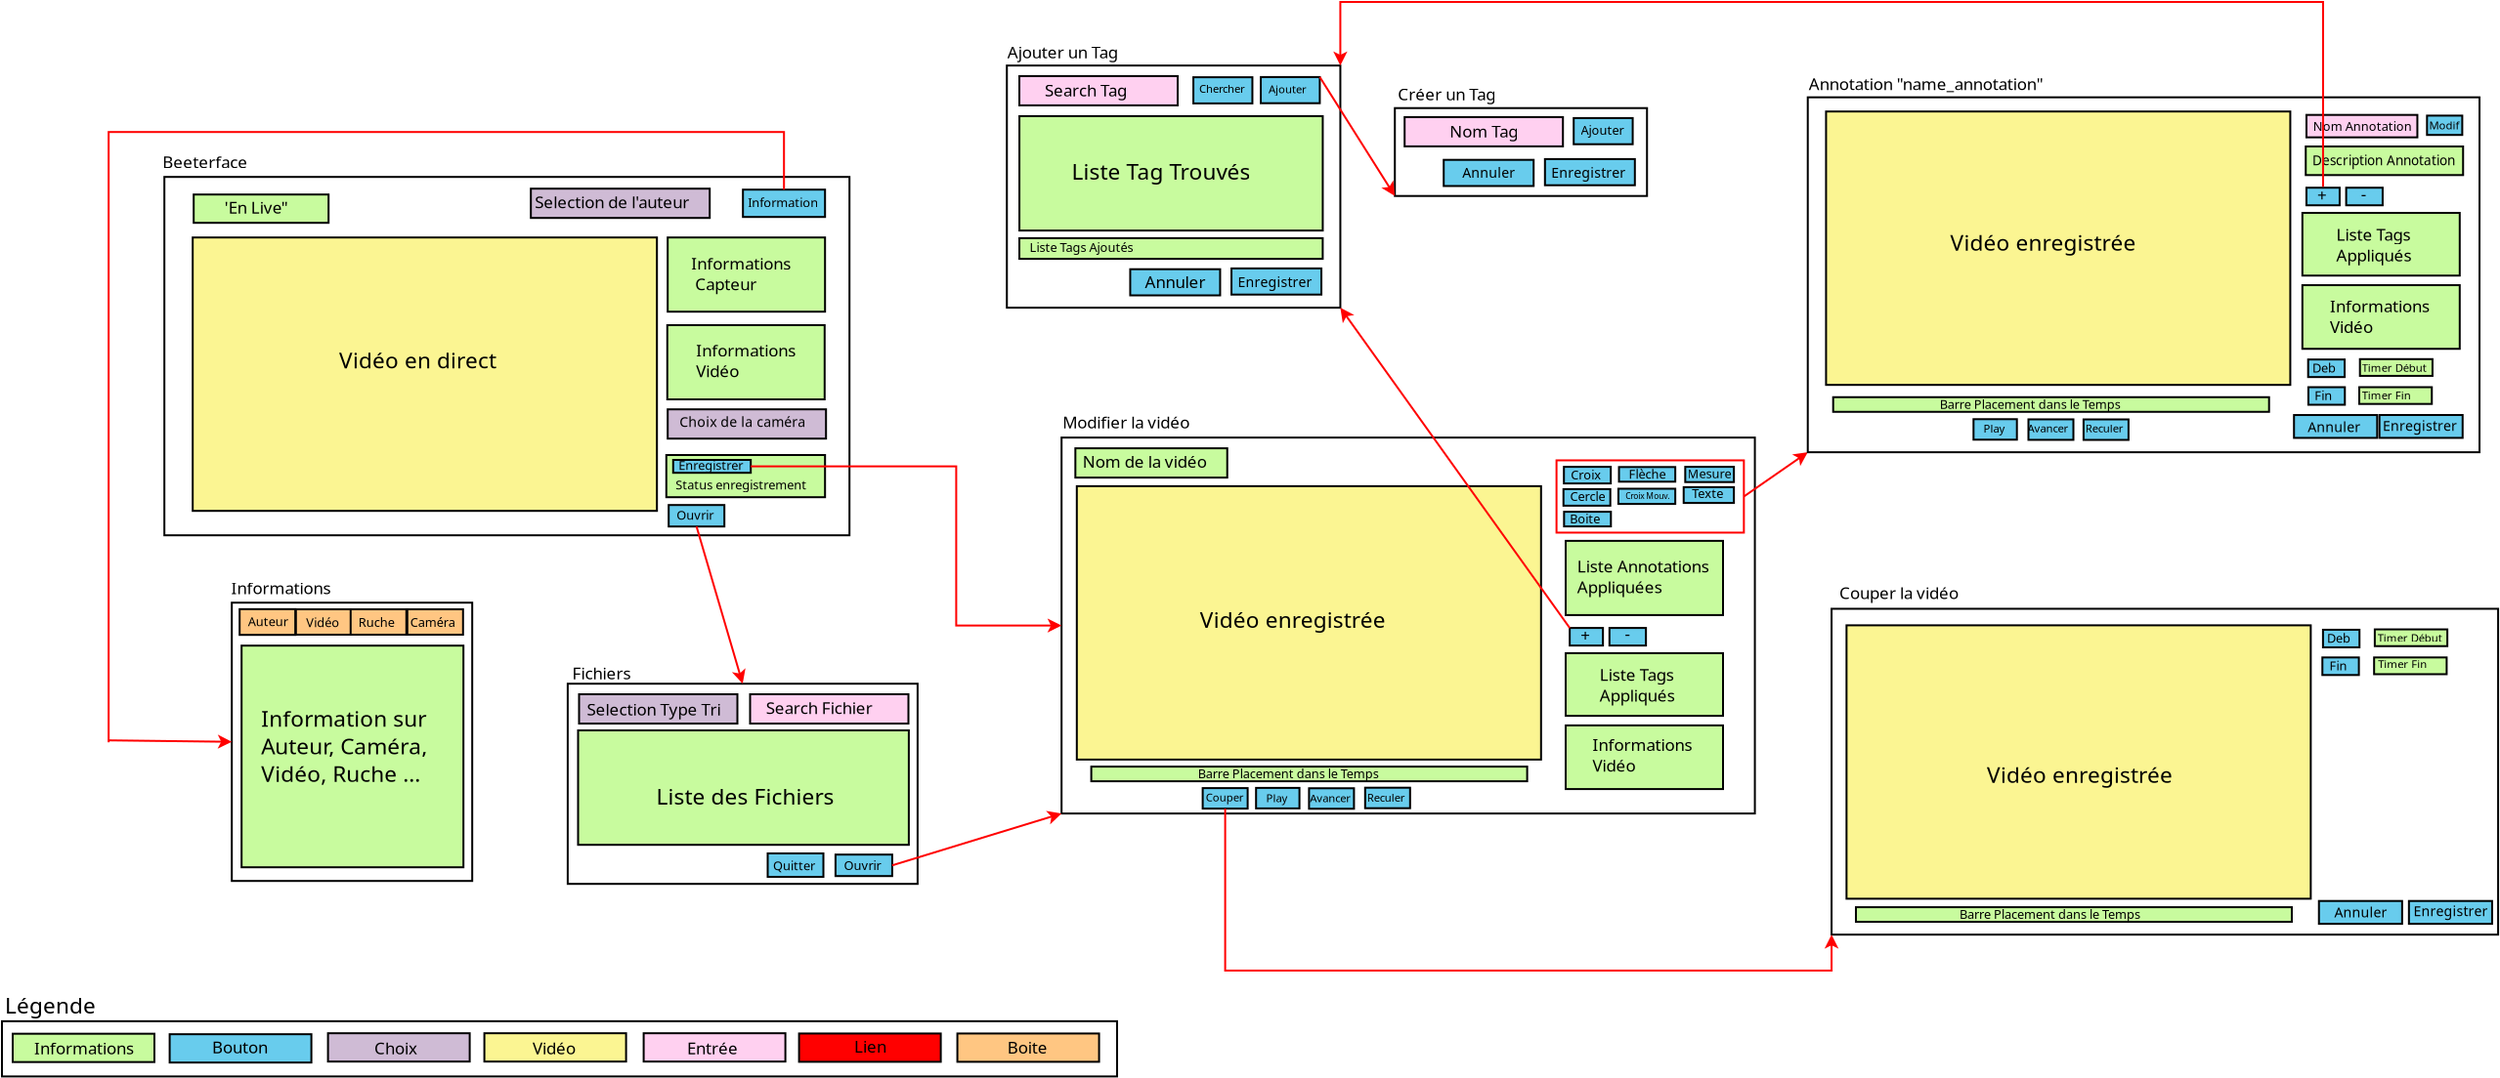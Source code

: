 <?xml version="1.0" encoding="UTF-8"?>
<dia:diagram xmlns:dia="http://www.lysator.liu.se/~alla/dia/">
  <dia:layer name="Arrière-plan" visible="true" connectable="true" active="true">
    <dia:object type="Standard - Box" version="0" id="O0">
      <dia:attribute name="obj_pos">
        <dia:point val="0.691,73.332"/>
      </dia:attribute>
      <dia:attribute name="obj_bb">
        <dia:rectangle val="0.641,73.282;57.791,76.211"/>
      </dia:attribute>
      <dia:attribute name="elem_corner">
        <dia:point val="0.691,73.332"/>
      </dia:attribute>
      <dia:attribute name="elem_width">
        <dia:real val="57.05"/>
      </dia:attribute>
      <dia:attribute name="elem_height">
        <dia:real val="2.828"/>
      </dia:attribute>
      <dia:attribute name="show_background">
        <dia:boolean val="true"/>
      </dia:attribute>
    </dia:object>
    <dia:object type="Standard - Box" version="0" id="O1">
      <dia:attribute name="obj_pos">
        <dia:point val="12.45,51.9"/>
      </dia:attribute>
      <dia:attribute name="obj_bb">
        <dia:rectangle val="12.4,51.85;24.8,66.2"/>
      </dia:attribute>
      <dia:attribute name="elem_corner">
        <dia:point val="12.45,51.9"/>
      </dia:attribute>
      <dia:attribute name="elem_width">
        <dia:real val="12.3"/>
      </dia:attribute>
      <dia:attribute name="elem_height">
        <dia:real val="14.25"/>
      </dia:attribute>
      <dia:attribute name="show_background">
        <dia:boolean val="true"/>
      </dia:attribute>
    </dia:object>
    <dia:object type="Standard - Box" version="0" id="O2">
      <dia:attribute name="obj_pos">
        <dia:point val="94.294,52.213"/>
      </dia:attribute>
      <dia:attribute name="obj_bb">
        <dia:rectangle val="94.244,52.163;128.444,68.948"/>
      </dia:attribute>
      <dia:attribute name="elem_corner">
        <dia:point val="94.294,52.213"/>
      </dia:attribute>
      <dia:attribute name="elem_width">
        <dia:real val="34.101"/>
      </dia:attribute>
      <dia:attribute name="elem_height">
        <dia:real val="16.685"/>
      </dia:attribute>
      <dia:attribute name="show_background">
        <dia:boolean val="true"/>
      </dia:attribute>
    </dia:object>
    <dia:object type="Standard - Box" version="0" id="O3">
      <dia:attribute name="obj_pos">
        <dia:point val="9,30.1"/>
      </dia:attribute>
      <dia:attribute name="obj_bb">
        <dia:rectangle val="8.95,30.05;44.1,48.5"/>
      </dia:attribute>
      <dia:attribute name="elem_corner">
        <dia:point val="9,30.1"/>
      </dia:attribute>
      <dia:attribute name="elem_width">
        <dia:real val="35.05"/>
      </dia:attribute>
      <dia:attribute name="elem_height">
        <dia:real val="18.35"/>
      </dia:attribute>
      <dia:attribute name="show_background">
        <dia:boolean val="true"/>
      </dia:attribute>
    </dia:object>
    <dia:object type="Standard - Box" version="0" id="O4">
      <dia:attribute name="obj_pos">
        <dia:point val="10.45,33.2"/>
      </dia:attribute>
      <dia:attribute name="obj_bb">
        <dia:rectangle val="10.4,33.15;34.25,47.25"/>
      </dia:attribute>
      <dia:attribute name="elem_corner">
        <dia:point val="10.45,33.2"/>
      </dia:attribute>
      <dia:attribute name="elem_width">
        <dia:real val="23.75"/>
      </dia:attribute>
      <dia:attribute name="elem_height">
        <dia:real val="14.0"/>
      </dia:attribute>
      <dia:attribute name="inner_color">
        <dia:color val="#fbf592ff"/>
      </dia:attribute>
      <dia:attribute name="show_background">
        <dia:boolean val="true"/>
      </dia:attribute>
    </dia:object>
    <dia:object type="Standard - Box" version="0" id="O5">
      <dia:attribute name="obj_pos">
        <dia:point val="10.5,31"/>
      </dia:attribute>
      <dia:attribute name="obj_bb">
        <dia:rectangle val="10.45,30.95;17.45,32.5"/>
      </dia:attribute>
      <dia:attribute name="elem_corner">
        <dia:point val="10.5,31"/>
      </dia:attribute>
      <dia:attribute name="elem_width">
        <dia:real val="6.9"/>
      </dia:attribute>
      <dia:attribute name="elem_height">
        <dia:real val="1.45"/>
      </dia:attribute>
      <dia:attribute name="inner_color">
        <dia:color val="#c8fb9eff"/>
      </dia:attribute>
      <dia:attribute name="show_background">
        <dia:boolean val="true"/>
      </dia:attribute>
    </dia:object>
    <dia:object type="Standard - Box" version="0" id="O6">
      <dia:attribute name="obj_pos">
        <dia:point val="34.75,33.2"/>
      </dia:attribute>
      <dia:attribute name="obj_bb">
        <dia:rectangle val="34.7,33.15;42.85,37.05"/>
      </dia:attribute>
      <dia:attribute name="elem_corner">
        <dia:point val="34.75,33.2"/>
      </dia:attribute>
      <dia:attribute name="elem_width">
        <dia:real val="8.05"/>
      </dia:attribute>
      <dia:attribute name="elem_height">
        <dia:real val="3.8"/>
      </dia:attribute>
      <dia:attribute name="inner_color">
        <dia:color val="#c8fb9eff"/>
      </dia:attribute>
      <dia:attribute name="show_background">
        <dia:boolean val="true"/>
      </dia:attribute>
    </dia:object>
    <dia:object type="Standard - Box" version="0" id="O7">
      <dia:attribute name="obj_pos">
        <dia:point val="34.73,37.69"/>
      </dia:attribute>
      <dia:attribute name="obj_bb">
        <dia:rectangle val="34.68,37.64;42.83,41.54"/>
      </dia:attribute>
      <dia:attribute name="elem_corner">
        <dia:point val="34.73,37.69"/>
      </dia:attribute>
      <dia:attribute name="elem_width">
        <dia:real val="8.05"/>
      </dia:attribute>
      <dia:attribute name="elem_height">
        <dia:real val="3.8"/>
      </dia:attribute>
      <dia:attribute name="inner_color">
        <dia:color val="#c8fb9eff"/>
      </dia:attribute>
      <dia:attribute name="show_background">
        <dia:boolean val="true"/>
      </dia:attribute>
    </dia:object>
    <dia:object type="Standard - Box" version="0" id="O8">
      <dia:attribute name="obj_pos">
        <dia:point val="34.75,42"/>
      </dia:attribute>
      <dia:attribute name="obj_bb">
        <dia:rectangle val="34.7,41.95;42.9,43.55"/>
      </dia:attribute>
      <dia:attribute name="elem_corner">
        <dia:point val="34.75,42"/>
      </dia:attribute>
      <dia:attribute name="elem_width">
        <dia:real val="8.1"/>
      </dia:attribute>
      <dia:attribute name="elem_height">
        <dia:real val="1.5"/>
      </dia:attribute>
      <dia:attribute name="inner_color">
        <dia:color val="#cfbbd5ff"/>
      </dia:attribute>
      <dia:attribute name="show_background">
        <dia:boolean val="true"/>
      </dia:attribute>
    </dia:object>
    <dia:object type="Standard - Box" version="0" id="O9">
      <dia:attribute name="obj_pos">
        <dia:point val="34.8,46.9"/>
      </dia:attribute>
      <dia:attribute name="obj_bb">
        <dia:rectangle val="34.75,46.85;37.7,48.05"/>
      </dia:attribute>
      <dia:attribute name="elem_corner">
        <dia:point val="34.8,46.9"/>
      </dia:attribute>
      <dia:attribute name="elem_width">
        <dia:real val="2.85"/>
      </dia:attribute>
      <dia:attribute name="elem_height">
        <dia:real val="1.1"/>
      </dia:attribute>
      <dia:attribute name="inner_color">
        <dia:color val="#68ccedff"/>
      </dia:attribute>
      <dia:attribute name="show_background">
        <dia:boolean val="true"/>
      </dia:attribute>
    </dia:object>
    <dia:object type="Standard - Box" version="0" id="O10">
      <dia:attribute name="obj_pos">
        <dia:point val="27.75,30.7"/>
      </dia:attribute>
      <dia:attribute name="obj_bb">
        <dia:rectangle val="27.7,30.65;36.95,32.25"/>
      </dia:attribute>
      <dia:attribute name="elem_corner">
        <dia:point val="27.75,30.7"/>
      </dia:attribute>
      <dia:attribute name="elem_width">
        <dia:real val="9.15"/>
      </dia:attribute>
      <dia:attribute name="elem_height">
        <dia:real val="1.5"/>
      </dia:attribute>
      <dia:attribute name="inner_color">
        <dia:color val="#cfbbd5ff"/>
      </dia:attribute>
      <dia:attribute name="show_background">
        <dia:boolean val="true"/>
      </dia:attribute>
    </dia:object>
    <dia:object type="Standard - Box" version="0" id="O11">
      <dia:attribute name="obj_pos">
        <dia:point val="38.6,30.75"/>
      </dia:attribute>
      <dia:attribute name="obj_bb">
        <dia:rectangle val="38.55,30.7;42.85,32.2"/>
      </dia:attribute>
      <dia:attribute name="elem_corner">
        <dia:point val="38.6,30.75"/>
      </dia:attribute>
      <dia:attribute name="elem_width">
        <dia:real val="4.2"/>
      </dia:attribute>
      <dia:attribute name="elem_height">
        <dia:real val="1.4"/>
      </dia:attribute>
      <dia:attribute name="inner_color">
        <dia:color val="#68ccedff"/>
      </dia:attribute>
      <dia:attribute name="show_background">
        <dia:boolean val="true"/>
      </dia:attribute>
    </dia:object>
    <dia:object type="Standard - Box" version="0" id="O12">
      <dia:attribute name="obj_pos">
        <dia:point val="34.68,44.34"/>
      </dia:attribute>
      <dia:attribute name="obj_bb">
        <dia:rectangle val="34.63,44.29;42.85,46.55"/>
      </dia:attribute>
      <dia:attribute name="elem_corner">
        <dia:point val="34.68,44.34"/>
      </dia:attribute>
      <dia:attribute name="elem_width">
        <dia:real val="8.12"/>
      </dia:attribute>
      <dia:attribute name="elem_height">
        <dia:real val="2.16"/>
      </dia:attribute>
      <dia:attribute name="inner_color">
        <dia:color val="#c8fb9eff"/>
      </dia:attribute>
      <dia:attribute name="show_background">
        <dia:boolean val="true"/>
      </dia:attribute>
    </dia:object>
    <dia:object type="Standard - Text" version="1" id="O13">
      <dia:attribute name="obj_pos">
        <dia:point val="8.9,29.65"/>
      </dia:attribute>
      <dia:attribute name="obj_bb">
        <dia:rectangle val="8.9,28.863;13.523,29.85"/>
      </dia:attribute>
      <dia:attribute name="text">
        <dia:composite type="text">
          <dia:attribute name="string">
            <dia:string>#Beeterface#</dia:string>
          </dia:attribute>
          <dia:attribute name="font">
            <dia:font family="sans" style="0" name="Helvetica"/>
          </dia:attribute>
          <dia:attribute name="height">
            <dia:real val="1.058"/>
          </dia:attribute>
          <dia:attribute name="pos">
            <dia:point val="8.9,29.65"/>
          </dia:attribute>
          <dia:attribute name="color">
            <dia:color val="#000000ff"/>
          </dia:attribute>
          <dia:attribute name="alignment">
            <dia:enum val="0"/>
          </dia:attribute>
        </dia:composite>
      </dia:attribute>
      <dia:attribute name="valign">
        <dia:enum val="3"/>
      </dia:attribute>
    </dia:object>
    <dia:object type="Standard - Text" version="1" id="O14">
      <dia:attribute name="obj_pos">
        <dia:point val="17.945,39.902"/>
      </dia:attribute>
      <dia:attribute name="obj_bb">
        <dia:rectangle val="17.945,38.852;26.465,40.169"/>
      </dia:attribute>
      <dia:attribute name="text">
        <dia:composite type="text">
          <dia:attribute name="string">
            <dia:string>#Vidéo en direct#</dia:string>
          </dia:attribute>
          <dia:attribute name="font">
            <dia:font family="sans" style="0" name="Helvetica"/>
          </dia:attribute>
          <dia:attribute name="height">
            <dia:real val="1.411"/>
          </dia:attribute>
          <dia:attribute name="pos">
            <dia:point val="17.945,39.902"/>
          </dia:attribute>
          <dia:attribute name="color">
            <dia:color val="#000000ff"/>
          </dia:attribute>
          <dia:attribute name="alignment">
            <dia:enum val="0"/>
          </dia:attribute>
        </dia:composite>
      </dia:attribute>
      <dia:attribute name="valign">
        <dia:enum val="3"/>
      </dia:attribute>
    </dia:object>
    <dia:object type="Standard - Text" version="1" id="O15">
      <dia:attribute name="obj_pos">
        <dia:point val="12.076,31.982"/>
      </dia:attribute>
      <dia:attribute name="obj_bb">
        <dia:rectangle val="12.076,31.195;15.768,32.182"/>
      </dia:attribute>
      <dia:attribute name="text">
        <dia:composite type="text">
          <dia:attribute name="string">
            <dia:string>#'En Live"#</dia:string>
          </dia:attribute>
          <dia:attribute name="font">
            <dia:font family="sans" style="0" name="Helvetica"/>
          </dia:attribute>
          <dia:attribute name="height">
            <dia:real val="1.058"/>
          </dia:attribute>
          <dia:attribute name="pos">
            <dia:point val="12.076,31.982"/>
          </dia:attribute>
          <dia:attribute name="color">
            <dia:color val="#000000ff"/>
          </dia:attribute>
          <dia:attribute name="alignment">
            <dia:enum val="0"/>
          </dia:attribute>
        </dia:composite>
      </dia:attribute>
      <dia:attribute name="valign">
        <dia:enum val="3"/>
      </dia:attribute>
    </dia:object>
    <dia:object type="Standard - Text" version="1" id="O16">
      <dia:attribute name="obj_pos">
        <dia:point val="27.95,31.7"/>
      </dia:attribute>
      <dia:attribute name="obj_bb">
        <dia:rectangle val="27.95,30.913;36.712,31.9"/>
      </dia:attribute>
      <dia:attribute name="text">
        <dia:composite type="text">
          <dia:attribute name="string">
            <dia:string>#Selection de l'auteur#</dia:string>
          </dia:attribute>
          <dia:attribute name="font">
            <dia:font family="sans" style="0" name="Helvetica"/>
          </dia:attribute>
          <dia:attribute name="height">
            <dia:real val="1.058"/>
          </dia:attribute>
          <dia:attribute name="pos">
            <dia:point val="27.95,31.7"/>
          </dia:attribute>
          <dia:attribute name="color">
            <dia:color val="#000000ff"/>
          </dia:attribute>
          <dia:attribute name="alignment">
            <dia:enum val="0"/>
          </dia:attribute>
        </dia:composite>
      </dia:attribute>
      <dia:attribute name="valign">
        <dia:enum val="3"/>
      </dia:attribute>
    </dia:object>
    <dia:object type="Standard - Text" version="1" id="O17">
      <dia:attribute name="obj_pos">
        <dia:point val="38.85,31.65"/>
      </dia:attribute>
      <dia:attribute name="obj_bb">
        <dia:rectangle val="38.85,31.055;42.555,31.802"/>
      </dia:attribute>
      <dia:attribute name="text">
        <dia:composite type="text">
          <dia:attribute name="string">
            <dia:string>#Information#</dia:string>
          </dia:attribute>
          <dia:attribute name="font">
            <dia:font family="sans" style="0" name="Helvetica"/>
          </dia:attribute>
          <dia:attribute name="height">
            <dia:real val="0.8"/>
          </dia:attribute>
          <dia:attribute name="pos">
            <dia:point val="38.85,31.65"/>
          </dia:attribute>
          <dia:attribute name="color">
            <dia:color val="#000000ff"/>
          </dia:attribute>
          <dia:attribute name="alignment">
            <dia:enum val="0"/>
          </dia:attribute>
        </dia:composite>
      </dia:attribute>
      <dia:attribute name="valign">
        <dia:enum val="3"/>
      </dia:attribute>
    </dia:object>
    <dia:object type="Standard - Text" version="1" id="O18">
      <dia:attribute name="obj_pos">
        <dia:point val="35.95,34.85"/>
      </dia:attribute>
      <dia:attribute name="obj_bb">
        <dia:rectangle val="35.95,34.062;41.292,36.108"/>
      </dia:attribute>
      <dia:attribute name="text">
        <dia:composite type="text">
          <dia:attribute name="string">
            <dia:string>#Informations
 Capteur#</dia:string>
          </dia:attribute>
          <dia:attribute name="font">
            <dia:font family="sans" style="0" name="Helvetica"/>
          </dia:attribute>
          <dia:attribute name="height">
            <dia:real val="1.058"/>
          </dia:attribute>
          <dia:attribute name="pos">
            <dia:point val="35.95,34.85"/>
          </dia:attribute>
          <dia:attribute name="color">
            <dia:color val="#000000ff"/>
          </dia:attribute>
          <dia:attribute name="alignment">
            <dia:enum val="0"/>
          </dia:attribute>
        </dia:composite>
      </dia:attribute>
      <dia:attribute name="valign">
        <dia:enum val="3"/>
      </dia:attribute>
    </dia:object>
    <dia:object type="Standard - Text" version="1" id="O19">
      <dia:attribute name="obj_pos">
        <dia:point val="36.2,39.3"/>
      </dia:attribute>
      <dia:attribute name="obj_bb">
        <dia:rectangle val="36.2,38.513;41.542,40.558"/>
      </dia:attribute>
      <dia:attribute name="text">
        <dia:composite type="text">
          <dia:attribute name="string">
            <dia:string>#Informations
Vidéo#</dia:string>
          </dia:attribute>
          <dia:attribute name="font">
            <dia:font family="sans" style="0" name="Helvetica"/>
          </dia:attribute>
          <dia:attribute name="height">
            <dia:real val="1.058"/>
          </dia:attribute>
          <dia:attribute name="pos">
            <dia:point val="36.2,39.3"/>
          </dia:attribute>
          <dia:attribute name="color">
            <dia:color val="#000000ff"/>
          </dia:attribute>
          <dia:attribute name="alignment">
            <dia:enum val="0"/>
          </dia:attribute>
        </dia:composite>
      </dia:attribute>
      <dia:attribute name="valign">
        <dia:enum val="3"/>
      </dia:attribute>
    </dia:object>
    <dia:object type="Standard - Text" version="1" id="O20">
      <dia:attribute name="obj_pos">
        <dia:point val="35.35,42.9"/>
      </dia:attribute>
      <dia:attribute name="obj_bb">
        <dia:rectangle val="35.35,42.245;42.185,43.068"/>
      </dia:attribute>
      <dia:attribute name="text">
        <dia:composite type="text">
          <dia:attribute name="string">
            <dia:string>#Choix de la caméra#</dia:string>
          </dia:attribute>
          <dia:attribute name="font">
            <dia:font family="sans" style="0" name="Helvetica"/>
          </dia:attribute>
          <dia:attribute name="height">
            <dia:real val="0.882"/>
          </dia:attribute>
          <dia:attribute name="pos">
            <dia:point val="35.35,42.9"/>
          </dia:attribute>
          <dia:attribute name="color">
            <dia:color val="#000000ff"/>
          </dia:attribute>
          <dia:attribute name="alignment">
            <dia:enum val="0"/>
          </dia:attribute>
        </dia:composite>
      </dia:attribute>
      <dia:attribute name="valign">
        <dia:enum val="3"/>
      </dia:attribute>
    </dia:object>
    <dia:object type="Standard - Text" version="1" id="O21">
      <dia:attribute name="obj_pos">
        <dia:point val="35.15,46.1"/>
      </dia:attribute>
      <dia:attribute name="obj_bb">
        <dia:rectangle val="35.15,45.505;42.315,46.252"/>
      </dia:attribute>
      <dia:attribute name="text">
        <dia:composite type="text">
          <dia:attribute name="string">
            <dia:string>#Status enregistrement#</dia:string>
          </dia:attribute>
          <dia:attribute name="font">
            <dia:font family="sans" style="0" name="Helvetica"/>
          </dia:attribute>
          <dia:attribute name="height">
            <dia:real val="0.8"/>
          </dia:attribute>
          <dia:attribute name="pos">
            <dia:point val="35.15,46.1"/>
          </dia:attribute>
          <dia:attribute name="color">
            <dia:color val="#000000ff"/>
          </dia:attribute>
          <dia:attribute name="alignment">
            <dia:enum val="0"/>
          </dia:attribute>
        </dia:composite>
      </dia:attribute>
      <dia:attribute name="valign">
        <dia:enum val="3"/>
      </dia:attribute>
    </dia:object>
    <dia:object type="Standard - Box" version="0" id="O22">
      <dia:attribute name="obj_pos">
        <dia:point val="35.03,44.59"/>
      </dia:attribute>
      <dia:attribute name="obj_bb">
        <dia:rectangle val="34.98,44.54;39.05,45.3"/>
      </dia:attribute>
      <dia:attribute name="elem_corner">
        <dia:point val="35.03,44.59"/>
      </dia:attribute>
      <dia:attribute name="elem_width">
        <dia:real val="3.97"/>
      </dia:attribute>
      <dia:attribute name="elem_height">
        <dia:real val="0.66"/>
      </dia:attribute>
      <dia:attribute name="inner_color">
        <dia:color val="#68ccedff"/>
      </dia:attribute>
      <dia:attribute name="show_background">
        <dia:boolean val="true"/>
      </dia:attribute>
    </dia:object>
    <dia:object type="Standard - Text" version="1" id="O23">
      <dia:attribute name="obj_pos">
        <dia:point val="35.2,47.65"/>
      </dia:attribute>
      <dia:attribute name="obj_bb">
        <dia:rectangle val="35.2,47.055;37.195,47.803"/>
      </dia:attribute>
      <dia:attribute name="text">
        <dia:composite type="text">
          <dia:attribute name="string">
            <dia:string>#Ouvrir#</dia:string>
          </dia:attribute>
          <dia:attribute name="font">
            <dia:font family="sans" style="0" name="Helvetica"/>
          </dia:attribute>
          <dia:attribute name="height">
            <dia:real val="0.8"/>
          </dia:attribute>
          <dia:attribute name="pos">
            <dia:point val="35.2,47.65"/>
          </dia:attribute>
          <dia:attribute name="color">
            <dia:color val="#000000ff"/>
          </dia:attribute>
          <dia:attribute name="alignment">
            <dia:enum val="0"/>
          </dia:attribute>
        </dia:composite>
      </dia:attribute>
      <dia:attribute name="valign">
        <dia:enum val="3"/>
      </dia:attribute>
    </dia:object>
    <dia:object type="Standard - Text" version="1" id="O24">
      <dia:attribute name="obj_pos">
        <dia:point val="35.3,45.1"/>
      </dia:attribute>
      <dia:attribute name="obj_bb">
        <dia:rectangle val="35.3,44.505;38.828,45.252"/>
      </dia:attribute>
      <dia:attribute name="text">
        <dia:composite type="text">
          <dia:attribute name="string">
            <dia:string>#Enregistrer#</dia:string>
          </dia:attribute>
          <dia:attribute name="font">
            <dia:font family="sans" style="0" name="Helvetica"/>
          </dia:attribute>
          <dia:attribute name="height">
            <dia:real val="0.8"/>
          </dia:attribute>
          <dia:attribute name="pos">
            <dia:point val="35.3,45.1"/>
          </dia:attribute>
          <dia:attribute name="color">
            <dia:color val="#000000ff"/>
          </dia:attribute>
          <dia:attribute name="alignment">
            <dia:enum val="0"/>
          </dia:attribute>
        </dia:composite>
      </dia:attribute>
      <dia:attribute name="valign">
        <dia:enum val="3"/>
      </dia:attribute>
    </dia:object>
    <dia:object type="Standard - Box" version="0" id="O25">
      <dia:attribute name="obj_pos">
        <dia:point val="29.636,56.05"/>
      </dia:attribute>
      <dia:attribute name="obj_bb">
        <dia:rectangle val="29.586,56;47.586,66.35"/>
      </dia:attribute>
      <dia:attribute name="elem_corner">
        <dia:point val="29.636,56.05"/>
      </dia:attribute>
      <dia:attribute name="elem_width">
        <dia:real val="17.9"/>
      </dia:attribute>
      <dia:attribute name="elem_height">
        <dia:real val="10.25"/>
      </dia:attribute>
      <dia:attribute name="show_background">
        <dia:boolean val="true"/>
      </dia:attribute>
    </dia:object>
    <dia:object type="Standard - Line" version="0" id="O26">
      <dia:attribute name="obj_pos">
        <dia:point val="36.225,48"/>
      </dia:attribute>
      <dia:attribute name="obj_bb">
        <dia:rectangle val="36.163,47.938;38.73,56.112"/>
      </dia:attribute>
      <dia:attribute name="conn_endpoints">
        <dia:point val="36.225,48"/>
        <dia:point val="38.586,56.05"/>
      </dia:attribute>
      <dia:attribute name="numcp">
        <dia:int val="1"/>
      </dia:attribute>
      <dia:attribute name="line_color">
        <dia:color val="#ff0000ff"/>
      </dia:attribute>
      <dia:attribute name="end_arrow">
        <dia:enum val="22"/>
      </dia:attribute>
      <dia:attribute name="end_arrow_length">
        <dia:real val="0.5"/>
      </dia:attribute>
      <dia:attribute name="end_arrow_width">
        <dia:real val="0.5"/>
      </dia:attribute>
      <dia:connections>
        <dia:connection handle="0" to="O9" connection="6"/>
        <dia:connection handle="1" to="O25" connection="1"/>
      </dia:connections>
    </dia:object>
    <dia:object type="Standard - Text" version="1" id="O27">
      <dia:attribute name="obj_pos">
        <dia:point val="12.736,51.45"/>
      </dia:attribute>
      <dia:attribute name="obj_bb">
        <dia:rectangle val="12.736,50.855;12.736,51.602"/>
      </dia:attribute>
      <dia:attribute name="text">
        <dia:composite type="text">
          <dia:attribute name="string">
            <dia:string>##</dia:string>
          </dia:attribute>
          <dia:attribute name="font">
            <dia:font family="sans" style="0" name="Helvetica"/>
          </dia:attribute>
          <dia:attribute name="height">
            <dia:real val="0.8"/>
          </dia:attribute>
          <dia:attribute name="pos">
            <dia:point val="12.736,51.45"/>
          </dia:attribute>
          <dia:attribute name="color">
            <dia:color val="#000000ff"/>
          </dia:attribute>
          <dia:attribute name="alignment">
            <dia:enum val="0"/>
          </dia:attribute>
        </dia:composite>
      </dia:attribute>
      <dia:attribute name="valign">
        <dia:enum val="3"/>
      </dia:attribute>
    </dia:object>
    <dia:object type="Standard - Text" version="1" id="O28">
      <dia:attribute name="obj_pos">
        <dia:point val="29.866,55.828"/>
      </dia:attribute>
      <dia:attribute name="obj_bb">
        <dia:rectangle val="29.866,55.04;33.071,56.028"/>
      </dia:attribute>
      <dia:attribute name="text">
        <dia:composite type="text">
          <dia:attribute name="string">
            <dia:string>#Fichiers#</dia:string>
          </dia:attribute>
          <dia:attribute name="font">
            <dia:font family="sans" style="0" name="Helvetica"/>
          </dia:attribute>
          <dia:attribute name="height">
            <dia:real val="1.058"/>
          </dia:attribute>
          <dia:attribute name="pos">
            <dia:point val="29.866,55.828"/>
          </dia:attribute>
          <dia:attribute name="color">
            <dia:color val="#000000ff"/>
          </dia:attribute>
          <dia:attribute name="alignment">
            <dia:enum val="0"/>
          </dia:attribute>
        </dia:composite>
      </dia:attribute>
      <dia:attribute name="valign">
        <dia:enum val="3"/>
      </dia:attribute>
    </dia:object>
    <dia:object type="Standard - Box" version="0" id="O29">
      <dia:attribute name="obj_pos">
        <dia:point val="30.216,56.59"/>
      </dia:attribute>
      <dia:attribute name="obj_bb">
        <dia:rectangle val="30.166,56.54;38.366,58.14"/>
      </dia:attribute>
      <dia:attribute name="elem_corner">
        <dia:point val="30.216,56.59"/>
      </dia:attribute>
      <dia:attribute name="elem_width">
        <dia:real val="8.1"/>
      </dia:attribute>
      <dia:attribute name="elem_height">
        <dia:real val="1.5"/>
      </dia:attribute>
      <dia:attribute name="inner_color">
        <dia:color val="#cfbbd5ff"/>
      </dia:attribute>
      <dia:attribute name="show_background">
        <dia:boolean val="true"/>
      </dia:attribute>
    </dia:object>
    <dia:object type="Standard - Box" version="0" id="O30">
      <dia:attribute name="obj_pos">
        <dia:point val="38.966,56.59"/>
      </dia:attribute>
      <dia:attribute name="obj_bb">
        <dia:rectangle val="38.916,56.54;47.116,58.14"/>
      </dia:attribute>
      <dia:attribute name="elem_corner">
        <dia:point val="38.966,56.59"/>
      </dia:attribute>
      <dia:attribute name="elem_width">
        <dia:real val="8.1"/>
      </dia:attribute>
      <dia:attribute name="elem_height">
        <dia:real val="1.5"/>
      </dia:attribute>
      <dia:attribute name="inner_color">
        <dia:color val="#ffd0f0ff"/>
      </dia:attribute>
      <dia:attribute name="show_background">
        <dia:boolean val="true"/>
      </dia:attribute>
    </dia:object>
    <dia:object type="Standard - Box" version="0" id="O31">
      <dia:attribute name="obj_pos">
        <dia:point val="30.166,58.44"/>
      </dia:attribute>
      <dia:attribute name="obj_bb">
        <dia:rectangle val="30.116,58.39;47.136,64.35"/>
      </dia:attribute>
      <dia:attribute name="elem_corner">
        <dia:point val="30.166,58.44"/>
      </dia:attribute>
      <dia:attribute name="elem_width">
        <dia:real val="16.92"/>
      </dia:attribute>
      <dia:attribute name="elem_height">
        <dia:real val="5.86"/>
      </dia:attribute>
      <dia:attribute name="inner_color">
        <dia:color val="#c8fb9eff"/>
      </dia:attribute>
      <dia:attribute name="show_background">
        <dia:boolean val="true"/>
      </dia:attribute>
    </dia:object>
    <dia:object type="Standard - Box" version="0" id="O32">
      <dia:attribute name="obj_pos">
        <dia:point val="43.336,64.8"/>
      </dia:attribute>
      <dia:attribute name="obj_bb">
        <dia:rectangle val="43.286,64.75;46.286,65.95"/>
      </dia:attribute>
      <dia:attribute name="elem_corner">
        <dia:point val="43.336,64.8"/>
      </dia:attribute>
      <dia:attribute name="elem_width">
        <dia:real val="2.9"/>
      </dia:attribute>
      <dia:attribute name="elem_height">
        <dia:real val="1.1"/>
      </dia:attribute>
      <dia:attribute name="inner_color">
        <dia:color val="#68ccedff"/>
      </dia:attribute>
      <dia:attribute name="show_background">
        <dia:boolean val="true"/>
      </dia:attribute>
    </dia:object>
    <dia:object type="Standard - Text" version="1" id="O33">
      <dia:attribute name="obj_pos">
        <dia:point val="43.766,65.585"/>
      </dia:attribute>
      <dia:attribute name="obj_bb">
        <dia:rectangle val="43.766,64.99;45.761,65.737"/>
      </dia:attribute>
      <dia:attribute name="text">
        <dia:composite type="text">
          <dia:attribute name="string">
            <dia:string>#Ouvrir#</dia:string>
          </dia:attribute>
          <dia:attribute name="font">
            <dia:font family="sans" style="0" name="Helvetica"/>
          </dia:attribute>
          <dia:attribute name="height">
            <dia:real val="0.8"/>
          </dia:attribute>
          <dia:attribute name="pos">
            <dia:point val="43.766,65.585"/>
          </dia:attribute>
          <dia:attribute name="color">
            <dia:color val="#000000ff"/>
          </dia:attribute>
          <dia:attribute name="alignment">
            <dia:enum val="0"/>
          </dia:attribute>
        </dia:composite>
      </dia:attribute>
      <dia:attribute name="valign">
        <dia:enum val="3"/>
      </dia:attribute>
    </dia:object>
    <dia:object type="Standard - Box" version="0" id="O34">
      <dia:attribute name="obj_pos">
        <dia:point val="39.866,64.74"/>
      </dia:attribute>
      <dia:attribute name="obj_bb">
        <dia:rectangle val="39.816,64.69;42.766,65.99"/>
      </dia:attribute>
      <dia:attribute name="elem_corner">
        <dia:point val="39.866,64.74"/>
      </dia:attribute>
      <dia:attribute name="elem_width">
        <dia:real val="2.85"/>
      </dia:attribute>
      <dia:attribute name="elem_height">
        <dia:real val="1.2"/>
      </dia:attribute>
      <dia:attribute name="inner_color">
        <dia:color val="#68ccedff"/>
      </dia:attribute>
      <dia:attribute name="show_background">
        <dia:boolean val="true"/>
      </dia:attribute>
    </dia:object>
    <dia:object type="Standard - Text" version="1" id="O35">
      <dia:attribute name="obj_pos">
        <dia:point val="40.136,65.6"/>
      </dia:attribute>
      <dia:attribute name="obj_bb">
        <dia:rectangle val="40.136,65.005;42.384,65.752"/>
      </dia:attribute>
      <dia:attribute name="text">
        <dia:composite type="text">
          <dia:attribute name="string">
            <dia:string>#Quitter#</dia:string>
          </dia:attribute>
          <dia:attribute name="font">
            <dia:font family="sans" style="0" name="Helvetica"/>
          </dia:attribute>
          <dia:attribute name="height">
            <dia:real val="0.8"/>
          </dia:attribute>
          <dia:attribute name="pos">
            <dia:point val="40.136,65.6"/>
          </dia:attribute>
          <dia:attribute name="color">
            <dia:color val="#000000ff"/>
          </dia:attribute>
          <dia:attribute name="alignment">
            <dia:enum val="0"/>
          </dia:attribute>
        </dia:composite>
      </dia:attribute>
      <dia:attribute name="valign">
        <dia:enum val="3"/>
      </dia:attribute>
    </dia:object>
    <dia:object type="Standard - Text" version="1" id="O36">
      <dia:attribute name="obj_pos">
        <dia:point val="34.166,62.24"/>
      </dia:attribute>
      <dia:attribute name="obj_bb">
        <dia:rectangle val="34.166,61.19;44.189,62.508"/>
      </dia:attribute>
      <dia:attribute name="text">
        <dia:composite type="text">
          <dia:attribute name="string">
            <dia:string>#Liste des Fichiers #</dia:string>
          </dia:attribute>
          <dia:attribute name="font">
            <dia:font family="sans" style="0" name="Helvetica"/>
          </dia:attribute>
          <dia:attribute name="height">
            <dia:real val="1.411"/>
          </dia:attribute>
          <dia:attribute name="pos">
            <dia:point val="34.166,62.24"/>
          </dia:attribute>
          <dia:attribute name="color">
            <dia:color val="#000000ff"/>
          </dia:attribute>
          <dia:attribute name="alignment">
            <dia:enum val="0"/>
          </dia:attribute>
        </dia:composite>
      </dia:attribute>
      <dia:attribute name="valign">
        <dia:enum val="3"/>
      </dia:attribute>
    </dia:object>
    <dia:object type="Standard - Text" version="1" id="O37">
      <dia:attribute name="obj_pos">
        <dia:point val="30.616,57.678"/>
      </dia:attribute>
      <dia:attribute name="obj_bb">
        <dia:rectangle val="30.616,56.89;37.974,57.877"/>
      </dia:attribute>
      <dia:attribute name="text">
        <dia:composite type="text">
          <dia:attribute name="string">
            <dia:string>#Selection Type Tri#</dia:string>
          </dia:attribute>
          <dia:attribute name="font">
            <dia:font family="sans" style="0" name="Helvetica"/>
          </dia:attribute>
          <dia:attribute name="height">
            <dia:real val="1.058"/>
          </dia:attribute>
          <dia:attribute name="pos">
            <dia:point val="30.616,57.678"/>
          </dia:attribute>
          <dia:attribute name="color">
            <dia:color val="#000000ff"/>
          </dia:attribute>
          <dia:attribute name="alignment">
            <dia:enum val="0"/>
          </dia:attribute>
        </dia:composite>
      </dia:attribute>
      <dia:attribute name="valign">
        <dia:enum val="3"/>
      </dia:attribute>
    </dia:object>
    <dia:object type="Standard - Box" version="0" id="O38">
      <dia:attribute name="obj_pos">
        <dia:point val="54.9,43.446"/>
      </dia:attribute>
      <dia:attribute name="obj_bb">
        <dia:rectangle val="54.85,43.395;90.421,62.745"/>
      </dia:attribute>
      <dia:attribute name="elem_corner">
        <dia:point val="54.9,43.446"/>
      </dia:attribute>
      <dia:attribute name="elem_width">
        <dia:real val="35.47"/>
      </dia:attribute>
      <dia:attribute name="elem_height">
        <dia:real val="19.25"/>
      </dia:attribute>
      <dia:attribute name="show_background">
        <dia:boolean val="true"/>
      </dia:attribute>
    </dia:object>
    <dia:object type="Standard - Box" version="0" id="O39">
      <dia:attribute name="obj_pos">
        <dia:point val="55.681,45.935"/>
      </dia:attribute>
      <dia:attribute name="obj_bb">
        <dia:rectangle val="55.63,45.885;79.481,59.985"/>
      </dia:attribute>
      <dia:attribute name="elem_corner">
        <dia:point val="55.681,45.935"/>
      </dia:attribute>
      <dia:attribute name="elem_width">
        <dia:real val="23.75"/>
      </dia:attribute>
      <dia:attribute name="elem_height">
        <dia:real val="14.0"/>
      </dia:attribute>
      <dia:attribute name="inner_color">
        <dia:color val="#fbf592ff"/>
      </dia:attribute>
      <dia:attribute name="show_background">
        <dia:boolean val="true"/>
      </dia:attribute>
    </dia:object>
    <dia:object type="Standard - Text" version="1" id="O40">
      <dia:attribute name="obj_pos">
        <dia:point val="61.98,53.185"/>
      </dia:attribute>
      <dia:attribute name="obj_bb">
        <dia:rectangle val="61.98,52.135;71.938,53.453"/>
      </dia:attribute>
      <dia:attribute name="text">
        <dia:composite type="text">
          <dia:attribute name="string">
            <dia:string>#Vidéo enregistrée#</dia:string>
          </dia:attribute>
          <dia:attribute name="font">
            <dia:font family="sans" style="0" name="Helvetica"/>
          </dia:attribute>
          <dia:attribute name="height">
            <dia:real val="1.411"/>
          </dia:attribute>
          <dia:attribute name="pos">
            <dia:point val="61.98,53.185"/>
          </dia:attribute>
          <dia:attribute name="color">
            <dia:color val="#000000ff"/>
          </dia:attribute>
          <dia:attribute name="alignment">
            <dia:enum val="0"/>
          </dia:attribute>
        </dia:composite>
      </dia:attribute>
      <dia:attribute name="valign">
        <dia:enum val="3"/>
      </dia:attribute>
    </dia:object>
    <dia:object type="Standard - Box" version="0" id="O41">
      <dia:attribute name="obj_pos">
        <dia:point val="80.691,48.735"/>
      </dia:attribute>
      <dia:attribute name="obj_bb">
        <dia:rectangle val="80.641,48.685;88.791,52.585"/>
      </dia:attribute>
      <dia:attribute name="elem_corner">
        <dia:point val="80.691,48.735"/>
      </dia:attribute>
      <dia:attribute name="elem_width">
        <dia:real val="8.05"/>
      </dia:attribute>
      <dia:attribute name="elem_height">
        <dia:real val="3.8"/>
      </dia:attribute>
      <dia:attribute name="inner_color">
        <dia:color val="#c8fb9eff"/>
      </dia:attribute>
      <dia:attribute name="show_background">
        <dia:boolean val="true"/>
      </dia:attribute>
    </dia:object>
    <dia:object type="Standard - Box" version="0" id="O42">
      <dia:attribute name="obj_pos">
        <dia:point val="80.691,54.485"/>
      </dia:attribute>
      <dia:attribute name="obj_bb">
        <dia:rectangle val="80.641,54.435;88.791,57.745"/>
      </dia:attribute>
      <dia:attribute name="elem_corner">
        <dia:point val="80.691,54.485"/>
      </dia:attribute>
      <dia:attribute name="elem_width">
        <dia:real val="8.05"/>
      </dia:attribute>
      <dia:attribute name="elem_height">
        <dia:real val="3.21"/>
      </dia:attribute>
      <dia:attribute name="inner_color">
        <dia:color val="#c8fb9eff"/>
      </dia:attribute>
      <dia:attribute name="show_background">
        <dia:boolean val="true"/>
      </dia:attribute>
    </dia:object>
    <dia:object type="Standard - Box" version="0" id="O43">
      <dia:attribute name="obj_pos">
        <dia:point val="80.691,58.185"/>
      </dia:attribute>
      <dia:attribute name="obj_bb">
        <dia:rectangle val="80.641,58.135;88.791,61.495"/>
      </dia:attribute>
      <dia:attribute name="elem_corner">
        <dia:point val="80.691,58.185"/>
      </dia:attribute>
      <dia:attribute name="elem_width">
        <dia:real val="8.05"/>
      </dia:attribute>
      <dia:attribute name="elem_height">
        <dia:real val="3.26"/>
      </dia:attribute>
      <dia:attribute name="inner_color">
        <dia:color val="#c8fb9eff"/>
      </dia:attribute>
      <dia:attribute name="show_background">
        <dia:boolean val="true"/>
      </dia:attribute>
    </dia:object>
    <dia:object type="Standard - Box" version="0" id="O44">
      <dia:attribute name="obj_pos">
        <dia:point val="80.601,44.945"/>
      </dia:attribute>
      <dia:attribute name="obj_bb">
        <dia:rectangle val="80.551,44.895;83.048,45.845"/>
      </dia:attribute>
      <dia:attribute name="elem_corner">
        <dia:point val="80.601,44.945"/>
      </dia:attribute>
      <dia:attribute name="elem_width">
        <dia:real val="2.397"/>
      </dia:attribute>
      <dia:attribute name="elem_height">
        <dia:real val="0.85"/>
      </dia:attribute>
      <dia:attribute name="inner_color">
        <dia:color val="#68ccedff"/>
      </dia:attribute>
      <dia:attribute name="show_background">
        <dia:boolean val="true"/>
      </dia:attribute>
    </dia:object>
    <dia:object type="Standard - Box" version="0" id="O45">
      <dia:attribute name="obj_pos">
        <dia:point val="62.121,61.395"/>
      </dia:attribute>
      <dia:attribute name="obj_bb">
        <dia:rectangle val="62.071,61.345;64.471,62.495"/>
      </dia:attribute>
      <dia:attribute name="elem_corner">
        <dia:point val="62.121,61.395"/>
      </dia:attribute>
      <dia:attribute name="elem_width">
        <dia:real val="2.3"/>
      </dia:attribute>
      <dia:attribute name="elem_height">
        <dia:real val="1.05"/>
      </dia:attribute>
      <dia:attribute name="inner_color">
        <dia:color val="#68ccedff"/>
      </dia:attribute>
      <dia:attribute name="show_background">
        <dia:boolean val="true"/>
      </dia:attribute>
    </dia:object>
    <dia:object type="Standard - Box" version="0" id="O46">
      <dia:attribute name="obj_pos">
        <dia:point val="64.851,61.385"/>
      </dia:attribute>
      <dia:attribute name="obj_bb">
        <dia:rectangle val="64.801,61.335;67.121,62.485"/>
      </dia:attribute>
      <dia:attribute name="elem_corner">
        <dia:point val="64.851,61.385"/>
      </dia:attribute>
      <dia:attribute name="elem_width">
        <dia:real val="2.22"/>
      </dia:attribute>
      <dia:attribute name="elem_height">
        <dia:real val="1.05"/>
      </dia:attribute>
      <dia:attribute name="inner_color">
        <dia:color val="#68ccedff"/>
      </dia:attribute>
      <dia:attribute name="show_background">
        <dia:boolean val="true"/>
      </dia:attribute>
    </dia:object>
    <dia:object type="Standard - Box" version="0" id="O47">
      <dia:attribute name="obj_pos">
        <dia:point val="70.431,61.375"/>
      </dia:attribute>
      <dia:attribute name="obj_bb">
        <dia:rectangle val="70.381,61.325;72.781,62.475"/>
      </dia:attribute>
      <dia:attribute name="elem_corner">
        <dia:point val="70.431,61.375"/>
      </dia:attribute>
      <dia:attribute name="elem_width">
        <dia:real val="2.3"/>
      </dia:attribute>
      <dia:attribute name="elem_height">
        <dia:real val="1.05"/>
      </dia:attribute>
      <dia:attribute name="inner_color">
        <dia:color val="#68ccedff"/>
      </dia:attribute>
      <dia:attribute name="show_background">
        <dia:boolean val="true"/>
      </dia:attribute>
    </dia:object>
    <dia:object type="Standard - Box" version="0" id="O48">
      <dia:attribute name="obj_pos">
        <dia:point val="67.561,61.403"/>
      </dia:attribute>
      <dia:attribute name="obj_bb">
        <dia:rectangle val="67.511,61.353;69.911,62.503"/>
      </dia:attribute>
      <dia:attribute name="elem_corner">
        <dia:point val="67.561,61.403"/>
      </dia:attribute>
      <dia:attribute name="elem_width">
        <dia:real val="2.3"/>
      </dia:attribute>
      <dia:attribute name="elem_height">
        <dia:real val="1.05"/>
      </dia:attribute>
      <dia:attribute name="inner_color">
        <dia:color val="#68ccedff"/>
      </dia:attribute>
      <dia:attribute name="show_background">
        <dia:boolean val="true"/>
      </dia:attribute>
    </dia:object>
    <dia:object type="Standard - Box" version="0" id="O49">
      <dia:attribute name="obj_pos">
        <dia:point val="56.421,60.295"/>
      </dia:attribute>
      <dia:attribute name="obj_bb">
        <dia:rectangle val="56.371,60.245;78.771,61.095"/>
      </dia:attribute>
      <dia:attribute name="elem_corner">
        <dia:point val="56.421,60.295"/>
      </dia:attribute>
      <dia:attribute name="elem_width">
        <dia:real val="22.3"/>
      </dia:attribute>
      <dia:attribute name="elem_height">
        <dia:real val="0.75"/>
      </dia:attribute>
      <dia:attribute name="inner_color">
        <dia:color val="#c8fb9eff"/>
      </dia:attribute>
      <dia:attribute name="show_background">
        <dia:boolean val="true"/>
      </dia:attribute>
    </dia:object>
    <dia:object type="Standard - Box" version="0" id="O50">
      <dia:attribute name="obj_pos">
        <dia:point val="80.898,53.195"/>
      </dia:attribute>
      <dia:attribute name="obj_bb">
        <dia:rectangle val="80.848,53.145;82.648,54.145"/>
      </dia:attribute>
      <dia:attribute name="elem_corner">
        <dia:point val="80.898,53.195"/>
      </dia:attribute>
      <dia:attribute name="elem_width">
        <dia:real val="1.7"/>
      </dia:attribute>
      <dia:attribute name="elem_height">
        <dia:real val="0.9"/>
      </dia:attribute>
      <dia:attribute name="inner_color">
        <dia:color val="#68ccedff"/>
      </dia:attribute>
      <dia:attribute name="show_background">
        <dia:boolean val="true"/>
      </dia:attribute>
    </dia:object>
    <dia:object type="Standard - Box" version="0" id="O51">
      <dia:attribute name="obj_pos">
        <dia:point val="82.931,53.195"/>
      </dia:attribute>
      <dia:attribute name="obj_bb">
        <dia:rectangle val="82.881,53.145;84.848,54.145"/>
      </dia:attribute>
      <dia:attribute name="elem_corner">
        <dia:point val="82.931,53.195"/>
      </dia:attribute>
      <dia:attribute name="elem_width">
        <dia:real val="1.867"/>
      </dia:attribute>
      <dia:attribute name="elem_height">
        <dia:real val="0.9"/>
      </dia:attribute>
      <dia:attribute name="inner_color">
        <dia:color val="#68ccedff"/>
      </dia:attribute>
      <dia:attribute name="show_background">
        <dia:boolean val="true"/>
      </dia:attribute>
    </dia:object>
    <dia:object type="Standard - Box" version="0" id="O52">
      <dia:attribute name="obj_pos">
        <dia:point val="80.578,46.085"/>
      </dia:attribute>
      <dia:attribute name="obj_bb">
        <dia:rectangle val="80.528,46.035;83.025,46.985"/>
      </dia:attribute>
      <dia:attribute name="elem_corner">
        <dia:point val="80.578,46.085"/>
      </dia:attribute>
      <dia:attribute name="elem_width">
        <dia:real val="2.397"/>
      </dia:attribute>
      <dia:attribute name="elem_height">
        <dia:real val="0.85"/>
      </dia:attribute>
      <dia:attribute name="inner_color">
        <dia:color val="#68ccedff"/>
      </dia:attribute>
      <dia:attribute name="show_background">
        <dia:boolean val="true"/>
      </dia:attribute>
    </dia:object>
    <dia:object type="Standard - Box" version="0" id="O53">
      <dia:attribute name="obj_pos">
        <dia:point val="80.608,47.245"/>
      </dia:attribute>
      <dia:attribute name="obj_bb">
        <dia:rectangle val="80.558,47.195;83.055,48.045"/>
      </dia:attribute>
      <dia:attribute name="elem_corner">
        <dia:point val="80.608,47.245"/>
      </dia:attribute>
      <dia:attribute name="elem_width">
        <dia:real val="2.397"/>
      </dia:attribute>
      <dia:attribute name="elem_height">
        <dia:real val="0.75"/>
      </dia:attribute>
      <dia:attribute name="inner_color">
        <dia:color val="#68ccedff"/>
      </dia:attribute>
      <dia:attribute name="show_background">
        <dia:boolean val="true"/>
      </dia:attribute>
    </dia:object>
    <dia:object type="Standard - Box" version="0" id="O54">
      <dia:attribute name="obj_pos">
        <dia:point val="86.728,45.985"/>
      </dia:attribute>
      <dia:attribute name="obj_bb">
        <dia:rectangle val="86.678,45.935;89.348,46.845"/>
      </dia:attribute>
      <dia:attribute name="elem_corner">
        <dia:point val="86.728,45.985"/>
      </dia:attribute>
      <dia:attribute name="elem_width">
        <dia:real val="2.57"/>
      </dia:attribute>
      <dia:attribute name="elem_height">
        <dia:real val="0.81"/>
      </dia:attribute>
      <dia:attribute name="inner_color">
        <dia:color val="#68ccedff"/>
      </dia:attribute>
      <dia:attribute name="show_background">
        <dia:boolean val="true"/>
      </dia:attribute>
    </dia:object>
    <dia:object type="Standard - Box" version="0" id="O55">
      <dia:attribute name="obj_pos">
        <dia:point val="86.808,44.945"/>
      </dia:attribute>
      <dia:attribute name="obj_bb">
        <dia:rectangle val="86.758,44.895;89.348,45.775"/>
      </dia:attribute>
      <dia:attribute name="elem_corner">
        <dia:point val="86.808,44.945"/>
      </dia:attribute>
      <dia:attribute name="elem_width">
        <dia:real val="2.49"/>
      </dia:attribute>
      <dia:attribute name="elem_height">
        <dia:real val="0.78"/>
      </dia:attribute>
      <dia:attribute name="inner_color">
        <dia:color val="#68ccedff"/>
      </dia:attribute>
      <dia:attribute name="show_background">
        <dia:boolean val="true"/>
      </dia:attribute>
    </dia:object>
    <dia:object type="Standard - Box" version="0" id="O56">
      <dia:attribute name="obj_pos">
        <dia:point val="83.388,46.065"/>
      </dia:attribute>
      <dia:attribute name="obj_bb">
        <dia:rectangle val="83.338,46.015;86.348,46.895"/>
      </dia:attribute>
      <dia:attribute name="elem_corner">
        <dia:point val="83.388,46.065"/>
      </dia:attribute>
      <dia:attribute name="elem_width">
        <dia:real val="2.91"/>
      </dia:attribute>
      <dia:attribute name="elem_height">
        <dia:real val="0.78"/>
      </dia:attribute>
      <dia:attribute name="inner_color">
        <dia:color val="#68ccedff"/>
      </dia:attribute>
      <dia:attribute name="show_background">
        <dia:boolean val="true"/>
      </dia:attribute>
    </dia:object>
    <dia:object type="Standard - Box" version="0" id="O57">
      <dia:attribute name="obj_pos">
        <dia:point val="83.418,44.955"/>
      </dia:attribute>
      <dia:attribute name="obj_bb">
        <dia:rectangle val="83.368,44.905;86.348,45.755"/>
      </dia:attribute>
      <dia:attribute name="elem_corner">
        <dia:point val="83.418,44.955"/>
      </dia:attribute>
      <dia:attribute name="elem_width">
        <dia:real val="2.88"/>
      </dia:attribute>
      <dia:attribute name="elem_height">
        <dia:real val="0.75"/>
      </dia:attribute>
      <dia:attribute name="inner_color">
        <dia:color val="#68ccedff"/>
      </dia:attribute>
      <dia:attribute name="show_background">
        <dia:boolean val="true"/>
      </dia:attribute>
    </dia:object>
    <dia:object type="Standard - Text" version="1" id="O58">
      <dia:attribute name="obj_pos">
        <dia:point val="80.948,45.595"/>
      </dia:attribute>
      <dia:attribute name="obj_bb">
        <dia:rectangle val="80.948,45.0;82.593,45.748"/>
      </dia:attribute>
      <dia:attribute name="text">
        <dia:composite type="text">
          <dia:attribute name="string">
            <dia:string>#Croix#</dia:string>
          </dia:attribute>
          <dia:attribute name="font">
            <dia:font family="sans" style="0" name="Helvetica"/>
          </dia:attribute>
          <dia:attribute name="height">
            <dia:real val="0.8"/>
          </dia:attribute>
          <dia:attribute name="pos">
            <dia:point val="80.948,45.595"/>
          </dia:attribute>
          <dia:attribute name="color">
            <dia:color val="#000000ff"/>
          </dia:attribute>
          <dia:attribute name="alignment">
            <dia:enum val="0"/>
          </dia:attribute>
        </dia:composite>
      </dia:attribute>
      <dia:attribute name="valign">
        <dia:enum val="3"/>
      </dia:attribute>
    </dia:object>
    <dia:object type="Standard - Text" version="1" id="O59">
      <dia:attribute name="obj_pos">
        <dia:point val="80.916,46.695"/>
      </dia:attribute>
      <dia:attribute name="obj_bb">
        <dia:rectangle val="80.916,46.1;82.931,46.848"/>
      </dia:attribute>
      <dia:attribute name="text">
        <dia:composite type="text">
          <dia:attribute name="string">
            <dia:string>#Cercle#</dia:string>
          </dia:attribute>
          <dia:attribute name="font">
            <dia:font family="sans" style="0" name="Helvetica"/>
          </dia:attribute>
          <dia:attribute name="height">
            <dia:real val="0.8"/>
          </dia:attribute>
          <dia:attribute name="pos">
            <dia:point val="80.916,46.695"/>
          </dia:attribute>
          <dia:attribute name="color">
            <dia:color val="#000000ff"/>
          </dia:attribute>
          <dia:attribute name="alignment">
            <dia:enum val="0"/>
          </dia:attribute>
        </dia:composite>
      </dia:attribute>
      <dia:attribute name="valign">
        <dia:enum val="3"/>
      </dia:attribute>
    </dia:object>
    <dia:object type="Standard - Text" version="1" id="O60">
      <dia:attribute name="obj_pos">
        <dia:point val="80.898,47.845"/>
      </dia:attribute>
      <dia:attribute name="obj_bb">
        <dia:rectangle val="80.898,47.25;82.553,47.998"/>
      </dia:attribute>
      <dia:attribute name="text">
        <dia:composite type="text">
          <dia:attribute name="string">
            <dia:string>#Boite#</dia:string>
          </dia:attribute>
          <dia:attribute name="font">
            <dia:font family="sans" style="0" name="Helvetica"/>
          </dia:attribute>
          <dia:attribute name="height">
            <dia:real val="0.8"/>
          </dia:attribute>
          <dia:attribute name="pos">
            <dia:point val="80.898,47.845"/>
          </dia:attribute>
          <dia:attribute name="color">
            <dia:color val="#000000ff"/>
          </dia:attribute>
          <dia:attribute name="alignment">
            <dia:enum val="0"/>
          </dia:attribute>
        </dia:composite>
      </dia:attribute>
      <dia:attribute name="valign">
        <dia:enum val="3"/>
      </dia:attribute>
    </dia:object>
    <dia:object type="Standard - Text" version="1" id="O61">
      <dia:attribute name="obj_pos">
        <dia:point val="62.598,26.845"/>
      </dia:attribute>
      <dia:attribute name="obj_bb">
        <dia:rectangle val="62.598,26.25;62.598,26.998"/>
      </dia:attribute>
      <dia:attribute name="text">
        <dia:composite type="text">
          <dia:attribute name="string">
            <dia:string>##</dia:string>
          </dia:attribute>
          <dia:attribute name="font">
            <dia:font family="sans" style="0" name="Helvetica"/>
          </dia:attribute>
          <dia:attribute name="height">
            <dia:real val="0.8"/>
          </dia:attribute>
          <dia:attribute name="pos">
            <dia:point val="62.598,26.845"/>
          </dia:attribute>
          <dia:attribute name="color">
            <dia:color val="#000000ff"/>
          </dia:attribute>
          <dia:attribute name="alignment">
            <dia:enum val="0"/>
          </dia:attribute>
        </dia:composite>
      </dia:attribute>
      <dia:attribute name="valign">
        <dia:enum val="3"/>
      </dia:attribute>
    </dia:object>
    <dia:object type="Standard - Text" version="1" id="O62">
      <dia:attribute name="obj_pos">
        <dia:point val="83.918,45.555"/>
      </dia:attribute>
      <dia:attribute name="obj_bb">
        <dia:rectangle val="83.918,44.96;86.01,45.708"/>
      </dia:attribute>
      <dia:attribute name="text">
        <dia:composite type="text">
          <dia:attribute name="string">
            <dia:string>#Flèche#</dia:string>
          </dia:attribute>
          <dia:attribute name="font">
            <dia:font family="sans" style="0" name="Helvetica"/>
          </dia:attribute>
          <dia:attribute name="height">
            <dia:real val="0.8"/>
          </dia:attribute>
          <dia:attribute name="pos">
            <dia:point val="83.918,45.555"/>
          </dia:attribute>
          <dia:attribute name="color">
            <dia:color val="#000000ff"/>
          </dia:attribute>
          <dia:attribute name="alignment">
            <dia:enum val="0"/>
          </dia:attribute>
        </dia:composite>
      </dia:attribute>
      <dia:attribute name="valign">
        <dia:enum val="3"/>
      </dia:attribute>
    </dia:object>
    <dia:object type="Standard - Text" version="1" id="O63">
      <dia:attribute name="obj_pos">
        <dia:point val="83.748,46.595"/>
      </dia:attribute>
      <dia:attribute name="obj_bb">
        <dia:rectangle val="83.748,46.2;86.216,46.695"/>
      </dia:attribute>
      <dia:attribute name="text">
        <dia:composite type="text">
          <dia:attribute name="string">
            <dia:string>#Croix Mouv.#</dia:string>
          </dia:attribute>
          <dia:attribute name="font">
            <dia:font family="sans" style="0" name="Helvetica"/>
          </dia:attribute>
          <dia:attribute name="height">
            <dia:real val="0.529"/>
          </dia:attribute>
          <dia:attribute name="pos">
            <dia:point val="83.748,46.595"/>
          </dia:attribute>
          <dia:attribute name="color">
            <dia:color val="#000000ff"/>
          </dia:attribute>
          <dia:attribute name="alignment">
            <dia:enum val="0"/>
          </dia:attribute>
        </dia:composite>
      </dia:attribute>
      <dia:attribute name="valign">
        <dia:enum val="3"/>
      </dia:attribute>
    </dia:object>
    <dia:object type="Standard - Text" version="1" id="O64">
      <dia:attribute name="obj_pos">
        <dia:point val="86.918,45.53"/>
      </dia:attribute>
      <dia:attribute name="obj_bb">
        <dia:rectangle val="86.918,44.935;89.246,45.682"/>
      </dia:attribute>
      <dia:attribute name="text">
        <dia:composite type="text">
          <dia:attribute name="string">
            <dia:string>#Mesure#</dia:string>
          </dia:attribute>
          <dia:attribute name="font">
            <dia:font family="sans" style="0" name="Helvetica"/>
          </dia:attribute>
          <dia:attribute name="height">
            <dia:real val="0.8"/>
          </dia:attribute>
          <dia:attribute name="pos">
            <dia:point val="86.918,45.53"/>
          </dia:attribute>
          <dia:attribute name="color">
            <dia:color val="#000000ff"/>
          </dia:attribute>
          <dia:attribute name="alignment">
            <dia:enum val="0"/>
          </dia:attribute>
        </dia:composite>
      </dia:attribute>
      <dia:attribute name="valign">
        <dia:enum val="3"/>
      </dia:attribute>
    </dia:object>
    <dia:object type="Standard - Text" version="1" id="O65">
      <dia:attribute name="obj_pos">
        <dia:point val="87.148,46.545"/>
      </dia:attribute>
      <dia:attribute name="obj_bb">
        <dia:rectangle val="87.148,45.95;88.841,46.698"/>
      </dia:attribute>
      <dia:attribute name="text">
        <dia:composite type="text">
          <dia:attribute name="string">
            <dia:string>#Texte#</dia:string>
          </dia:attribute>
          <dia:attribute name="font">
            <dia:font family="sans" style="0" name="Helvetica"/>
          </dia:attribute>
          <dia:attribute name="height">
            <dia:real val="0.8"/>
          </dia:attribute>
          <dia:attribute name="pos">
            <dia:point val="87.148,46.545"/>
          </dia:attribute>
          <dia:attribute name="color">
            <dia:color val="#000000ff"/>
          </dia:attribute>
          <dia:attribute name="alignment">
            <dia:enum val="0"/>
          </dia:attribute>
        </dia:composite>
      </dia:attribute>
      <dia:attribute name="valign">
        <dia:enum val="3"/>
      </dia:attribute>
    </dia:object>
    <dia:object type="Standard - Text" version="1" id="O66">
      <dia:attribute name="obj_pos">
        <dia:point val="81.28,50.553"/>
      </dia:attribute>
      <dia:attribute name="obj_bb">
        <dia:rectangle val="81.28,49.531;88.638,51.576"/>
      </dia:attribute>
      <dia:attribute name="text">
        <dia:composite type="text">
          <dia:attribute name="string">
            <dia:string>#Liste Annotations
Appliquées#</dia:string>
          </dia:attribute>
          <dia:attribute name="font">
            <dia:font family="sans" style="0" name="Helvetica"/>
          </dia:attribute>
          <dia:attribute name="height">
            <dia:real val="1.058"/>
          </dia:attribute>
          <dia:attribute name="pos">
            <dia:point val="81.28,50.318"/>
          </dia:attribute>
          <dia:attribute name="color">
            <dia:color val="#000000ff"/>
          </dia:attribute>
          <dia:attribute name="alignment">
            <dia:enum val="0"/>
          </dia:attribute>
        </dia:composite>
      </dia:attribute>
      <dia:attribute name="valign">
        <dia:enum val="2"/>
      </dia:attribute>
    </dia:object>
    <dia:object type="Standard - Text" version="1" id="O67">
      <dia:attribute name="obj_pos">
        <dia:point val="82.428,56.108"/>
      </dia:attribute>
      <dia:attribute name="obj_bb">
        <dia:rectangle val="82.428,55.085;86.588,57.131"/>
      </dia:attribute>
      <dia:attribute name="text">
        <dia:composite type="text">
          <dia:attribute name="string">
            <dia:string>#Liste Tags
Appliqués#</dia:string>
          </dia:attribute>
          <dia:attribute name="font">
            <dia:font family="sans" style="0" name="Helvetica"/>
          </dia:attribute>
          <dia:attribute name="height">
            <dia:real val="1.058"/>
          </dia:attribute>
          <dia:attribute name="pos">
            <dia:point val="82.428,55.873"/>
          </dia:attribute>
          <dia:attribute name="color">
            <dia:color val="#000000ff"/>
          </dia:attribute>
          <dia:attribute name="alignment">
            <dia:enum val="0"/>
          </dia:attribute>
        </dia:composite>
      </dia:attribute>
      <dia:attribute name="valign">
        <dia:enum val="2"/>
      </dia:attribute>
    </dia:object>
    <dia:object type="Standard - Text" version="1" id="O68">
      <dia:attribute name="obj_pos">
        <dia:point val="81.448,53.895"/>
      </dia:attribute>
      <dia:attribute name="obj_bb">
        <dia:rectangle val="81.448,53.108;82.158,54.095"/>
      </dia:attribute>
      <dia:attribute name="text">
        <dia:composite type="text">
          <dia:attribute name="string">
            <dia:string>#+#</dia:string>
          </dia:attribute>
          <dia:attribute name="font">
            <dia:font family="sans" style="0" name="Helvetica"/>
          </dia:attribute>
          <dia:attribute name="height">
            <dia:real val="1.058"/>
          </dia:attribute>
          <dia:attribute name="pos">
            <dia:point val="81.448,53.895"/>
          </dia:attribute>
          <dia:attribute name="color">
            <dia:color val="#000000ff"/>
          </dia:attribute>
          <dia:attribute name="alignment">
            <dia:enum val="0"/>
          </dia:attribute>
        </dia:composite>
      </dia:attribute>
      <dia:attribute name="valign">
        <dia:enum val="3"/>
      </dia:attribute>
    </dia:object>
    <dia:object type="Standard - Text" version="1" id="O69">
      <dia:attribute name="obj_pos">
        <dia:point val="83.72,53.788"/>
      </dia:attribute>
      <dia:attribute name="obj_bb">
        <dia:rectangle val="83.72,53.001;84.025,53.988"/>
      </dia:attribute>
      <dia:attribute name="text">
        <dia:composite type="text">
          <dia:attribute name="string">
            <dia:string>#-#</dia:string>
          </dia:attribute>
          <dia:attribute name="font">
            <dia:font family="sans" style="0" name="Helvetica"/>
          </dia:attribute>
          <dia:attribute name="height">
            <dia:real val="1.058"/>
          </dia:attribute>
          <dia:attribute name="pos">
            <dia:point val="83.72,53.788"/>
          </dia:attribute>
          <dia:attribute name="color">
            <dia:color val="#000000ff"/>
          </dia:attribute>
          <dia:attribute name="alignment">
            <dia:enum val="0"/>
          </dia:attribute>
        </dia:composite>
      </dia:attribute>
      <dia:attribute name="valign">
        <dia:enum val="3"/>
      </dia:attribute>
    </dia:object>
    <dia:object type="Standard - Text" version="1" id="O70">
      <dia:attribute name="obj_pos">
        <dia:point val="82.065,59.489"/>
      </dia:attribute>
      <dia:attribute name="obj_bb">
        <dia:rectangle val="82.065,58.701;87.408,60.747"/>
      </dia:attribute>
      <dia:attribute name="text">
        <dia:composite type="text">
          <dia:attribute name="string">
            <dia:string>#Informations
Vidéo#</dia:string>
          </dia:attribute>
          <dia:attribute name="font">
            <dia:font family="sans" style="0" name="Helvetica"/>
          </dia:attribute>
          <dia:attribute name="height">
            <dia:real val="1.058"/>
          </dia:attribute>
          <dia:attribute name="pos">
            <dia:point val="82.065,59.489"/>
          </dia:attribute>
          <dia:attribute name="color">
            <dia:color val="#000000ff"/>
          </dia:attribute>
          <dia:attribute name="alignment">
            <dia:enum val="0"/>
          </dia:attribute>
        </dia:composite>
      </dia:attribute>
      <dia:attribute name="valign">
        <dia:enum val="3"/>
      </dia:attribute>
    </dia:object>
    <dia:object type="Standard - Box" version="0" id="O71">
      <dia:attribute name="obj_pos">
        <dia:point val="55.607,43.995"/>
      </dia:attribute>
      <dia:attribute name="obj_bb">
        <dia:rectangle val="55.557,43.945;63.427,45.545"/>
      </dia:attribute>
      <dia:attribute name="elem_corner">
        <dia:point val="55.607,43.995"/>
      </dia:attribute>
      <dia:attribute name="elem_width">
        <dia:real val="7.77"/>
      </dia:attribute>
      <dia:attribute name="elem_height">
        <dia:real val="1.5"/>
      </dia:attribute>
      <dia:attribute name="inner_color">
        <dia:color val="#c8fb9eff"/>
      </dia:attribute>
      <dia:attribute name="show_background">
        <dia:boolean val="true"/>
      </dia:attribute>
    </dia:object>
    <dia:object type="Standard - Text" version="1" id="O72">
      <dia:attribute name="obj_pos">
        <dia:point val="55.977,44.995"/>
      </dia:attribute>
      <dia:attribute name="obj_bb">
        <dia:rectangle val="55.977,44.208;62.885,45.195"/>
      </dia:attribute>
      <dia:attribute name="text">
        <dia:composite type="text">
          <dia:attribute name="string">
            <dia:string>#Nom de la vidéo#</dia:string>
          </dia:attribute>
          <dia:attribute name="font">
            <dia:font family="sans" style="0" name="Helvetica"/>
          </dia:attribute>
          <dia:attribute name="height">
            <dia:real val="1.058"/>
          </dia:attribute>
          <dia:attribute name="pos">
            <dia:point val="55.977,44.995"/>
          </dia:attribute>
          <dia:attribute name="color">
            <dia:color val="#000000ff"/>
          </dia:attribute>
          <dia:attribute name="alignment">
            <dia:enum val="0"/>
          </dia:attribute>
        </dia:composite>
      </dia:attribute>
      <dia:attribute name="valign">
        <dia:enum val="3"/>
      </dia:attribute>
    </dia:object>
    <dia:object type="Standard - Text" version="1" id="O73">
      <dia:attribute name="obj_pos">
        <dia:point val="61.877,60.895"/>
      </dia:attribute>
      <dia:attribute name="obj_bb">
        <dia:rectangle val="61.877,60.3;71.94,61.048"/>
      </dia:attribute>
      <dia:attribute name="text">
        <dia:composite type="text">
          <dia:attribute name="string">
            <dia:string>#Barre Placement dans le Temps#</dia:string>
          </dia:attribute>
          <dia:attribute name="font">
            <dia:font family="sans" style="0" name="Helvetica"/>
          </dia:attribute>
          <dia:attribute name="height">
            <dia:real val="0.8"/>
          </dia:attribute>
          <dia:attribute name="pos">
            <dia:point val="61.877,60.895"/>
          </dia:attribute>
          <dia:attribute name="color">
            <dia:color val="#000000ff"/>
          </dia:attribute>
          <dia:attribute name="alignment">
            <dia:enum val="0"/>
          </dia:attribute>
        </dia:composite>
      </dia:attribute>
      <dia:attribute name="valign">
        <dia:enum val="3"/>
      </dia:attribute>
    </dia:object>
    <dia:object type="Standard - Text" version="1" id="O74">
      <dia:attribute name="obj_pos">
        <dia:point val="62.283,62.083"/>
      </dia:attribute>
      <dia:attribute name="obj_bb">
        <dia:rectangle val="62.283,61.558;64.318,62.218"/>
      </dia:attribute>
      <dia:attribute name="text">
        <dia:composite type="text">
          <dia:attribute name="string">
            <dia:string>#Couper#</dia:string>
          </dia:attribute>
          <dia:attribute name="font">
            <dia:font family="sans" style="0" name="Helvetica"/>
          </dia:attribute>
          <dia:attribute name="height">
            <dia:real val="0.706"/>
          </dia:attribute>
          <dia:attribute name="pos">
            <dia:point val="62.283,62.083"/>
          </dia:attribute>
          <dia:attribute name="color">
            <dia:color val="#000000ff"/>
          </dia:attribute>
          <dia:attribute name="alignment">
            <dia:enum val="0"/>
          </dia:attribute>
        </dia:composite>
      </dia:attribute>
      <dia:attribute name="valign">
        <dia:enum val="3"/>
      </dia:attribute>
    </dia:object>
    <dia:object type="Standard - Text" version="1" id="O75">
      <dia:attribute name="obj_pos">
        <dia:point val="65.37,62.11"/>
      </dia:attribute>
      <dia:attribute name="obj_bb">
        <dia:rectangle val="65.37,61.585;66.547,62.245"/>
      </dia:attribute>
      <dia:attribute name="text">
        <dia:composite type="text">
          <dia:attribute name="string">
            <dia:string>#Play#</dia:string>
          </dia:attribute>
          <dia:attribute name="font">
            <dia:font family="sans" style="0" name="Helvetica"/>
          </dia:attribute>
          <dia:attribute name="height">
            <dia:real val="0.706"/>
          </dia:attribute>
          <dia:attribute name="pos">
            <dia:point val="65.37,62.11"/>
          </dia:attribute>
          <dia:attribute name="color">
            <dia:color val="#000000ff"/>
          </dia:attribute>
          <dia:attribute name="alignment">
            <dia:enum val="0"/>
          </dia:attribute>
        </dia:composite>
      </dia:attribute>
      <dia:attribute name="valign">
        <dia:enum val="3"/>
      </dia:attribute>
    </dia:object>
    <dia:object type="Standard - Text" version="1" id="O76">
      <dia:attribute name="obj_pos">
        <dia:point val="67.598,62.115"/>
      </dia:attribute>
      <dia:attribute name="obj_bb">
        <dia:rectangle val="67.598,61.59;69.878,62.25"/>
      </dia:attribute>
      <dia:attribute name="text">
        <dia:composite type="text">
          <dia:attribute name="string">
            <dia:string>#Avancer#</dia:string>
          </dia:attribute>
          <dia:attribute name="font">
            <dia:font family="sans" style="0" name="Helvetica"/>
          </dia:attribute>
          <dia:attribute name="height">
            <dia:real val="0.706"/>
          </dia:attribute>
          <dia:attribute name="pos">
            <dia:point val="67.598,62.115"/>
          </dia:attribute>
          <dia:attribute name="color">
            <dia:color val="#000000ff"/>
          </dia:attribute>
          <dia:attribute name="alignment">
            <dia:enum val="0"/>
          </dia:attribute>
        </dia:composite>
      </dia:attribute>
      <dia:attribute name="valign">
        <dia:enum val="3"/>
      </dia:attribute>
    </dia:object>
    <dia:object type="Standard - Text" version="1" id="O77">
      <dia:attribute name="obj_pos">
        <dia:point val="68.711,61.928"/>
      </dia:attribute>
      <dia:attribute name="obj_bb">
        <dia:rectangle val="68.711,61.403;68.711,62.063"/>
      </dia:attribute>
      <dia:attribute name="text">
        <dia:composite type="text">
          <dia:attribute name="string">
            <dia:string>##</dia:string>
          </dia:attribute>
          <dia:attribute name="font">
            <dia:font family="sans" style="0" name="Helvetica"/>
          </dia:attribute>
          <dia:attribute name="height">
            <dia:real val="0.706"/>
          </dia:attribute>
          <dia:attribute name="pos">
            <dia:point val="68.711,61.928"/>
          </dia:attribute>
          <dia:attribute name="color">
            <dia:color val="#000000ff"/>
          </dia:attribute>
          <dia:attribute name="alignment">
            <dia:enum val="0"/>
          </dia:attribute>
        </dia:composite>
      </dia:attribute>
      <dia:attribute name="valign">
        <dia:enum val="3"/>
      </dia:attribute>
      <dia:connections>
        <dia:connection handle="0" to="O48" connection="8"/>
      </dia:connections>
    </dia:object>
    <dia:object type="Standard - Text" version="1" id="O78">
      <dia:attribute name="obj_pos">
        <dia:point val="70.531,62.088"/>
      </dia:attribute>
      <dia:attribute name="obj_bb">
        <dia:rectangle val="70.531,61.563;72.651,62.223"/>
      </dia:attribute>
      <dia:attribute name="text">
        <dia:composite type="text">
          <dia:attribute name="string">
            <dia:string>#Reculer#</dia:string>
          </dia:attribute>
          <dia:attribute name="font">
            <dia:font family="sans" style="0" name="Helvetica"/>
          </dia:attribute>
          <dia:attribute name="height">
            <dia:real val="0.706"/>
          </dia:attribute>
          <dia:attribute name="pos">
            <dia:point val="70.531,62.088"/>
          </dia:attribute>
          <dia:attribute name="color">
            <dia:color val="#000000ff"/>
          </dia:attribute>
          <dia:attribute name="alignment">
            <dia:enum val="0"/>
          </dia:attribute>
        </dia:composite>
      </dia:attribute>
      <dia:attribute name="valign">
        <dia:enum val="3"/>
      </dia:attribute>
    </dia:object>
    <dia:object type="Standard - Text" version="1" id="O79">
      <dia:attribute name="obj_pos">
        <dia:point val="54.957,42.973"/>
      </dia:attribute>
      <dia:attribute name="obj_bb">
        <dia:rectangle val="54.957,42.185;61.982,43.173"/>
      </dia:attribute>
      <dia:attribute name="text">
        <dia:composite type="text">
          <dia:attribute name="string">
            <dia:string>#Modifier la vidéo#</dia:string>
          </dia:attribute>
          <dia:attribute name="font">
            <dia:font family="sans" style="0" name="Helvetica"/>
          </dia:attribute>
          <dia:attribute name="height">
            <dia:real val="1.058"/>
          </dia:attribute>
          <dia:attribute name="pos">
            <dia:point val="54.957,42.973"/>
          </dia:attribute>
          <dia:attribute name="color">
            <dia:color val="#000000ff"/>
          </dia:attribute>
          <dia:attribute name="alignment">
            <dia:enum val="0"/>
          </dia:attribute>
        </dia:composite>
      </dia:attribute>
      <dia:attribute name="valign">
        <dia:enum val="3"/>
      </dia:attribute>
    </dia:object>
    <dia:object type="Standard - Line" version="0" id="O80">
      <dia:attribute name="obj_pos">
        <dia:point val="46.236,65.35"/>
      </dia:attribute>
      <dia:attribute name="obj_bb">
        <dia:rectangle val="46.174,62.562;54.963,65.412"/>
      </dia:attribute>
      <dia:attribute name="conn_endpoints">
        <dia:point val="46.236,65.35"/>
        <dia:point val="54.9,62.696"/>
      </dia:attribute>
      <dia:attribute name="numcp">
        <dia:int val="1"/>
      </dia:attribute>
      <dia:attribute name="line_color">
        <dia:color val="#ff0000ff"/>
      </dia:attribute>
      <dia:attribute name="end_arrow">
        <dia:enum val="22"/>
      </dia:attribute>
      <dia:attribute name="end_arrow_length">
        <dia:real val="0.5"/>
      </dia:attribute>
      <dia:attribute name="end_arrow_width">
        <dia:real val="0.5"/>
      </dia:attribute>
      <dia:connections>
        <dia:connection handle="0" to="O32" connection="4"/>
        <dia:connection handle="1" to="O38" connection="5"/>
      </dia:connections>
    </dia:object>
    <dia:object type="Standard - Box" version="0" id="O81">
      <dia:attribute name="obj_pos">
        <dia:point val="52.103,24.395"/>
      </dia:attribute>
      <dia:attribute name="obj_bb">
        <dia:rectangle val="52.053,24.345;69.213,36.845"/>
      </dia:attribute>
      <dia:attribute name="elem_corner">
        <dia:point val="52.103,24.395"/>
      </dia:attribute>
      <dia:attribute name="elem_width">
        <dia:real val="17.06"/>
      </dia:attribute>
      <dia:attribute name="elem_height">
        <dia:real val="12.4"/>
      </dia:attribute>
      <dia:attribute name="show_background">
        <dia:boolean val="true"/>
      </dia:attribute>
    </dia:object>
    <dia:object type="Standard - Line" version="0" id="O82">
      <dia:attribute name="obj_pos">
        <dia:point val="80.898,53.195"/>
      </dia:attribute>
      <dia:attribute name="obj_bb">
        <dia:rectangle val="69.093,36.726;80.968,53.265"/>
      </dia:attribute>
      <dia:attribute name="conn_endpoints">
        <dia:point val="80.898,53.195"/>
        <dia:point val="69.162,36.795"/>
      </dia:attribute>
      <dia:attribute name="numcp">
        <dia:int val="1"/>
      </dia:attribute>
      <dia:attribute name="line_color">
        <dia:color val="#ff0000ff"/>
      </dia:attribute>
      <dia:attribute name="end_arrow">
        <dia:enum val="22"/>
      </dia:attribute>
      <dia:attribute name="end_arrow_length">
        <dia:real val="0.5"/>
      </dia:attribute>
      <dia:attribute name="end_arrow_width">
        <dia:real val="0.5"/>
      </dia:attribute>
      <dia:connections>
        <dia:connection handle="0" to="O50" connection="0"/>
        <dia:connection handle="1" to="O81" connection="7"/>
      </dia:connections>
    </dia:object>
    <dia:object type="Standard - Text" version="1" id="O83">
      <dia:attribute name="obj_pos">
        <dia:point val="52.133,24.023"/>
      </dia:attribute>
      <dia:attribute name="obj_bb">
        <dia:rectangle val="52.133,23.235;58.253,24.223"/>
      </dia:attribute>
      <dia:attribute name="text">
        <dia:composite type="text">
          <dia:attribute name="string">
            <dia:string>#Ajouter un Tag#</dia:string>
          </dia:attribute>
          <dia:attribute name="font">
            <dia:font family="sans" style="0" name="Helvetica"/>
          </dia:attribute>
          <dia:attribute name="height">
            <dia:real val="1.058"/>
          </dia:attribute>
          <dia:attribute name="pos">
            <dia:point val="52.133,24.023"/>
          </dia:attribute>
          <dia:attribute name="color">
            <dia:color val="#000000ff"/>
          </dia:attribute>
          <dia:attribute name="alignment">
            <dia:enum val="0"/>
          </dia:attribute>
        </dia:composite>
      </dia:attribute>
      <dia:attribute name="valign">
        <dia:enum val="3"/>
      </dia:attribute>
    </dia:object>
    <dia:object type="Standard - Box" version="0" id="O84">
      <dia:attribute name="obj_pos">
        <dia:point val="61.644,24.995"/>
      </dia:attribute>
      <dia:attribute name="obj_bb">
        <dia:rectangle val="61.594,24.945;64.713,26.385"/>
      </dia:attribute>
      <dia:attribute name="elem_corner">
        <dia:point val="61.644,24.995"/>
      </dia:attribute>
      <dia:attribute name="elem_width">
        <dia:real val="3.019"/>
      </dia:attribute>
      <dia:attribute name="elem_height">
        <dia:real val="1.34"/>
      </dia:attribute>
      <dia:attribute name="inner_color">
        <dia:color val="#68ccedff"/>
      </dia:attribute>
      <dia:attribute name="show_background">
        <dia:boolean val="true"/>
      </dia:attribute>
    </dia:object>
    <dia:object type="Standard - Box" version="0" id="O85">
      <dia:attribute name="obj_pos">
        <dia:point val="52.744,26.985"/>
      </dia:attribute>
      <dia:attribute name="obj_bb">
        <dia:rectangle val="52.694,26.935;68.313,32.895"/>
      </dia:attribute>
      <dia:attribute name="elem_corner">
        <dia:point val="52.744,26.985"/>
      </dia:attribute>
      <dia:attribute name="elem_width">
        <dia:real val="15.519"/>
      </dia:attribute>
      <dia:attribute name="elem_height">
        <dia:real val="5.86"/>
      </dia:attribute>
      <dia:attribute name="inner_color">
        <dia:color val="#c8fb9eff"/>
      </dia:attribute>
      <dia:attribute name="show_background">
        <dia:boolean val="true"/>
      </dia:attribute>
    </dia:object>
    <dia:object type="Standard - Box" version="0" id="O86">
      <dia:attribute name="obj_pos">
        <dia:point val="52.742,24.935"/>
      </dia:attribute>
      <dia:attribute name="obj_bb">
        <dia:rectangle val="52.693,24.885;60.892,26.485"/>
      </dia:attribute>
      <dia:attribute name="elem_corner">
        <dia:point val="52.742,24.935"/>
      </dia:attribute>
      <dia:attribute name="elem_width">
        <dia:real val="8.1"/>
      </dia:attribute>
      <dia:attribute name="elem_height">
        <dia:real val="1.5"/>
      </dia:attribute>
      <dia:attribute name="inner_color">
        <dia:color val="#ffd0f0ff"/>
      </dia:attribute>
      <dia:attribute name="show_background">
        <dia:boolean val="true"/>
      </dia:attribute>
    </dia:object>
    <dia:object type="Standard - Text" version="1" id="O87">
      <dia:attribute name="obj_pos">
        <dia:point val="39.779,57.6"/>
      </dia:attribute>
      <dia:attribute name="obj_bb">
        <dia:rectangle val="39.779,56.812;45.726,57.8"/>
      </dia:attribute>
      <dia:attribute name="text">
        <dia:composite type="text">
          <dia:attribute name="string">
            <dia:string>#Search Fichier#</dia:string>
          </dia:attribute>
          <dia:attribute name="font">
            <dia:font family="sans" style="0" name="Helvetica"/>
          </dia:attribute>
          <dia:attribute name="height">
            <dia:real val="1.058"/>
          </dia:attribute>
          <dia:attribute name="pos">
            <dia:point val="39.779,57.6"/>
          </dia:attribute>
          <dia:attribute name="color">
            <dia:color val="#000000ff"/>
          </dia:attribute>
          <dia:attribute name="alignment">
            <dia:enum val="0"/>
          </dia:attribute>
        </dia:composite>
      </dia:attribute>
      <dia:attribute name="valign">
        <dia:enum val="3"/>
      </dia:attribute>
    </dia:object>
    <dia:object type="Standard - Text" version="1" id="O88">
      <dia:attribute name="obj_pos">
        <dia:point val="54.042,25.973"/>
      </dia:attribute>
      <dia:attribute name="obj_bb">
        <dia:rectangle val="54.042,25.185;58.657,26.173"/>
      </dia:attribute>
      <dia:attribute name="text">
        <dia:composite type="text">
          <dia:attribute name="string">
            <dia:string>#Search Tag#</dia:string>
          </dia:attribute>
          <dia:attribute name="font">
            <dia:font family="sans" style="0" name="Helvetica"/>
          </dia:attribute>
          <dia:attribute name="height">
            <dia:real val="1.058"/>
          </dia:attribute>
          <dia:attribute name="pos">
            <dia:point val="54.042,25.973"/>
          </dia:attribute>
          <dia:attribute name="color">
            <dia:color val="#000000ff"/>
          </dia:attribute>
          <dia:attribute name="alignment">
            <dia:enum val="0"/>
          </dia:attribute>
        </dia:composite>
      </dia:attribute>
      <dia:attribute name="valign">
        <dia:enum val="3"/>
      </dia:attribute>
    </dia:object>
    <dia:object type="Standard - Box" version="0" id="O89">
      <dia:attribute name="obj_pos">
        <dia:point val="65.093,24.985"/>
      </dia:attribute>
      <dia:attribute name="obj_bb">
        <dia:rectangle val="65.043,24.935;68.161,26.375"/>
      </dia:attribute>
      <dia:attribute name="elem_corner">
        <dia:point val="65.093,24.985"/>
      </dia:attribute>
      <dia:attribute name="elem_width">
        <dia:real val="3.019"/>
      </dia:attribute>
      <dia:attribute name="elem_height">
        <dia:real val="1.34"/>
      </dia:attribute>
      <dia:attribute name="inner_color">
        <dia:color val="#68ccedff"/>
      </dia:attribute>
      <dia:attribute name="show_background">
        <dia:boolean val="true"/>
      </dia:attribute>
    </dia:object>
    <dia:object type="Standard - Box" version="0" id="O90">
      <dia:attribute name="obj_pos">
        <dia:point val="52.742,33.235"/>
      </dia:attribute>
      <dia:attribute name="obj_bb">
        <dia:rectangle val="52.693,33.185;68.311,34.345"/>
      </dia:attribute>
      <dia:attribute name="elem_corner">
        <dia:point val="52.742,33.235"/>
      </dia:attribute>
      <dia:attribute name="elem_width">
        <dia:real val="15.519"/>
      </dia:attribute>
      <dia:attribute name="elem_height">
        <dia:real val="1.06"/>
      </dia:attribute>
      <dia:attribute name="inner_color">
        <dia:color val="#c8fb9eff"/>
      </dia:attribute>
      <dia:attribute name="show_background">
        <dia:boolean val="true"/>
      </dia:attribute>
    </dia:object>
    <dia:object type="Standard - Box" version="0" id="O91">
      <dia:attribute name="obj_pos">
        <dia:point val="58.413,34.825"/>
      </dia:attribute>
      <dia:attribute name="obj_bb">
        <dia:rectangle val="58.362,34.775;63.062,36.215"/>
      </dia:attribute>
      <dia:attribute name="elem_corner">
        <dia:point val="58.413,34.825"/>
      </dia:attribute>
      <dia:attribute name="elem_width">
        <dia:real val="4.6"/>
      </dia:attribute>
      <dia:attribute name="elem_height">
        <dia:real val="1.34"/>
      </dia:attribute>
      <dia:attribute name="inner_color">
        <dia:color val="#68ccedff"/>
      </dia:attribute>
      <dia:attribute name="show_background">
        <dia:boolean val="true"/>
      </dia:attribute>
    </dia:object>
    <dia:object type="Standard - Text" version="1" id="O92">
      <dia:attribute name="obj_pos">
        <dia:point val="59.163,35.795"/>
      </dia:attribute>
      <dia:attribute name="obj_bb">
        <dia:rectangle val="59.163,35.008;62.46,35.995"/>
      </dia:attribute>
      <dia:attribute name="text">
        <dia:composite type="text">
          <dia:attribute name="string">
            <dia:string>#Annuler#</dia:string>
          </dia:attribute>
          <dia:attribute name="font">
            <dia:font family="sans" style="0" name="Helvetica"/>
          </dia:attribute>
          <dia:attribute name="height">
            <dia:real val="1.058"/>
          </dia:attribute>
          <dia:attribute name="pos">
            <dia:point val="59.163,35.795"/>
          </dia:attribute>
          <dia:attribute name="color">
            <dia:color val="#000000ff"/>
          </dia:attribute>
          <dia:attribute name="alignment">
            <dia:enum val="0"/>
          </dia:attribute>
        </dia:composite>
      </dia:attribute>
      <dia:attribute name="valign">
        <dia:enum val="3"/>
      </dia:attribute>
    </dia:object>
    <dia:object type="Standard - Box" version="0" id="O93">
      <dia:attribute name="obj_pos">
        <dia:point val="63.593,34.785"/>
      </dia:attribute>
      <dia:attribute name="obj_bb">
        <dia:rectangle val="63.542,34.735;68.243,36.175"/>
      </dia:attribute>
      <dia:attribute name="elem_corner">
        <dia:point val="63.593,34.785"/>
      </dia:attribute>
      <dia:attribute name="elem_width">
        <dia:real val="4.6"/>
      </dia:attribute>
      <dia:attribute name="elem_height">
        <dia:real val="1.34"/>
      </dia:attribute>
      <dia:attribute name="inner_color">
        <dia:color val="#68ccedff"/>
      </dia:attribute>
      <dia:attribute name="show_background">
        <dia:boolean val="true"/>
      </dia:attribute>
    </dia:object>
    <dia:object type="Standard - Text" version="1" id="O94">
      <dia:attribute name="obj_pos">
        <dia:point val="63.913,35.745"/>
      </dia:attribute>
      <dia:attribute name="obj_bb">
        <dia:rectangle val="63.913,35.09;67.805,35.913"/>
      </dia:attribute>
      <dia:attribute name="text">
        <dia:composite type="text">
          <dia:attribute name="string">
            <dia:string>#Enregistrer#</dia:string>
          </dia:attribute>
          <dia:attribute name="font">
            <dia:font family="sans" style="0" name="Helvetica"/>
          </dia:attribute>
          <dia:attribute name="height">
            <dia:real val="0.882"/>
          </dia:attribute>
          <dia:attribute name="pos">
            <dia:point val="63.913,35.745"/>
          </dia:attribute>
          <dia:attribute name="color">
            <dia:color val="#000000ff"/>
          </dia:attribute>
          <dia:attribute name="alignment">
            <dia:enum val="0"/>
          </dia:attribute>
        </dia:composite>
      </dia:attribute>
      <dia:attribute name="valign">
        <dia:enum val="3"/>
      </dia:attribute>
    </dia:object>
    <dia:object type="Standard - Text" version="1" id="O95">
      <dia:attribute name="obj_pos">
        <dia:point val="53.263,33.945"/>
      </dia:attribute>
      <dia:attribute name="obj_bb">
        <dia:rectangle val="53.263,33.35;58.987,34.098"/>
      </dia:attribute>
      <dia:attribute name="text">
        <dia:composite type="text">
          <dia:attribute name="string">
            <dia:string>#Liste Tags Ajoutés#</dia:string>
          </dia:attribute>
          <dia:attribute name="font">
            <dia:font family="sans" style="0" name="Helvetica"/>
          </dia:attribute>
          <dia:attribute name="height">
            <dia:real val="0.8"/>
          </dia:attribute>
          <dia:attribute name="pos">
            <dia:point val="53.263,33.945"/>
          </dia:attribute>
          <dia:attribute name="color">
            <dia:color val="#000000ff"/>
          </dia:attribute>
          <dia:attribute name="alignment">
            <dia:enum val="0"/>
          </dia:attribute>
        </dia:composite>
      </dia:attribute>
      <dia:attribute name="valign">
        <dia:enum val="3"/>
      </dia:attribute>
    </dia:object>
    <dia:object type="Standard - Text" version="1" id="O96">
      <dia:attribute name="obj_pos">
        <dia:point val="55.413,30.245"/>
      </dia:attribute>
      <dia:attribute name="obj_bb">
        <dia:rectangle val="55.413,29.195;65.032,30.513"/>
      </dia:attribute>
      <dia:attribute name="text">
        <dia:composite type="text">
          <dia:attribute name="string">
            <dia:string>#Liste Tag Trouvés#</dia:string>
          </dia:attribute>
          <dia:attribute name="font">
            <dia:font family="sans" style="0" name="Helvetica"/>
          </dia:attribute>
          <dia:attribute name="height">
            <dia:real val="1.411"/>
          </dia:attribute>
          <dia:attribute name="pos">
            <dia:point val="55.413,30.245"/>
          </dia:attribute>
          <dia:attribute name="color">
            <dia:color val="#000000ff"/>
          </dia:attribute>
          <dia:attribute name="alignment">
            <dia:enum val="0"/>
          </dia:attribute>
        </dia:composite>
      </dia:attribute>
      <dia:attribute name="valign">
        <dia:enum val="3"/>
      </dia:attribute>
    </dia:object>
    <dia:object type="Standard - Text" version="1" id="O97">
      <dia:attribute name="obj_pos">
        <dia:point val="61.938,25.791"/>
      </dia:attribute>
      <dia:attribute name="obj_bb">
        <dia:rectangle val="61.938,25.267;64.506,25.927"/>
      </dia:attribute>
      <dia:attribute name="text">
        <dia:composite type="text">
          <dia:attribute name="string">
            <dia:string>#Chercher#</dia:string>
          </dia:attribute>
          <dia:attribute name="font">
            <dia:font family="sans" style="0" name="Helvetica"/>
          </dia:attribute>
          <dia:attribute name="height">
            <dia:real val="0.706"/>
          </dia:attribute>
          <dia:attribute name="pos">
            <dia:point val="61.938,25.791"/>
          </dia:attribute>
          <dia:attribute name="color">
            <dia:color val="#000000ff"/>
          </dia:attribute>
          <dia:attribute name="alignment">
            <dia:enum val="0"/>
          </dia:attribute>
        </dia:composite>
      </dia:attribute>
      <dia:attribute name="valign">
        <dia:enum val="3"/>
      </dia:attribute>
    </dia:object>
    <dia:object type="Standard - Text" version="1" id="O98">
      <dia:attribute name="obj_pos">
        <dia:point val="65.493,25.81"/>
      </dia:attribute>
      <dia:attribute name="obj_bb">
        <dia:rectangle val="65.493,25.285;67.54,25.945"/>
      </dia:attribute>
      <dia:attribute name="text">
        <dia:composite type="text">
          <dia:attribute name="string">
            <dia:string>#Ajouter#</dia:string>
          </dia:attribute>
          <dia:attribute name="font">
            <dia:font family="sans" style="0" name="Helvetica"/>
          </dia:attribute>
          <dia:attribute name="height">
            <dia:real val="0.706"/>
          </dia:attribute>
          <dia:attribute name="pos">
            <dia:point val="65.493,25.81"/>
          </dia:attribute>
          <dia:attribute name="color">
            <dia:color val="#000000ff"/>
          </dia:attribute>
          <dia:attribute name="alignment">
            <dia:enum val="0"/>
          </dia:attribute>
        </dia:composite>
      </dia:attribute>
      <dia:attribute name="valign">
        <dia:enum val="3"/>
      </dia:attribute>
    </dia:object>
    <dia:object type="Standard - Box" version="0" id="O99">
      <dia:attribute name="obj_pos">
        <dia:point val="71.952,26.575"/>
      </dia:attribute>
      <dia:attribute name="obj_bb">
        <dia:rectangle val="71.902,26.525;84.902,31.125"/>
      </dia:attribute>
      <dia:attribute name="elem_corner">
        <dia:point val="71.952,26.575"/>
      </dia:attribute>
      <dia:attribute name="elem_width">
        <dia:real val="12.9"/>
      </dia:attribute>
      <dia:attribute name="elem_height">
        <dia:real val="4.5"/>
      </dia:attribute>
      <dia:attribute name="show_background">
        <dia:boolean val="true"/>
      </dia:attribute>
    </dia:object>
    <dia:object type="Standard - Text" version="1" id="O100">
      <dia:attribute name="obj_pos">
        <dia:point val="72.101,26.173"/>
      </dia:attribute>
      <dia:attribute name="obj_bb">
        <dia:rectangle val="72.101,25.385;77.458,26.373"/>
      </dia:attribute>
      <dia:attribute name="text">
        <dia:composite type="text">
          <dia:attribute name="string">
            <dia:string>#Créer un Tag#</dia:string>
          </dia:attribute>
          <dia:attribute name="font">
            <dia:font family="sans" style="0" name="Helvetica"/>
          </dia:attribute>
          <dia:attribute name="height">
            <dia:real val="1.058"/>
          </dia:attribute>
          <dia:attribute name="pos">
            <dia:point val="72.101,26.173"/>
          </dia:attribute>
          <dia:attribute name="color">
            <dia:color val="#000000ff"/>
          </dia:attribute>
          <dia:attribute name="alignment">
            <dia:enum val="0"/>
          </dia:attribute>
        </dia:composite>
      </dia:attribute>
      <dia:attribute name="valign">
        <dia:enum val="3"/>
      </dia:attribute>
    </dia:object>
    <dia:object type="Standard - Box" version="0" id="O101">
      <dia:attribute name="obj_pos">
        <dia:point val="72.451,27.035"/>
      </dia:attribute>
      <dia:attribute name="obj_bb">
        <dia:rectangle val="72.401,26.985;80.601,28.585"/>
      </dia:attribute>
      <dia:attribute name="elem_corner">
        <dia:point val="72.451,27.035"/>
      </dia:attribute>
      <dia:attribute name="elem_width">
        <dia:real val="8.1"/>
      </dia:attribute>
      <dia:attribute name="elem_height">
        <dia:real val="1.5"/>
      </dia:attribute>
      <dia:attribute name="inner_color">
        <dia:color val="#ffd0f0ff"/>
      </dia:attribute>
      <dia:attribute name="show_background">
        <dia:boolean val="true"/>
      </dia:attribute>
    </dia:object>
    <dia:object type="Standard - Box" version="0" id="O102">
      <dia:attribute name="obj_pos">
        <dia:point val="81.101,27.085"/>
      </dia:attribute>
      <dia:attribute name="obj_bb">
        <dia:rectangle val="81.051,27.035;84.169,28.475"/>
      </dia:attribute>
      <dia:attribute name="elem_corner">
        <dia:point val="81.101,27.085"/>
      </dia:attribute>
      <dia:attribute name="elem_width">
        <dia:real val="3.019"/>
      </dia:attribute>
      <dia:attribute name="elem_height">
        <dia:real val="1.34"/>
      </dia:attribute>
      <dia:attribute name="inner_color">
        <dia:color val="#68ccedff"/>
      </dia:attribute>
      <dia:attribute name="show_background">
        <dia:boolean val="true"/>
      </dia:attribute>
    </dia:object>
    <dia:object type="Standard - Text" version="1" id="O103">
      <dia:attribute name="obj_pos">
        <dia:point val="81.471,27.945"/>
      </dia:attribute>
      <dia:attribute name="obj_bb">
        <dia:rectangle val="81.471,27.35;83.793,28.098"/>
      </dia:attribute>
      <dia:attribute name="text">
        <dia:composite type="text">
          <dia:attribute name="string">
            <dia:string>#Ajouter#</dia:string>
          </dia:attribute>
          <dia:attribute name="font">
            <dia:font family="sans" style="0" name="Helvetica"/>
          </dia:attribute>
          <dia:attribute name="height">
            <dia:real val="0.8"/>
          </dia:attribute>
          <dia:attribute name="pos">
            <dia:point val="81.471,27.945"/>
          </dia:attribute>
          <dia:attribute name="color">
            <dia:color val="#000000ff"/>
          </dia:attribute>
          <dia:attribute name="alignment">
            <dia:enum val="0"/>
          </dia:attribute>
        </dia:composite>
      </dia:attribute>
      <dia:attribute name="valign">
        <dia:enum val="3"/>
      </dia:attribute>
    </dia:object>
    <dia:object type="Standard - Box" version="0" id="O104">
      <dia:attribute name="obj_pos">
        <dia:point val="74.451,29.225"/>
      </dia:attribute>
      <dia:attribute name="obj_bb">
        <dia:rectangle val="74.401,29.175;79.101,30.615"/>
      </dia:attribute>
      <dia:attribute name="elem_corner">
        <dia:point val="74.451,29.225"/>
      </dia:attribute>
      <dia:attribute name="elem_width">
        <dia:real val="4.6"/>
      </dia:attribute>
      <dia:attribute name="elem_height">
        <dia:real val="1.34"/>
      </dia:attribute>
      <dia:attribute name="inner_color">
        <dia:color val="#68ccedff"/>
      </dia:attribute>
      <dia:attribute name="show_background">
        <dia:boolean val="true"/>
      </dia:attribute>
    </dia:object>
    <dia:object type="Standard - Text" version="1" id="O105">
      <dia:attribute name="obj_pos">
        <dia:point val="75.401,30.145"/>
      </dia:attribute>
      <dia:attribute name="obj_bb">
        <dia:rectangle val="75.401,29.49;78.148,30.313"/>
      </dia:attribute>
      <dia:attribute name="text">
        <dia:composite type="text">
          <dia:attribute name="string">
            <dia:string>#Annuler#</dia:string>
          </dia:attribute>
          <dia:attribute name="font">
            <dia:font family="sans" style="0" name="Helvetica"/>
          </dia:attribute>
          <dia:attribute name="height">
            <dia:real val="0.882"/>
          </dia:attribute>
          <dia:attribute name="pos">
            <dia:point val="75.401,30.145"/>
          </dia:attribute>
          <dia:attribute name="color">
            <dia:color val="#000000ff"/>
          </dia:attribute>
          <dia:attribute name="alignment">
            <dia:enum val="0"/>
          </dia:attribute>
        </dia:composite>
      </dia:attribute>
      <dia:attribute name="valign">
        <dia:enum val="3"/>
      </dia:attribute>
    </dia:object>
    <dia:object type="Standard - Box" version="0" id="O106">
      <dia:attribute name="obj_pos">
        <dia:point val="79.631,29.185"/>
      </dia:attribute>
      <dia:attribute name="obj_bb">
        <dia:rectangle val="79.581,29.135;84.281,30.575"/>
      </dia:attribute>
      <dia:attribute name="elem_corner">
        <dia:point val="79.631,29.185"/>
      </dia:attribute>
      <dia:attribute name="elem_width">
        <dia:real val="4.6"/>
      </dia:attribute>
      <dia:attribute name="elem_height">
        <dia:real val="1.34"/>
      </dia:attribute>
      <dia:attribute name="inner_color">
        <dia:color val="#68ccedff"/>
      </dia:attribute>
      <dia:attribute name="show_background">
        <dia:boolean val="true"/>
      </dia:attribute>
    </dia:object>
    <dia:object type="Standard - Text" version="1" id="O107">
      <dia:attribute name="obj_pos">
        <dia:point val="79.951,30.145"/>
      </dia:attribute>
      <dia:attribute name="obj_bb">
        <dia:rectangle val="79.951,29.49;83.843,30.313"/>
      </dia:attribute>
      <dia:attribute name="text">
        <dia:composite type="text">
          <dia:attribute name="string">
            <dia:string>#Enregistrer#</dia:string>
          </dia:attribute>
          <dia:attribute name="font">
            <dia:font family="sans" style="0" name="Helvetica"/>
          </dia:attribute>
          <dia:attribute name="height">
            <dia:real val="0.882"/>
          </dia:attribute>
          <dia:attribute name="pos">
            <dia:point val="79.951,30.145"/>
          </dia:attribute>
          <dia:attribute name="color">
            <dia:color val="#000000ff"/>
          </dia:attribute>
          <dia:attribute name="alignment">
            <dia:enum val="0"/>
          </dia:attribute>
        </dia:composite>
      </dia:attribute>
      <dia:attribute name="valign">
        <dia:enum val="3"/>
      </dia:attribute>
    </dia:object>
    <dia:object type="Standard - Text" version="1" id="O108">
      <dia:attribute name="obj_pos">
        <dia:point val="74.751,28.073"/>
      </dia:attribute>
      <dia:attribute name="obj_bb">
        <dia:rectangle val="74.751,27.285;78.431,28.273"/>
      </dia:attribute>
      <dia:attribute name="text">
        <dia:composite type="text">
          <dia:attribute name="string">
            <dia:string>#Nom Tag#</dia:string>
          </dia:attribute>
          <dia:attribute name="font">
            <dia:font family="sans" style="0" name="Helvetica"/>
          </dia:attribute>
          <dia:attribute name="height">
            <dia:real val="1.058"/>
          </dia:attribute>
          <dia:attribute name="pos">
            <dia:point val="74.751,28.073"/>
          </dia:attribute>
          <dia:attribute name="color">
            <dia:color val="#000000ff"/>
          </dia:attribute>
          <dia:attribute name="alignment">
            <dia:enum val="0"/>
          </dia:attribute>
        </dia:composite>
      </dia:attribute>
      <dia:attribute name="valign">
        <dia:enum val="3"/>
      </dia:attribute>
    </dia:object>
    <dia:object type="Standard - Line" version="0" id="O109">
      <dia:attribute name="obj_pos">
        <dia:point val="68.111,24.985"/>
      </dia:attribute>
      <dia:attribute name="obj_bb">
        <dia:rectangle val="68.042,24.916;72.021,31.144"/>
      </dia:attribute>
      <dia:attribute name="conn_endpoints">
        <dia:point val="68.111,24.985"/>
        <dia:point val="71.952,31.075"/>
      </dia:attribute>
      <dia:attribute name="numcp">
        <dia:int val="1"/>
      </dia:attribute>
      <dia:attribute name="line_color">
        <dia:color val="#ff0000ff"/>
      </dia:attribute>
      <dia:attribute name="end_arrow">
        <dia:enum val="22"/>
      </dia:attribute>
      <dia:attribute name="end_arrow_length">
        <dia:real val="0.5"/>
      </dia:attribute>
      <dia:attribute name="end_arrow_width">
        <dia:real val="0.5"/>
      </dia:attribute>
      <dia:connections>
        <dia:connection handle="0" to="O89" connection="2"/>
        <dia:connection handle="1" to="O99" connection="5"/>
      </dia:connections>
    </dia:object>
    <dia:object type="Standard - Box" version="0" id="O110">
      <dia:attribute name="obj_pos">
        <dia:point val="80.222,44.613"/>
      </dia:attribute>
      <dia:attribute name="obj_bb">
        <dia:rectangle val="80.172,44.563;89.858,48.363"/>
      </dia:attribute>
      <dia:attribute name="elem_corner">
        <dia:point val="80.222,44.613"/>
      </dia:attribute>
      <dia:attribute name="elem_width">
        <dia:real val="9.586"/>
      </dia:attribute>
      <dia:attribute name="elem_height">
        <dia:real val="3.7"/>
      </dia:attribute>
      <dia:attribute name="border_color">
        <dia:color val="#ff0000ff"/>
      </dia:attribute>
      <dia:attribute name="inner_color">
        <dia:color val="#ffffff00"/>
      </dia:attribute>
      <dia:attribute name="show_background">
        <dia:boolean val="true"/>
      </dia:attribute>
    </dia:object>
    <dia:object type="Standard - Line" version="0" id="O111">
      <dia:attribute name="obj_pos">
        <dia:point val="89.808,46.463"/>
      </dia:attribute>
      <dia:attribute name="obj_bb">
        <dia:rectangle val="89.738,44.127;93.147,46.533"/>
      </dia:attribute>
      <dia:attribute name="conn_endpoints">
        <dia:point val="89.808,46.463"/>
        <dia:point val="93.077,44.196"/>
      </dia:attribute>
      <dia:attribute name="numcp">
        <dia:int val="1"/>
      </dia:attribute>
      <dia:attribute name="line_color">
        <dia:color val="#ff0000ff"/>
      </dia:attribute>
      <dia:attribute name="end_arrow">
        <dia:enum val="22"/>
      </dia:attribute>
      <dia:attribute name="end_arrow_length">
        <dia:real val="0.5"/>
      </dia:attribute>
      <dia:attribute name="end_arrow_width">
        <dia:real val="0.5"/>
      </dia:attribute>
      <dia:connections>
        <dia:connection handle="0" to="O110" connection="4"/>
        <dia:connection handle="1" to="O112" connection="5"/>
      </dia:connections>
    </dia:object>
    <dia:object type="Standard - Box" version="0" id="O112">
      <dia:attribute name="obj_pos">
        <dia:point val="93.077,26.023"/>
      </dia:attribute>
      <dia:attribute name="obj_bb">
        <dia:rectangle val="93.027,25.973;127.493,44.246"/>
      </dia:attribute>
      <dia:attribute name="elem_corner">
        <dia:point val="93.077,26.023"/>
      </dia:attribute>
      <dia:attribute name="elem_width">
        <dia:real val="34.366"/>
      </dia:attribute>
      <dia:attribute name="elem_height">
        <dia:real val="18.174"/>
      </dia:attribute>
      <dia:attribute name="show_background">
        <dia:boolean val="true"/>
      </dia:attribute>
    </dia:object>
    <dia:object type="Standard - Box" version="0" id="O113">
      <dia:attribute name="obj_pos">
        <dia:point val="94.012,26.749"/>
      </dia:attribute>
      <dia:attribute name="obj_bb">
        <dia:rectangle val="93.962,26.699;117.812,40.799"/>
      </dia:attribute>
      <dia:attribute name="elem_corner">
        <dia:point val="94.012,26.749"/>
      </dia:attribute>
      <dia:attribute name="elem_width">
        <dia:real val="23.75"/>
      </dia:attribute>
      <dia:attribute name="elem_height">
        <dia:real val="14.0"/>
      </dia:attribute>
      <dia:attribute name="inner_color">
        <dia:color val="#fbf592ff"/>
      </dia:attribute>
      <dia:attribute name="show_background">
        <dia:boolean val="true"/>
      </dia:attribute>
    </dia:object>
    <dia:object type="Standard - Text" version="1" id="O114">
      <dia:attribute name="obj_pos">
        <dia:point val="93.131,25.649"/>
      </dia:attribute>
      <dia:attribute name="obj_bb">
        <dia:rectangle val="93.131,24.861;106.241,25.849"/>
      </dia:attribute>
      <dia:attribute name="text">
        <dia:composite type="text">
          <dia:attribute name="string">
            <dia:string>#Annotation "name_annotation"#</dia:string>
          </dia:attribute>
          <dia:attribute name="font">
            <dia:font family="sans" style="0" name="Helvetica"/>
          </dia:attribute>
          <dia:attribute name="height">
            <dia:real val="1.058"/>
          </dia:attribute>
          <dia:attribute name="pos">
            <dia:point val="93.131,25.649"/>
          </dia:attribute>
          <dia:attribute name="color">
            <dia:color val="#000000ff"/>
          </dia:attribute>
          <dia:attribute name="alignment">
            <dia:enum val="0"/>
          </dia:attribute>
        </dia:composite>
      </dia:attribute>
      <dia:attribute name="valign">
        <dia:enum val="3"/>
      </dia:attribute>
    </dia:object>
    <dia:object type="Standard - Box" version="0" id="O115">
      <dia:attribute name="obj_pos">
        <dia:point val="101.556,42.504"/>
      </dia:attribute>
      <dia:attribute name="obj_bb">
        <dia:rectangle val="101.506,42.454;103.826,43.604"/>
      </dia:attribute>
      <dia:attribute name="elem_corner">
        <dia:point val="101.556,42.504"/>
      </dia:attribute>
      <dia:attribute name="elem_width">
        <dia:real val="2.22"/>
      </dia:attribute>
      <dia:attribute name="elem_height">
        <dia:real val="1.05"/>
      </dia:attribute>
      <dia:attribute name="inner_color">
        <dia:color val="#68ccedff"/>
      </dia:attribute>
      <dia:attribute name="show_background">
        <dia:boolean val="true"/>
      </dia:attribute>
    </dia:object>
    <dia:object type="Standard - Box" version="0" id="O116">
      <dia:attribute name="obj_pos">
        <dia:point val="107.186,42.516"/>
      </dia:attribute>
      <dia:attribute name="obj_bb">
        <dia:rectangle val="107.136,42.466;109.536,43.616"/>
      </dia:attribute>
      <dia:attribute name="elem_corner">
        <dia:point val="107.186,42.516"/>
      </dia:attribute>
      <dia:attribute name="elem_width">
        <dia:real val="2.3"/>
      </dia:attribute>
      <dia:attribute name="elem_height">
        <dia:real val="1.05"/>
      </dia:attribute>
      <dia:attribute name="inner_color">
        <dia:color val="#68ccedff"/>
      </dia:attribute>
      <dia:attribute name="show_background">
        <dia:boolean val="true"/>
      </dia:attribute>
    </dia:object>
    <dia:object type="Standard - Box" version="0" id="O117">
      <dia:attribute name="obj_pos">
        <dia:point val="104.366,42.513"/>
      </dia:attribute>
      <dia:attribute name="obj_bb">
        <dia:rectangle val="104.316,42.463;106.716,43.613"/>
      </dia:attribute>
      <dia:attribute name="elem_corner">
        <dia:point val="104.366,42.513"/>
      </dia:attribute>
      <dia:attribute name="elem_width">
        <dia:real val="2.3"/>
      </dia:attribute>
      <dia:attribute name="elem_height">
        <dia:real val="1.05"/>
      </dia:attribute>
      <dia:attribute name="inner_color">
        <dia:color val="#68ccedff"/>
      </dia:attribute>
      <dia:attribute name="show_background">
        <dia:boolean val="true"/>
      </dia:attribute>
    </dia:object>
    <dia:object type="Standard - Box" version="0" id="O118">
      <dia:attribute name="obj_pos">
        <dia:point val="94.376,41.378"/>
      </dia:attribute>
      <dia:attribute name="obj_bb">
        <dia:rectangle val="94.326,41.328;116.726,42.178"/>
      </dia:attribute>
      <dia:attribute name="elem_corner">
        <dia:point val="94.376,41.378"/>
      </dia:attribute>
      <dia:attribute name="elem_width">
        <dia:real val="22.3"/>
      </dia:attribute>
      <dia:attribute name="elem_height">
        <dia:real val="0.75"/>
      </dia:attribute>
      <dia:attribute name="inner_color">
        <dia:color val="#c8fb9eff"/>
      </dia:attribute>
      <dia:attribute name="show_background">
        <dia:boolean val="true"/>
      </dia:attribute>
    </dia:object>
    <dia:object type="Standard - Text" version="1" id="O119">
      <dia:attribute name="obj_pos">
        <dia:point val="99.832,41.978"/>
      </dia:attribute>
      <dia:attribute name="obj_bb">
        <dia:rectangle val="99.832,41.383;109.895,42.131"/>
      </dia:attribute>
      <dia:attribute name="text">
        <dia:composite type="text">
          <dia:attribute name="string">
            <dia:string>#Barre Placement dans le Temps#</dia:string>
          </dia:attribute>
          <dia:attribute name="font">
            <dia:font family="sans" style="0" name="Helvetica"/>
          </dia:attribute>
          <dia:attribute name="height">
            <dia:real val="0.8"/>
          </dia:attribute>
          <dia:attribute name="pos">
            <dia:point val="99.832,41.978"/>
          </dia:attribute>
          <dia:attribute name="color">
            <dia:color val="#000000ff"/>
          </dia:attribute>
          <dia:attribute name="alignment">
            <dia:enum val="0"/>
          </dia:attribute>
        </dia:composite>
      </dia:attribute>
      <dia:attribute name="valign">
        <dia:enum val="3"/>
      </dia:attribute>
    </dia:object>
    <dia:object type="Standard - Text" version="1" id="O120">
      <dia:attribute name="obj_pos">
        <dia:point val="102.062,43.185"/>
      </dia:attribute>
      <dia:attribute name="obj_bb">
        <dia:rectangle val="102.062,42.66;103.239,43.321"/>
      </dia:attribute>
      <dia:attribute name="text">
        <dia:composite type="text">
          <dia:attribute name="string">
            <dia:string>#Play#</dia:string>
          </dia:attribute>
          <dia:attribute name="font">
            <dia:font family="sans" style="0" name="Helvetica"/>
          </dia:attribute>
          <dia:attribute name="height">
            <dia:real val="0.706"/>
          </dia:attribute>
          <dia:attribute name="pos">
            <dia:point val="102.062,43.185"/>
          </dia:attribute>
          <dia:attribute name="color">
            <dia:color val="#000000ff"/>
          </dia:attribute>
          <dia:attribute name="alignment">
            <dia:enum val="0"/>
          </dia:attribute>
        </dia:composite>
      </dia:attribute>
      <dia:attribute name="valign">
        <dia:enum val="3"/>
      </dia:attribute>
    </dia:object>
    <dia:object type="Standard - Text" version="1" id="O121">
      <dia:attribute name="obj_pos">
        <dia:point val="104.316,43.181"/>
      </dia:attribute>
      <dia:attribute name="obj_bb">
        <dia:rectangle val="104.316,42.656;106.596,43.316"/>
      </dia:attribute>
      <dia:attribute name="text">
        <dia:composite type="text">
          <dia:attribute name="string">
            <dia:string>#Avancer#</dia:string>
          </dia:attribute>
          <dia:attribute name="font">
            <dia:font family="sans" style="0" name="Helvetica"/>
          </dia:attribute>
          <dia:attribute name="height">
            <dia:real val="0.706"/>
          </dia:attribute>
          <dia:attribute name="pos">
            <dia:point val="104.316,43.181"/>
          </dia:attribute>
          <dia:attribute name="color">
            <dia:color val="#000000ff"/>
          </dia:attribute>
          <dia:attribute name="alignment">
            <dia:enum val="0"/>
          </dia:attribute>
        </dia:composite>
      </dia:attribute>
      <dia:attribute name="valign">
        <dia:enum val="3"/>
      </dia:attribute>
    </dia:object>
    <dia:object type="Standard - Text" version="1" id="O122">
      <dia:attribute name="obj_pos">
        <dia:point val="107.28,43.178"/>
      </dia:attribute>
      <dia:attribute name="obj_bb">
        <dia:rectangle val="107.28,42.653;109.4,43.313"/>
      </dia:attribute>
      <dia:attribute name="text">
        <dia:composite type="text">
          <dia:attribute name="string">
            <dia:string>#Reculer#</dia:string>
          </dia:attribute>
          <dia:attribute name="font">
            <dia:font family="sans" style="0" name="Helvetica"/>
          </dia:attribute>
          <dia:attribute name="height">
            <dia:real val="0.706"/>
          </dia:attribute>
          <dia:attribute name="pos">
            <dia:point val="107.28,43.178"/>
          </dia:attribute>
          <dia:attribute name="color">
            <dia:color val="#000000ff"/>
          </dia:attribute>
          <dia:attribute name="alignment">
            <dia:enum val="0"/>
          </dia:attribute>
        </dia:composite>
      </dia:attribute>
      <dia:attribute name="valign">
        <dia:enum val="3"/>
      </dia:attribute>
    </dia:object>
    <dia:object type="Standard - Text" version="1" id="O123">
      <dia:attribute name="obj_pos">
        <dia:point val="100.368,33.879"/>
      </dia:attribute>
      <dia:attribute name="obj_bb">
        <dia:rectangle val="100.368,32.828;110.325,34.146"/>
      </dia:attribute>
      <dia:attribute name="text">
        <dia:composite type="text">
          <dia:attribute name="string">
            <dia:string>#Vidéo enregistrée#</dia:string>
          </dia:attribute>
          <dia:attribute name="font">
            <dia:font family="sans" style="0" name="Helvetica"/>
          </dia:attribute>
          <dia:attribute name="height">
            <dia:real val="1.411"/>
          </dia:attribute>
          <dia:attribute name="pos">
            <dia:point val="100.368,33.879"/>
          </dia:attribute>
          <dia:attribute name="color">
            <dia:color val="#000000ff"/>
          </dia:attribute>
          <dia:attribute name="alignment">
            <dia:enum val="0"/>
          </dia:attribute>
        </dia:composite>
      </dia:attribute>
      <dia:attribute name="valign">
        <dia:enum val="3"/>
      </dia:attribute>
    </dia:object>
    <dia:object type="Standard - Box" version="0" id="O124">
      <dia:attribute name="obj_pos">
        <dia:point val="118.381,31.942"/>
      </dia:attribute>
      <dia:attribute name="obj_bb">
        <dia:rectangle val="118.331,31.892;126.481,35.202"/>
      </dia:attribute>
      <dia:attribute name="elem_corner">
        <dia:point val="118.381,31.942"/>
      </dia:attribute>
      <dia:attribute name="elem_width">
        <dia:real val="8.05"/>
      </dia:attribute>
      <dia:attribute name="elem_height">
        <dia:real val="3.21"/>
      </dia:attribute>
      <dia:attribute name="inner_color">
        <dia:color val="#c8fb9eff"/>
      </dia:attribute>
      <dia:attribute name="show_background">
        <dia:boolean val="true"/>
      </dia:attribute>
    </dia:object>
    <dia:object type="Standard - Box" version="0" id="O125">
      <dia:attribute name="obj_pos">
        <dia:point val="118.381,35.642"/>
      </dia:attribute>
      <dia:attribute name="obj_bb">
        <dia:rectangle val="118.331,35.592;126.481,38.952"/>
      </dia:attribute>
      <dia:attribute name="elem_corner">
        <dia:point val="118.381,35.642"/>
      </dia:attribute>
      <dia:attribute name="elem_width">
        <dia:real val="8.05"/>
      </dia:attribute>
      <dia:attribute name="elem_height">
        <dia:real val="3.26"/>
      </dia:attribute>
      <dia:attribute name="inner_color">
        <dia:color val="#c8fb9eff"/>
      </dia:attribute>
      <dia:attribute name="show_background">
        <dia:boolean val="true"/>
      </dia:attribute>
    </dia:object>
    <dia:object type="Standard - Box" version="0" id="O126">
      <dia:attribute name="obj_pos">
        <dia:point val="118.588,30.652"/>
      </dia:attribute>
      <dia:attribute name="obj_bb">
        <dia:rectangle val="118.538,30.602;120.338,31.602"/>
      </dia:attribute>
      <dia:attribute name="elem_corner">
        <dia:point val="118.588,30.652"/>
      </dia:attribute>
      <dia:attribute name="elem_width">
        <dia:real val="1.7"/>
      </dia:attribute>
      <dia:attribute name="elem_height">
        <dia:real val="0.9"/>
      </dia:attribute>
      <dia:attribute name="inner_color">
        <dia:color val="#68ccedff"/>
      </dia:attribute>
      <dia:attribute name="show_background">
        <dia:boolean val="true"/>
      </dia:attribute>
    </dia:object>
    <dia:object type="Standard - Box" version="0" id="O127">
      <dia:attribute name="obj_pos">
        <dia:point val="120.621,30.652"/>
      </dia:attribute>
      <dia:attribute name="obj_bb">
        <dia:rectangle val="120.571,30.602;122.538,31.602"/>
      </dia:attribute>
      <dia:attribute name="elem_corner">
        <dia:point val="120.621,30.652"/>
      </dia:attribute>
      <dia:attribute name="elem_width">
        <dia:real val="1.867"/>
      </dia:attribute>
      <dia:attribute name="elem_height">
        <dia:real val="0.9"/>
      </dia:attribute>
      <dia:attribute name="inner_color">
        <dia:color val="#68ccedff"/>
      </dia:attribute>
      <dia:attribute name="show_background">
        <dia:boolean val="true"/>
      </dia:attribute>
    </dia:object>
    <dia:object type="Standard - Text" version="1" id="O128">
      <dia:attribute name="obj_pos">
        <dia:point val="120.118,33.565"/>
      </dia:attribute>
      <dia:attribute name="obj_bb">
        <dia:rectangle val="120.118,32.542;124.278,34.588"/>
      </dia:attribute>
      <dia:attribute name="text">
        <dia:composite type="text">
          <dia:attribute name="string">
            <dia:string>#Liste Tags
Appliqués#</dia:string>
          </dia:attribute>
          <dia:attribute name="font">
            <dia:font family="sans" style="0" name="Helvetica"/>
          </dia:attribute>
          <dia:attribute name="height">
            <dia:real val="1.058"/>
          </dia:attribute>
          <dia:attribute name="pos">
            <dia:point val="120.118,33.33"/>
          </dia:attribute>
          <dia:attribute name="color">
            <dia:color val="#000000ff"/>
          </dia:attribute>
          <dia:attribute name="alignment">
            <dia:enum val="0"/>
          </dia:attribute>
        </dia:composite>
      </dia:attribute>
      <dia:attribute name="valign">
        <dia:enum val="2"/>
      </dia:attribute>
    </dia:object>
    <dia:object type="Standard - Text" version="1" id="O129">
      <dia:attribute name="obj_pos">
        <dia:point val="119.138,31.352"/>
      </dia:attribute>
      <dia:attribute name="obj_bb">
        <dia:rectangle val="119.138,30.564;119.848,31.552"/>
      </dia:attribute>
      <dia:attribute name="text">
        <dia:composite type="text">
          <dia:attribute name="string">
            <dia:string>#+#</dia:string>
          </dia:attribute>
          <dia:attribute name="font">
            <dia:font family="sans" style="0" name="Helvetica"/>
          </dia:attribute>
          <dia:attribute name="height">
            <dia:real val="1.058"/>
          </dia:attribute>
          <dia:attribute name="pos">
            <dia:point val="119.138,31.352"/>
          </dia:attribute>
          <dia:attribute name="color">
            <dia:color val="#000000ff"/>
          </dia:attribute>
          <dia:attribute name="alignment">
            <dia:enum val="0"/>
          </dia:attribute>
        </dia:composite>
      </dia:attribute>
      <dia:attribute name="valign">
        <dia:enum val="3"/>
      </dia:attribute>
    </dia:object>
    <dia:object type="Standard - Text" version="1" id="O130">
      <dia:attribute name="obj_pos">
        <dia:point val="121.377,31.279"/>
      </dia:attribute>
      <dia:attribute name="obj_bb">
        <dia:rectangle val="121.377,30.491;121.682,31.479"/>
      </dia:attribute>
      <dia:attribute name="text">
        <dia:composite type="text">
          <dia:attribute name="string">
            <dia:string>#-#</dia:string>
          </dia:attribute>
          <dia:attribute name="font">
            <dia:font family="sans" style="0" name="Helvetica"/>
          </dia:attribute>
          <dia:attribute name="height">
            <dia:real val="1.058"/>
          </dia:attribute>
          <dia:attribute name="pos">
            <dia:point val="121.377,31.279"/>
          </dia:attribute>
          <dia:attribute name="color">
            <dia:color val="#000000ff"/>
          </dia:attribute>
          <dia:attribute name="alignment">
            <dia:enum val="0"/>
          </dia:attribute>
        </dia:composite>
      </dia:attribute>
      <dia:attribute name="valign">
        <dia:enum val="3"/>
      </dia:attribute>
    </dia:object>
    <dia:object type="Standard - Text" version="1" id="O131">
      <dia:attribute name="obj_pos">
        <dia:point val="119.797,37.029"/>
      </dia:attribute>
      <dia:attribute name="obj_bb">
        <dia:rectangle val="119.797,36.242;125.139,38.288"/>
      </dia:attribute>
      <dia:attribute name="text">
        <dia:composite type="text">
          <dia:attribute name="string">
            <dia:string>#Informations
Vidéo#</dia:string>
          </dia:attribute>
          <dia:attribute name="font">
            <dia:font family="sans" style="0" name="Helvetica"/>
          </dia:attribute>
          <dia:attribute name="height">
            <dia:real val="1.058"/>
          </dia:attribute>
          <dia:attribute name="pos">
            <dia:point val="119.797,37.029"/>
          </dia:attribute>
          <dia:attribute name="color">
            <dia:color val="#000000ff"/>
          </dia:attribute>
          <dia:attribute name="alignment">
            <dia:enum val="0"/>
          </dia:attribute>
        </dia:composite>
      </dia:attribute>
      <dia:attribute name="valign">
        <dia:enum val="3"/>
      </dia:attribute>
    </dia:object>
    <dia:object type="Standard - Box" version="0" id="O132">
      <dia:attribute name="obj_pos">
        <dia:point val="118.553,28.54"/>
      </dia:attribute>
      <dia:attribute name="obj_bb">
        <dia:rectangle val="118.503,28.49;126.653,30.055"/>
      </dia:attribute>
      <dia:attribute name="elem_corner">
        <dia:point val="118.553,28.54"/>
      </dia:attribute>
      <dia:attribute name="elem_width">
        <dia:real val="8.05"/>
      </dia:attribute>
      <dia:attribute name="elem_height">
        <dia:real val="1.465"/>
      </dia:attribute>
      <dia:attribute name="inner_color">
        <dia:color val="#c8fb9eff"/>
      </dia:attribute>
      <dia:attribute name="show_background">
        <dia:boolean val="true"/>
      </dia:attribute>
    </dia:object>
    <dia:object type="Standard - Text" version="1" id="O133">
      <dia:attribute name="obj_pos">
        <dia:point val="118.889,29.239"/>
      </dia:attribute>
      <dia:attribute name="obj_bb">
        <dia:rectangle val="118.889,28.844;126.676,29.634"/>
      </dia:attribute>
      <dia:attribute name="text">
        <dia:composite type="text">
          <dia:attribute name="string">
            <dia:string>#Description Annotation#</dia:string>
          </dia:attribute>
          <dia:attribute name="font">
            <dia:font family="sans" style="0" name="Helvetica"/>
          </dia:attribute>
          <dia:attribute name="height">
            <dia:real val="0.847"/>
          </dia:attribute>
          <dia:attribute name="pos">
            <dia:point val="118.889,29.474"/>
          </dia:attribute>
          <dia:attribute name="color">
            <dia:color val="#000000ff"/>
          </dia:attribute>
          <dia:attribute name="alignment">
            <dia:enum val="0"/>
          </dia:attribute>
        </dia:composite>
      </dia:attribute>
      <dia:attribute name="valign">
        <dia:enum val="2"/>
      </dia:attribute>
    </dia:object>
    <dia:object type="Standard - Box" version="0" id="O134">
      <dia:attribute name="obj_pos">
        <dia:point val="118.589,26.924"/>
      </dia:attribute>
      <dia:attribute name="obj_bb">
        <dia:rectangle val="118.539,26.874;124.313,28.123"/>
      </dia:attribute>
      <dia:attribute name="elem_corner">
        <dia:point val="118.589,26.924"/>
      </dia:attribute>
      <dia:attribute name="elem_width">
        <dia:real val="5.674"/>
      </dia:attribute>
      <dia:attribute name="elem_height">
        <dia:real val="1.149"/>
      </dia:attribute>
      <dia:attribute name="inner_color">
        <dia:color val="#ffd0f0ff"/>
      </dia:attribute>
      <dia:attribute name="show_background">
        <dia:boolean val="true"/>
      </dia:attribute>
    </dia:object>
    <dia:object type="Standard - Text" version="1" id="O135">
      <dia:attribute name="obj_pos">
        <dia:point val="118.923,27.738"/>
      </dia:attribute>
      <dia:attribute name="obj_bb">
        <dia:rectangle val="118.923,27.143;124.128,27.89"/>
      </dia:attribute>
      <dia:attribute name="text">
        <dia:composite type="text">
          <dia:attribute name="string">
            <dia:string>#Nom Annotation#</dia:string>
          </dia:attribute>
          <dia:attribute name="font">
            <dia:font family="sans" style="0" name="Helvetica"/>
          </dia:attribute>
          <dia:attribute name="height">
            <dia:real val="0.8"/>
          </dia:attribute>
          <dia:attribute name="pos">
            <dia:point val="118.923,27.738"/>
          </dia:attribute>
          <dia:attribute name="color">
            <dia:color val="#000000ff"/>
          </dia:attribute>
          <dia:attribute name="alignment">
            <dia:enum val="0"/>
          </dia:attribute>
        </dia:composite>
      </dia:attribute>
      <dia:attribute name="valign">
        <dia:enum val="3"/>
      </dia:attribute>
    </dia:object>
    <dia:object type="Standard - Box" version="0" id="O136">
      <dia:attribute name="obj_pos">
        <dia:point val="124.757,26.96"/>
      </dia:attribute>
      <dia:attribute name="obj_bb">
        <dia:rectangle val="124.707,26.91;126.61,28.0"/>
      </dia:attribute>
      <dia:attribute name="elem_corner">
        <dia:point val="124.757,26.96"/>
      </dia:attribute>
      <dia:attribute name="elem_width">
        <dia:real val="1.803"/>
      </dia:attribute>
      <dia:attribute name="elem_height">
        <dia:real val="0.99"/>
      </dia:attribute>
      <dia:attribute name="inner_color">
        <dia:color val="#68ccedff"/>
      </dia:attribute>
      <dia:attribute name="show_background">
        <dia:boolean val="true"/>
      </dia:attribute>
    </dia:object>
    <dia:object type="Standard - Text" version="1" id="O137">
      <dia:attribute name="obj_pos">
        <dia:point val="124.863,27.667"/>
      </dia:attribute>
      <dia:attribute name="obj_bb">
        <dia:rectangle val="124.863,27.142;126.421,27.802"/>
      </dia:attribute>
      <dia:attribute name="text">
        <dia:composite type="text">
          <dia:attribute name="string">
            <dia:string>#Modif#</dia:string>
          </dia:attribute>
          <dia:attribute name="font">
            <dia:font family="sans" style="0" name="Helvetica"/>
          </dia:attribute>
          <dia:attribute name="height">
            <dia:real val="0.706"/>
          </dia:attribute>
          <dia:attribute name="pos">
            <dia:point val="124.863,27.667"/>
          </dia:attribute>
          <dia:attribute name="color">
            <dia:color val="#000000ff"/>
          </dia:attribute>
          <dia:attribute name="alignment">
            <dia:enum val="0"/>
          </dia:attribute>
        </dia:composite>
      </dia:attribute>
      <dia:attribute name="valign">
        <dia:enum val="3"/>
      </dia:attribute>
    </dia:object>
    <dia:object type="Standard - Box" version="0" id="O138">
      <dia:attribute name="obj_pos">
        <dia:point val="121.326,39.429"/>
      </dia:attribute>
      <dia:attribute name="obj_bb">
        <dia:rectangle val="121.276,39.379;125.088,40.337"/>
      </dia:attribute>
      <dia:attribute name="elem_corner">
        <dia:point val="121.326,39.429"/>
      </dia:attribute>
      <dia:attribute name="elem_width">
        <dia:real val="3.712"/>
      </dia:attribute>
      <dia:attribute name="elem_height">
        <dia:real val="0.858"/>
      </dia:attribute>
      <dia:attribute name="inner_color">
        <dia:color val="#c8fb9eff"/>
      </dia:attribute>
      <dia:attribute name="show_background">
        <dia:boolean val="true"/>
      </dia:attribute>
    </dia:object>
    <dia:object type="Standard - Box" version="0" id="O139">
      <dia:attribute name="obj_pos">
        <dia:point val="118.676,39.448"/>
      </dia:attribute>
      <dia:attribute name="obj_bb">
        <dia:rectangle val="118.626,39.398;120.593,40.398"/>
      </dia:attribute>
      <dia:attribute name="elem_corner">
        <dia:point val="118.676,39.448"/>
      </dia:attribute>
      <dia:attribute name="elem_width">
        <dia:real val="1.867"/>
      </dia:attribute>
      <dia:attribute name="elem_height">
        <dia:real val="0.9"/>
      </dia:attribute>
      <dia:attribute name="inner_color">
        <dia:color val="#68ccedff"/>
      </dia:attribute>
      <dia:attribute name="show_background">
        <dia:boolean val="true"/>
      </dia:attribute>
    </dia:object>
    <dia:object type="Standard - Text" version="1" id="O140">
      <dia:attribute name="obj_pos">
        <dia:point val="118.888,40.112"/>
      </dia:attribute>
      <dia:attribute name="obj_bb">
        <dia:rectangle val="118.888,39.517;120.183,40.264"/>
      </dia:attribute>
      <dia:attribute name="text">
        <dia:composite type="text">
          <dia:attribute name="string">
            <dia:string>#Deb#</dia:string>
          </dia:attribute>
          <dia:attribute name="font">
            <dia:font family="sans" style="0" name="Helvetica"/>
          </dia:attribute>
          <dia:attribute name="height">
            <dia:real val="0.8"/>
          </dia:attribute>
          <dia:attribute name="pos">
            <dia:point val="118.888,40.112"/>
          </dia:attribute>
          <dia:attribute name="color">
            <dia:color val="#000000ff"/>
          </dia:attribute>
          <dia:attribute name="alignment">
            <dia:enum val="0"/>
          </dia:attribute>
        </dia:composite>
      </dia:attribute>
      <dia:attribute name="valign">
        <dia:enum val="3"/>
      </dia:attribute>
    </dia:object>
    <dia:object type="Standard - Box" version="0" id="O141">
      <dia:attribute name="obj_pos">
        <dia:point val="118.687,40.866"/>
      </dia:attribute>
      <dia:attribute name="obj_bb">
        <dia:rectangle val="118.637,40.816;120.604,41.816"/>
      </dia:attribute>
      <dia:attribute name="elem_corner">
        <dia:point val="118.687,40.866"/>
      </dia:attribute>
      <dia:attribute name="elem_width">
        <dia:real val="1.867"/>
      </dia:attribute>
      <dia:attribute name="elem_height">
        <dia:real val="0.9"/>
      </dia:attribute>
      <dia:attribute name="inner_color">
        <dia:color val="#68ccedff"/>
      </dia:attribute>
      <dia:attribute name="show_background">
        <dia:boolean val="true"/>
      </dia:attribute>
    </dia:object>
    <dia:object type="Standard - Text" version="1" id="O142">
      <dia:attribute name="obj_pos">
        <dia:point val="119.006,41.53"/>
      </dia:attribute>
      <dia:attribute name="obj_bb">
        <dia:rectangle val="119.006,40.935;119.909,41.683"/>
      </dia:attribute>
      <dia:attribute name="text">
        <dia:composite type="text">
          <dia:attribute name="string">
            <dia:string>#Fin#</dia:string>
          </dia:attribute>
          <dia:attribute name="font">
            <dia:font family="sans" style="0" name="Helvetica"/>
          </dia:attribute>
          <dia:attribute name="height">
            <dia:real val="0.8"/>
          </dia:attribute>
          <dia:attribute name="pos">
            <dia:point val="119.006,41.53"/>
          </dia:attribute>
          <dia:attribute name="color">
            <dia:color val="#000000ff"/>
          </dia:attribute>
          <dia:attribute name="alignment">
            <dia:enum val="0"/>
          </dia:attribute>
        </dia:composite>
      </dia:attribute>
      <dia:attribute name="valign">
        <dia:enum val="3"/>
      </dia:attribute>
    </dia:object>
    <dia:object type="Standard - Text" version="1" id="O143">
      <dia:attribute name="obj_pos">
        <dia:point val="121.432,40.079"/>
      </dia:attribute>
      <dia:attribute name="obj_bb">
        <dia:rectangle val="121.432,39.554;124.947,40.214"/>
      </dia:attribute>
      <dia:attribute name="text">
        <dia:composite type="text">
          <dia:attribute name="string">
            <dia:string>#Timer Début#</dia:string>
          </dia:attribute>
          <dia:attribute name="font">
            <dia:font family="sans" style="0" name="Helvetica"/>
          </dia:attribute>
          <dia:attribute name="height">
            <dia:real val="0.706"/>
          </dia:attribute>
          <dia:attribute name="pos">
            <dia:point val="121.432,40.079"/>
          </dia:attribute>
          <dia:attribute name="color">
            <dia:color val="#000000ff"/>
          </dia:attribute>
          <dia:attribute name="alignment">
            <dia:enum val="0"/>
          </dia:attribute>
        </dia:composite>
      </dia:attribute>
      <dia:attribute name="valign">
        <dia:enum val="3"/>
      </dia:attribute>
    </dia:object>
    <dia:object type="Standard - Box" version="0" id="O144">
      <dia:attribute name="obj_pos">
        <dia:point val="121.291,40.866"/>
      </dia:attribute>
      <dia:attribute name="obj_bb">
        <dia:rectangle val="121.241,40.816;125.053,41.774"/>
      </dia:attribute>
      <dia:attribute name="elem_corner">
        <dia:point val="121.291,40.866"/>
      </dia:attribute>
      <dia:attribute name="elem_width">
        <dia:real val="3.712"/>
      </dia:attribute>
      <dia:attribute name="elem_height">
        <dia:real val="0.858"/>
      </dia:attribute>
      <dia:attribute name="inner_color">
        <dia:color val="#c8fb9eff"/>
      </dia:attribute>
      <dia:attribute name="show_background">
        <dia:boolean val="true"/>
      </dia:attribute>
    </dia:object>
    <dia:object type="Standard - Text" version="1" id="O145">
      <dia:attribute name="obj_pos">
        <dia:point val="121.426,41.486"/>
      </dia:attribute>
      <dia:attribute name="obj_bb">
        <dia:rectangle val="121.426,40.961;124.021,41.621"/>
      </dia:attribute>
      <dia:attribute name="text">
        <dia:composite type="text">
          <dia:attribute name="string">
            <dia:string>#Timer Fin#</dia:string>
          </dia:attribute>
          <dia:attribute name="font">
            <dia:font family="sans" style="0" name="Helvetica"/>
          </dia:attribute>
          <dia:attribute name="height">
            <dia:real val="0.706"/>
          </dia:attribute>
          <dia:attribute name="pos">
            <dia:point val="121.426,41.486"/>
          </dia:attribute>
          <dia:attribute name="color">
            <dia:color val="#000000ff"/>
          </dia:attribute>
          <dia:attribute name="alignment">
            <dia:enum val="0"/>
          </dia:attribute>
        </dia:composite>
      </dia:attribute>
      <dia:attribute name="valign">
        <dia:enum val="3"/>
      </dia:attribute>
    </dia:object>
    <dia:object type="Standard - ZigZagLine" version="1" id="O146">
      <dia:attribute name="obj_pos">
        <dia:point val="63.271,62.445"/>
      </dia:attribute>
      <dia:attribute name="obj_bb">
        <dia:rectangle val="63.221,62.395;94.655,70.789"/>
      </dia:attribute>
      <dia:attribute name="orth_points">
        <dia:point val="63.271,62.445"/>
        <dia:point val="63.271,70.739"/>
        <dia:point val="94.294,70.739"/>
        <dia:point val="94.294,68.898"/>
      </dia:attribute>
      <dia:attribute name="orth_orient">
        <dia:enum val="1"/>
        <dia:enum val="0"/>
        <dia:enum val="1"/>
      </dia:attribute>
      <dia:attribute name="autorouting">
        <dia:boolean val="false"/>
      </dia:attribute>
      <dia:attribute name="line_color">
        <dia:color val="#ff0000ff"/>
      </dia:attribute>
      <dia:attribute name="end_arrow">
        <dia:enum val="22"/>
      </dia:attribute>
      <dia:attribute name="end_arrow_length">
        <dia:real val="0.5"/>
      </dia:attribute>
      <dia:attribute name="end_arrow_width">
        <dia:real val="0.5"/>
      </dia:attribute>
      <dia:connections>
        <dia:connection handle="0" to="O45" connection="6"/>
        <dia:connection handle="1" to="O2" connection="5"/>
      </dia:connections>
    </dia:object>
    <dia:object type="Standard - Box" version="0" id="O147">
      <dia:attribute name="obj_pos">
        <dia:point val="95.059,53.06"/>
      </dia:attribute>
      <dia:attribute name="obj_bb">
        <dia:rectangle val="95.009,53.01;118.859,67.11"/>
      </dia:attribute>
      <dia:attribute name="elem_corner">
        <dia:point val="95.059,53.06"/>
      </dia:attribute>
      <dia:attribute name="elem_width">
        <dia:real val="23.75"/>
      </dia:attribute>
      <dia:attribute name="elem_height">
        <dia:real val="14.0"/>
      </dia:attribute>
      <dia:attribute name="inner_color">
        <dia:color val="#fbf592ff"/>
      </dia:attribute>
      <dia:attribute name="show_background">
        <dia:boolean val="true"/>
      </dia:attribute>
    </dia:object>
    <dia:object type="Standard - Text" version="1" id="O148">
      <dia:attribute name="obj_pos">
        <dia:point val="102.235,61.126"/>
      </dia:attribute>
      <dia:attribute name="obj_bb">
        <dia:rectangle val="102.235,60.075;112.192,61.393"/>
      </dia:attribute>
      <dia:attribute name="text">
        <dia:composite type="text">
          <dia:attribute name="string">
            <dia:string>#Vidéo enregistrée#</dia:string>
          </dia:attribute>
          <dia:attribute name="font">
            <dia:font family="sans" style="0" name="Helvetica"/>
          </dia:attribute>
          <dia:attribute name="height">
            <dia:real val="1.411"/>
          </dia:attribute>
          <dia:attribute name="pos">
            <dia:point val="102.235,61.126"/>
          </dia:attribute>
          <dia:attribute name="color">
            <dia:color val="#000000ff"/>
          </dia:attribute>
          <dia:attribute name="alignment">
            <dia:enum val="0"/>
          </dia:attribute>
        </dia:composite>
      </dia:attribute>
      <dia:attribute name="valign">
        <dia:enum val="3"/>
      </dia:attribute>
    </dia:object>
    <dia:object type="Standard - Box" version="0" id="O149">
      <dia:attribute name="obj_pos">
        <dia:point val="122.085,53.268"/>
      </dia:attribute>
      <dia:attribute name="obj_bb">
        <dia:rectangle val="122.035,53.218;125.847,54.176"/>
      </dia:attribute>
      <dia:attribute name="elem_corner">
        <dia:point val="122.085,53.268"/>
      </dia:attribute>
      <dia:attribute name="elem_width">
        <dia:real val="3.712"/>
      </dia:attribute>
      <dia:attribute name="elem_height">
        <dia:real val="0.858"/>
      </dia:attribute>
      <dia:attribute name="inner_color">
        <dia:color val="#c8fb9eff"/>
      </dia:attribute>
      <dia:attribute name="show_background">
        <dia:boolean val="true"/>
      </dia:attribute>
    </dia:object>
    <dia:object type="Standard - Box" version="0" id="O150">
      <dia:attribute name="obj_pos">
        <dia:point val="119.435,53.287"/>
      </dia:attribute>
      <dia:attribute name="obj_bb">
        <dia:rectangle val="119.385,53.237;121.352,54.237"/>
      </dia:attribute>
      <dia:attribute name="elem_corner">
        <dia:point val="119.435,53.287"/>
      </dia:attribute>
      <dia:attribute name="elem_width">
        <dia:real val="1.867"/>
      </dia:attribute>
      <dia:attribute name="elem_height">
        <dia:real val="0.9"/>
      </dia:attribute>
      <dia:attribute name="inner_color">
        <dia:color val="#68ccedff"/>
      </dia:attribute>
      <dia:attribute name="show_background">
        <dia:boolean val="true"/>
      </dia:attribute>
    </dia:object>
    <dia:object type="Standard - Text" version="1" id="O151">
      <dia:attribute name="obj_pos">
        <dia:point val="119.647,53.951"/>
      </dia:attribute>
      <dia:attribute name="obj_bb">
        <dia:rectangle val="119.647,53.356;120.942,54.104"/>
      </dia:attribute>
      <dia:attribute name="text">
        <dia:composite type="text">
          <dia:attribute name="string">
            <dia:string>#Deb#</dia:string>
          </dia:attribute>
          <dia:attribute name="font">
            <dia:font family="sans" style="0" name="Helvetica"/>
          </dia:attribute>
          <dia:attribute name="height">
            <dia:real val="0.8"/>
          </dia:attribute>
          <dia:attribute name="pos">
            <dia:point val="119.647,53.951"/>
          </dia:attribute>
          <dia:attribute name="color">
            <dia:color val="#000000ff"/>
          </dia:attribute>
          <dia:attribute name="alignment">
            <dia:enum val="0"/>
          </dia:attribute>
        </dia:composite>
      </dia:attribute>
      <dia:attribute name="valign">
        <dia:enum val="3"/>
      </dia:attribute>
    </dia:object>
    <dia:object type="Standard - Box" version="0" id="O152">
      <dia:attribute name="obj_pos">
        <dia:point val="119.404,54.705"/>
      </dia:attribute>
      <dia:attribute name="obj_bb">
        <dia:rectangle val="119.354,54.655;121.321,55.655"/>
      </dia:attribute>
      <dia:attribute name="elem_corner">
        <dia:point val="119.404,54.705"/>
      </dia:attribute>
      <dia:attribute name="elem_width">
        <dia:real val="1.867"/>
      </dia:attribute>
      <dia:attribute name="elem_height">
        <dia:real val="0.9"/>
      </dia:attribute>
      <dia:attribute name="inner_color">
        <dia:color val="#68ccedff"/>
      </dia:attribute>
      <dia:attribute name="show_background">
        <dia:boolean val="true"/>
      </dia:attribute>
    </dia:object>
    <dia:object type="Standard - Text" version="1" id="O153">
      <dia:attribute name="obj_pos">
        <dia:point val="119.765,55.369"/>
      </dia:attribute>
      <dia:attribute name="obj_bb">
        <dia:rectangle val="119.765,54.774;120.668,55.522"/>
      </dia:attribute>
      <dia:attribute name="text">
        <dia:composite type="text">
          <dia:attribute name="string">
            <dia:string>#Fin#</dia:string>
          </dia:attribute>
          <dia:attribute name="font">
            <dia:font family="sans" style="0" name="Helvetica"/>
          </dia:attribute>
          <dia:attribute name="height">
            <dia:real val="0.8"/>
          </dia:attribute>
          <dia:attribute name="pos">
            <dia:point val="119.765,55.369"/>
          </dia:attribute>
          <dia:attribute name="color">
            <dia:color val="#000000ff"/>
          </dia:attribute>
          <dia:attribute name="alignment">
            <dia:enum val="0"/>
          </dia:attribute>
        </dia:composite>
      </dia:attribute>
      <dia:attribute name="valign">
        <dia:enum val="3"/>
      </dia:attribute>
    </dia:object>
    <dia:object type="Standard - Text" version="1" id="O154">
      <dia:attribute name="obj_pos">
        <dia:point val="122.227,53.914"/>
      </dia:attribute>
      <dia:attribute name="obj_bb">
        <dia:rectangle val="122.227,53.389;125.742,54.049"/>
      </dia:attribute>
      <dia:attribute name="text">
        <dia:composite type="text">
          <dia:attribute name="string">
            <dia:string>#Timer Début#</dia:string>
          </dia:attribute>
          <dia:attribute name="font">
            <dia:font family="sans" style="0" name="Helvetica"/>
          </dia:attribute>
          <dia:attribute name="height">
            <dia:real val="0.706"/>
          </dia:attribute>
          <dia:attribute name="pos">
            <dia:point val="122.227,53.914"/>
          </dia:attribute>
          <dia:attribute name="color">
            <dia:color val="#000000ff"/>
          </dia:attribute>
          <dia:attribute name="alignment">
            <dia:enum val="0"/>
          </dia:attribute>
        </dia:composite>
      </dia:attribute>
      <dia:attribute name="valign">
        <dia:enum val="3"/>
      </dia:attribute>
    </dia:object>
    <dia:object type="Standard - Box" version="0" id="O155">
      <dia:attribute name="obj_pos">
        <dia:point val="122.05,54.705"/>
      </dia:attribute>
      <dia:attribute name="obj_bb">
        <dia:rectangle val="122,54.655;125.812,55.613"/>
      </dia:attribute>
      <dia:attribute name="elem_corner">
        <dia:point val="122.05,54.705"/>
      </dia:attribute>
      <dia:attribute name="elem_width">
        <dia:real val="3.712"/>
      </dia:attribute>
      <dia:attribute name="elem_height">
        <dia:real val="0.858"/>
      </dia:attribute>
      <dia:attribute name="inner_color">
        <dia:color val="#c8fb9eff"/>
      </dia:attribute>
      <dia:attribute name="show_background">
        <dia:boolean val="true"/>
      </dia:attribute>
    </dia:object>
    <dia:object type="Standard - Text" version="1" id="O156">
      <dia:attribute name="obj_pos">
        <dia:point val="122.256,55.254"/>
      </dia:attribute>
      <dia:attribute name="obj_bb">
        <dia:rectangle val="122.256,54.729;124.851,55.389"/>
      </dia:attribute>
      <dia:attribute name="text">
        <dia:composite type="text">
          <dia:attribute name="string">
            <dia:string>#Timer Fin#</dia:string>
          </dia:attribute>
          <dia:attribute name="font">
            <dia:font family="sans" style="0" name="Helvetica"/>
          </dia:attribute>
          <dia:attribute name="height">
            <dia:real val="0.706"/>
          </dia:attribute>
          <dia:attribute name="pos">
            <dia:point val="122.256,55.254"/>
          </dia:attribute>
          <dia:attribute name="color">
            <dia:color val="#000000ff"/>
          </dia:attribute>
          <dia:attribute name="alignment">
            <dia:enum val="0"/>
          </dia:attribute>
        </dia:composite>
      </dia:attribute>
      <dia:attribute name="valign">
        <dia:enum val="3"/>
      </dia:attribute>
    </dia:object>
    <dia:object type="Standard - Box" version="0" id="O157">
      <dia:attribute name="obj_pos">
        <dia:point val="119.228,67.175"/>
      </dia:attribute>
      <dia:attribute name="obj_bb">
        <dia:rectangle val="119.178,67.125;123.533,68.397"/>
      </dia:attribute>
      <dia:attribute name="elem_corner">
        <dia:point val="119.228,67.175"/>
      </dia:attribute>
      <dia:attribute name="elem_width">
        <dia:real val="4.255"/>
      </dia:attribute>
      <dia:attribute name="elem_height">
        <dia:real val="1.171"/>
      </dia:attribute>
      <dia:attribute name="inner_color">
        <dia:color val="#68ccedff"/>
      </dia:attribute>
      <dia:attribute name="show_background">
        <dia:boolean val="true"/>
      </dia:attribute>
    </dia:object>
    <dia:object type="Standard - Text" version="1" id="O158">
      <dia:attribute name="obj_pos">
        <dia:point val="120.01,68.011"/>
      </dia:attribute>
      <dia:attribute name="obj_bb">
        <dia:rectangle val="120.01,67.356;122.758,68.178"/>
      </dia:attribute>
      <dia:attribute name="text">
        <dia:composite type="text">
          <dia:attribute name="string">
            <dia:string>#Annuler#</dia:string>
          </dia:attribute>
          <dia:attribute name="font">
            <dia:font family="sans" style="0" name="Helvetica"/>
          </dia:attribute>
          <dia:attribute name="height">
            <dia:real val="0.882"/>
          </dia:attribute>
          <dia:attribute name="pos">
            <dia:point val="120.01,68.011"/>
          </dia:attribute>
          <dia:attribute name="color">
            <dia:color val="#000000ff"/>
          </dia:attribute>
          <dia:attribute name="alignment">
            <dia:enum val="0"/>
          </dia:attribute>
        </dia:composite>
      </dia:attribute>
      <dia:attribute name="valign">
        <dia:enum val="3"/>
      </dia:attribute>
    </dia:object>
    <dia:object type="Standard - Box" version="0" id="O159">
      <dia:attribute name="obj_pos">
        <dia:point val="95.54,67.494"/>
      </dia:attribute>
      <dia:attribute name="obj_bb">
        <dia:rectangle val="95.49,67.444;117.89,68.294"/>
      </dia:attribute>
      <dia:attribute name="elem_corner">
        <dia:point val="95.54,67.494"/>
      </dia:attribute>
      <dia:attribute name="elem_width">
        <dia:real val="22.3"/>
      </dia:attribute>
      <dia:attribute name="elem_height">
        <dia:real val="0.75"/>
      </dia:attribute>
      <dia:attribute name="inner_color">
        <dia:color val="#c8fb9eff"/>
      </dia:attribute>
      <dia:attribute name="show_background">
        <dia:boolean val="true"/>
      </dia:attribute>
    </dia:object>
    <dia:object type="Standard - Text" version="1" id="O160">
      <dia:attribute name="obj_pos">
        <dia:point val="100.842,68.094"/>
      </dia:attribute>
      <dia:attribute name="obj_bb">
        <dia:rectangle val="100.842,67.499;110.904,68.246"/>
      </dia:attribute>
      <dia:attribute name="text">
        <dia:composite type="text">
          <dia:attribute name="string">
            <dia:string>#Barre Placement dans le Temps#</dia:string>
          </dia:attribute>
          <dia:attribute name="font">
            <dia:font family="sans" style="0" name="Helvetica"/>
          </dia:attribute>
          <dia:attribute name="height">
            <dia:real val="0.8"/>
          </dia:attribute>
          <dia:attribute name="pos">
            <dia:point val="100.842,68.094"/>
          </dia:attribute>
          <dia:attribute name="color">
            <dia:color val="#000000ff"/>
          </dia:attribute>
          <dia:attribute name="alignment">
            <dia:enum val="0"/>
          </dia:attribute>
        </dia:composite>
      </dia:attribute>
      <dia:attribute name="valign">
        <dia:enum val="3"/>
      </dia:attribute>
    </dia:object>
    <dia:object type="Standard - Box" version="0" id="O161">
      <dia:attribute name="obj_pos">
        <dia:point val="123.832,67.175"/>
      </dia:attribute>
      <dia:attribute name="obj_bb">
        <dia:rectangle val="123.782,67.125;128.137,68.396"/>
      </dia:attribute>
      <dia:attribute name="elem_corner">
        <dia:point val="123.832,67.175"/>
      </dia:attribute>
      <dia:attribute name="elem_width">
        <dia:real val="4.255"/>
      </dia:attribute>
      <dia:attribute name="elem_height">
        <dia:real val="1.171"/>
      </dia:attribute>
      <dia:attribute name="inner_color">
        <dia:color val="#68ccedff"/>
      </dia:attribute>
      <dia:attribute name="show_background">
        <dia:boolean val="true"/>
      </dia:attribute>
    </dia:object>
    <dia:object type="Standard - Text" version="1" id="O162">
      <dia:attribute name="obj_pos">
        <dia:point val="124.064,67.953"/>
      </dia:attribute>
      <dia:attribute name="obj_bb">
        <dia:rectangle val="124.064,67.298;127.956,68.121"/>
      </dia:attribute>
      <dia:attribute name="text">
        <dia:composite type="text">
          <dia:attribute name="string">
            <dia:string>#Enregistrer#</dia:string>
          </dia:attribute>
          <dia:attribute name="font">
            <dia:font family="sans" style="0" name="Helvetica"/>
          </dia:attribute>
          <dia:attribute name="height">
            <dia:real val="0.882"/>
          </dia:attribute>
          <dia:attribute name="pos">
            <dia:point val="124.064,67.953"/>
          </dia:attribute>
          <dia:attribute name="color">
            <dia:color val="#000000ff"/>
          </dia:attribute>
          <dia:attribute name="alignment">
            <dia:enum val="0"/>
          </dia:attribute>
        </dia:composite>
      </dia:attribute>
      <dia:attribute name="valign">
        <dia:enum val="3"/>
      </dia:attribute>
    </dia:object>
    <dia:object type="Standard - Box" version="0" id="O163">
      <dia:attribute name="obj_pos">
        <dia:point val="117.952,42.292"/>
      </dia:attribute>
      <dia:attribute name="obj_bb">
        <dia:rectangle val="117.902,42.242;122.257,43.513"/>
      </dia:attribute>
      <dia:attribute name="elem_corner">
        <dia:point val="117.952,42.292"/>
      </dia:attribute>
      <dia:attribute name="elem_width">
        <dia:real val="4.255"/>
      </dia:attribute>
      <dia:attribute name="elem_height">
        <dia:real val="1.171"/>
      </dia:attribute>
      <dia:attribute name="inner_color">
        <dia:color val="#68ccedff"/>
      </dia:attribute>
      <dia:attribute name="show_background">
        <dia:boolean val="true"/>
      </dia:attribute>
    </dia:object>
    <dia:object type="Standard - Text" version="1" id="O164">
      <dia:attribute name="obj_pos">
        <dia:point val="118.65,43.169"/>
      </dia:attribute>
      <dia:attribute name="obj_bb">
        <dia:rectangle val="118.65,42.514;121.398,43.337"/>
      </dia:attribute>
      <dia:attribute name="text">
        <dia:composite type="text">
          <dia:attribute name="string">
            <dia:string>#Annuler#</dia:string>
          </dia:attribute>
          <dia:attribute name="font">
            <dia:font family="sans" style="0" name="Helvetica"/>
          </dia:attribute>
          <dia:attribute name="height">
            <dia:real val="0.882"/>
          </dia:attribute>
          <dia:attribute name="pos">
            <dia:point val="118.65,43.169"/>
          </dia:attribute>
          <dia:attribute name="color">
            <dia:color val="#000000ff"/>
          </dia:attribute>
          <dia:attribute name="alignment">
            <dia:enum val="0"/>
          </dia:attribute>
        </dia:composite>
      </dia:attribute>
      <dia:attribute name="valign">
        <dia:enum val="3"/>
      </dia:attribute>
    </dia:object>
    <dia:object type="Standard - Box" version="0" id="O165">
      <dia:attribute name="obj_pos">
        <dia:point val="122.324,42.291"/>
      </dia:attribute>
      <dia:attribute name="obj_bb">
        <dia:rectangle val="122.274,42.241;126.629,43.513"/>
      </dia:attribute>
      <dia:attribute name="elem_corner">
        <dia:point val="122.324,42.291"/>
      </dia:attribute>
      <dia:attribute name="elem_width">
        <dia:real val="4.255"/>
      </dia:attribute>
      <dia:attribute name="elem_height">
        <dia:real val="1.171"/>
      </dia:attribute>
      <dia:attribute name="inner_color">
        <dia:color val="#68ccedff"/>
      </dia:attribute>
      <dia:attribute name="show_background">
        <dia:boolean val="true"/>
      </dia:attribute>
    </dia:object>
    <dia:object type="Standard - Text" version="1" id="O166">
      <dia:attribute name="obj_pos">
        <dia:point val="122.485,43.106"/>
      </dia:attribute>
      <dia:attribute name="obj_bb">
        <dia:rectangle val="122.485,42.452;126.377,43.274"/>
      </dia:attribute>
      <dia:attribute name="text">
        <dia:composite type="text">
          <dia:attribute name="string">
            <dia:string>#Enregistrer#</dia:string>
          </dia:attribute>
          <dia:attribute name="font">
            <dia:font family="sans" style="0" name="Helvetica"/>
          </dia:attribute>
          <dia:attribute name="height">
            <dia:real val="0.882"/>
          </dia:attribute>
          <dia:attribute name="pos">
            <dia:point val="122.485,43.106"/>
          </dia:attribute>
          <dia:attribute name="color">
            <dia:color val="#000000ff"/>
          </dia:attribute>
          <dia:attribute name="alignment">
            <dia:enum val="0"/>
          </dia:attribute>
        </dia:composite>
      </dia:attribute>
      <dia:attribute name="valign">
        <dia:enum val="3"/>
      </dia:attribute>
    </dia:object>
    <dia:object type="Standard - Text" version="1" id="O167">
      <dia:attribute name="obj_pos">
        <dia:point val="94.69,51.714"/>
      </dia:attribute>
      <dia:attribute name="obj_bb">
        <dia:rectangle val="94.69,50.926;101.345,51.914"/>
      </dia:attribute>
      <dia:attribute name="text">
        <dia:composite type="text">
          <dia:attribute name="string">
            <dia:string>#Couper la vidéo#</dia:string>
          </dia:attribute>
          <dia:attribute name="font">
            <dia:font family="sans" style="0" name="Helvetica"/>
          </dia:attribute>
          <dia:attribute name="height">
            <dia:real val="1.058"/>
          </dia:attribute>
          <dia:attribute name="pos">
            <dia:point val="94.69,51.714"/>
          </dia:attribute>
          <dia:attribute name="color">
            <dia:color val="#000000ff"/>
          </dia:attribute>
          <dia:attribute name="alignment">
            <dia:enum val="0"/>
          </dia:attribute>
        </dia:composite>
      </dia:attribute>
      <dia:attribute name="valign">
        <dia:enum val="3"/>
      </dia:attribute>
    </dia:object>
    <dia:object type="Standard - ZigZagLine" version="1" id="O168">
      <dia:attribute name="obj_pos">
        <dia:point val="119.438,30.602"/>
      </dia:attribute>
      <dia:attribute name="obj_bb">
        <dia:rectangle val="68.801,21.09;119.488,30.652"/>
      </dia:attribute>
      <dia:attribute name="orth_points">
        <dia:point val="119.438,30.602"/>
        <dia:point val="119.438,21.14"/>
        <dia:point val="69.162,21.14"/>
        <dia:point val="69.162,24.395"/>
      </dia:attribute>
      <dia:attribute name="orth_orient">
        <dia:enum val="1"/>
        <dia:enum val="0"/>
        <dia:enum val="1"/>
      </dia:attribute>
      <dia:attribute name="autorouting">
        <dia:boolean val="false"/>
      </dia:attribute>
      <dia:attribute name="line_color">
        <dia:color val="#ff0000ff"/>
      </dia:attribute>
      <dia:attribute name="end_arrow">
        <dia:enum val="22"/>
      </dia:attribute>
      <dia:attribute name="end_arrow_length">
        <dia:real val="0.5"/>
      </dia:attribute>
      <dia:attribute name="end_arrow_width">
        <dia:real val="0.5"/>
      </dia:attribute>
      <dia:connections>
        <dia:connection handle="0" to="O126" connection="8"/>
        <dia:connection handle="1" to="O81" connection="2"/>
      </dia:connections>
    </dia:object>
    <dia:object type="Standard - ZigZagLine" version="1" id="O169">
      <dia:attribute name="obj_pos">
        <dia:point val="40.7,30.75"/>
      </dia:attribute>
      <dia:attribute name="obj_bb">
        <dia:rectangle val="6.099,27.75;40.75,59.1"/>
      </dia:attribute>
      <dia:attribute name="orth_points">
        <dia:point val="40.7,30.75"/>
        <dia:point val="40.7,27.8"/>
        <dia:point val="6.149,27.8"/>
        <dia:point val="6.149,59.05"/>
      </dia:attribute>
      <dia:attribute name="orth_orient">
        <dia:enum val="1"/>
        <dia:enum val="0"/>
        <dia:enum val="1"/>
      </dia:attribute>
      <dia:attribute name="autorouting">
        <dia:boolean val="false"/>
      </dia:attribute>
      <dia:attribute name="line_color">
        <dia:color val="#ff0000ff"/>
      </dia:attribute>
      <dia:connections>
        <dia:connection handle="0" to="O11" connection="1"/>
      </dia:connections>
    </dia:object>
    <dia:object type="Standard - Line" version="0" id="O170">
      <dia:attribute name="obj_pos">
        <dia:point val="6.149,58.95"/>
      </dia:attribute>
      <dia:attribute name="obj_bb">
        <dia:rectangle val="6.099,58.655;12.501,59.378"/>
      </dia:attribute>
      <dia:attribute name="conn_endpoints">
        <dia:point val="6.149,58.95"/>
        <dia:point val="12.45,59.025"/>
      </dia:attribute>
      <dia:attribute name="numcp">
        <dia:int val="1"/>
      </dia:attribute>
      <dia:attribute name="line_color">
        <dia:color val="#ff0000ff"/>
      </dia:attribute>
      <dia:attribute name="end_arrow">
        <dia:enum val="22"/>
      </dia:attribute>
      <dia:attribute name="end_arrow_length">
        <dia:real val="0.5"/>
      </dia:attribute>
      <dia:attribute name="end_arrow_width">
        <dia:real val="0.5"/>
      </dia:attribute>
      <dia:connections>
        <dia:connection handle="1" to="O1" connection="3"/>
      </dia:connections>
    </dia:object>
    <dia:object type="Standard - Box" version="0" id="O171">
      <dia:attribute name="obj_pos">
        <dia:point val="12.85,52.232"/>
      </dia:attribute>
      <dia:attribute name="obj_bb">
        <dia:rectangle val="12.8,52.182;15.75,53.6"/>
      </dia:attribute>
      <dia:attribute name="elem_corner">
        <dia:point val="12.85,52.232"/>
      </dia:attribute>
      <dia:attribute name="elem_width">
        <dia:real val="2.85"/>
      </dia:attribute>
      <dia:attribute name="elem_height">
        <dia:real val="1.318"/>
      </dia:attribute>
      <dia:attribute name="inner_color">
        <dia:color val="#ffc682ff"/>
      </dia:attribute>
      <dia:attribute name="show_background">
        <dia:boolean val="true"/>
      </dia:attribute>
    </dia:object>
    <dia:object type="Standard - Text" version="1" id="O172">
      <dia:attribute name="obj_pos">
        <dia:point val="13.275,53.1"/>
      </dia:attribute>
      <dia:attribute name="obj_bb">
        <dia:rectangle val="13.275,52.505;15.432,53.252"/>
      </dia:attribute>
      <dia:attribute name="text">
        <dia:composite type="text">
          <dia:attribute name="string">
            <dia:string>#Auteur#</dia:string>
          </dia:attribute>
          <dia:attribute name="font">
            <dia:font family="sans" style="0" name="Helvetica"/>
          </dia:attribute>
          <dia:attribute name="height">
            <dia:real val="0.8"/>
          </dia:attribute>
          <dia:attribute name="pos">
            <dia:point val="13.275,53.1"/>
          </dia:attribute>
          <dia:attribute name="color">
            <dia:color val="#000000ff"/>
          </dia:attribute>
          <dia:attribute name="alignment">
            <dia:enum val="0"/>
          </dia:attribute>
        </dia:composite>
      </dia:attribute>
      <dia:attribute name="valign">
        <dia:enum val="3"/>
      </dia:attribute>
    </dia:object>
    <dia:object type="Standard - Box" version="0" id="O173">
      <dia:attribute name="obj_pos">
        <dia:point val="15.73,52.24"/>
      </dia:attribute>
      <dia:attribute name="obj_bb">
        <dia:rectangle val="15.68,52.19;18.63,53.59"/>
      </dia:attribute>
      <dia:attribute name="elem_corner">
        <dia:point val="15.73,52.24"/>
      </dia:attribute>
      <dia:attribute name="elem_width">
        <dia:real val="2.85"/>
      </dia:attribute>
      <dia:attribute name="elem_height">
        <dia:real val="1.3"/>
      </dia:attribute>
      <dia:attribute name="inner_color">
        <dia:color val="#ffc682ff"/>
      </dia:attribute>
      <dia:attribute name="show_background">
        <dia:boolean val="true"/>
      </dia:attribute>
    </dia:object>
    <dia:object type="Standard - Text" version="1" id="O174">
      <dia:attribute name="obj_pos">
        <dia:point val="16.25,53.15"/>
      </dia:attribute>
      <dia:attribute name="obj_bb">
        <dia:rectangle val="16.25,52.555;18.045,53.303"/>
      </dia:attribute>
      <dia:attribute name="text">
        <dia:composite type="text">
          <dia:attribute name="string">
            <dia:string>#Vidéo#</dia:string>
          </dia:attribute>
          <dia:attribute name="font">
            <dia:font family="sans" style="0" name="Helvetica"/>
          </dia:attribute>
          <dia:attribute name="height">
            <dia:real val="0.8"/>
          </dia:attribute>
          <dia:attribute name="pos">
            <dia:point val="16.25,53.15"/>
          </dia:attribute>
          <dia:attribute name="color">
            <dia:color val="#000000ff"/>
          </dia:attribute>
          <dia:attribute name="alignment">
            <dia:enum val="0"/>
          </dia:attribute>
        </dia:composite>
      </dia:attribute>
      <dia:attribute name="valign">
        <dia:enum val="3"/>
      </dia:attribute>
    </dia:object>
    <dia:object type="Standard - Box" version="0" id="O175">
      <dia:attribute name="obj_pos">
        <dia:point val="18.53,52.24"/>
      </dia:attribute>
      <dia:attribute name="obj_bb">
        <dia:rectangle val="18.48,52.19;21.43,53.59"/>
      </dia:attribute>
      <dia:attribute name="elem_corner">
        <dia:point val="18.53,52.24"/>
      </dia:attribute>
      <dia:attribute name="elem_width">
        <dia:real val="2.85"/>
      </dia:attribute>
      <dia:attribute name="elem_height">
        <dia:real val="1.3"/>
      </dia:attribute>
      <dia:attribute name="inner_color">
        <dia:color val="#ffc682ff"/>
      </dia:attribute>
      <dia:attribute name="show_background">
        <dia:boolean val="true"/>
      </dia:attribute>
    </dia:object>
    <dia:object type="Standard - Text" version="1" id="O176">
      <dia:attribute name="obj_pos">
        <dia:point val="18.93,53.135"/>
      </dia:attribute>
      <dia:attribute name="obj_bb">
        <dia:rectangle val="18.93,52.54;20.905,53.288"/>
      </dia:attribute>
      <dia:attribute name="text">
        <dia:composite type="text">
          <dia:attribute name="string">
            <dia:string>#Ruche#</dia:string>
          </dia:attribute>
          <dia:attribute name="font">
            <dia:font family="sans" style="0" name="Helvetica"/>
          </dia:attribute>
          <dia:attribute name="height">
            <dia:real val="0.8"/>
          </dia:attribute>
          <dia:attribute name="pos">
            <dia:point val="18.93,53.135"/>
          </dia:attribute>
          <dia:attribute name="color">
            <dia:color val="#000000ff"/>
          </dia:attribute>
          <dia:attribute name="alignment">
            <dia:enum val="0"/>
          </dia:attribute>
        </dia:composite>
      </dia:attribute>
      <dia:attribute name="valign">
        <dia:enum val="3"/>
      </dia:attribute>
    </dia:object>
    <dia:object type="Standard - Box" version="0" id="O177">
      <dia:attribute name="obj_pos">
        <dia:point val="21.43,52.24"/>
      </dia:attribute>
      <dia:attribute name="obj_bb">
        <dia:rectangle val="21.38,52.19;24.33,53.59"/>
      </dia:attribute>
      <dia:attribute name="elem_corner">
        <dia:point val="21.43,52.24"/>
      </dia:attribute>
      <dia:attribute name="elem_width">
        <dia:real val="2.85"/>
      </dia:attribute>
      <dia:attribute name="elem_height">
        <dia:real val="1.3"/>
      </dia:attribute>
      <dia:attribute name="inner_color">
        <dia:color val="#ffc682ff"/>
      </dia:attribute>
      <dia:attribute name="show_background">
        <dia:boolean val="true"/>
      </dia:attribute>
    </dia:object>
    <dia:object type="Standard - Text" version="1" id="O178">
      <dia:attribute name="obj_pos">
        <dia:point val="21.58,53.135"/>
      </dia:attribute>
      <dia:attribute name="obj_bb">
        <dia:rectangle val="21.58,52.54;24.093,53.288"/>
      </dia:attribute>
      <dia:attribute name="text">
        <dia:composite type="text">
          <dia:attribute name="string">
            <dia:string>#Caméra#</dia:string>
          </dia:attribute>
          <dia:attribute name="font">
            <dia:font family="sans" style="0" name="Helvetica"/>
          </dia:attribute>
          <dia:attribute name="height">
            <dia:real val="0.8"/>
          </dia:attribute>
          <dia:attribute name="pos">
            <dia:point val="21.58,53.135"/>
          </dia:attribute>
          <dia:attribute name="color">
            <dia:color val="#000000ff"/>
          </dia:attribute>
          <dia:attribute name="alignment">
            <dia:enum val="0"/>
          </dia:attribute>
        </dia:composite>
      </dia:attribute>
      <dia:attribute name="valign">
        <dia:enum val="3"/>
      </dia:attribute>
    </dia:object>
    <dia:object type="Standard - Box" version="0" id="O179">
      <dia:attribute name="obj_pos">
        <dia:point val="12.95,54.1"/>
      </dia:attribute>
      <dia:attribute name="obj_bb">
        <dia:rectangle val="12.9,54.05;24.35,65.5"/>
      </dia:attribute>
      <dia:attribute name="elem_corner">
        <dia:point val="12.95,54.1"/>
      </dia:attribute>
      <dia:attribute name="elem_width">
        <dia:real val="11.35"/>
      </dia:attribute>
      <dia:attribute name="elem_height">
        <dia:real val="11.35"/>
      </dia:attribute>
      <dia:attribute name="inner_color">
        <dia:color val="#c8fb9eff"/>
      </dia:attribute>
      <dia:attribute name="show_background">
        <dia:boolean val="true"/>
      </dia:attribute>
    </dia:object>
    <dia:object type="Standard - Text" version="1" id="O180">
      <dia:attribute name="obj_pos">
        <dia:point val="13.95,58.25"/>
      </dia:attribute>
      <dia:attribute name="obj_bb">
        <dia:rectangle val="13.95,57.2;23.267,61.34"/>
      </dia:attribute>
      <dia:attribute name="text">
        <dia:composite type="text">
          <dia:attribute name="string">
            <dia:string>#Information sur
Auteur, Caméra,
Vidéo, Ruche ...#</dia:string>
          </dia:attribute>
          <dia:attribute name="font">
            <dia:font family="sans" style="0" name="Helvetica"/>
          </dia:attribute>
          <dia:attribute name="height">
            <dia:real val="1.411"/>
          </dia:attribute>
          <dia:attribute name="pos">
            <dia:point val="13.95,58.25"/>
          </dia:attribute>
          <dia:attribute name="color">
            <dia:color val="#000000ff"/>
          </dia:attribute>
          <dia:attribute name="alignment">
            <dia:enum val="0"/>
          </dia:attribute>
        </dia:composite>
      </dia:attribute>
      <dia:attribute name="valign">
        <dia:enum val="3"/>
      </dia:attribute>
    </dia:object>
    <dia:object type="Standard - Box" version="0" id="O181">
      <dia:attribute name="obj_pos">
        <dia:point val="1.241,73.973"/>
      </dia:attribute>
      <dia:attribute name="obj_bb">
        <dia:rectangle val="1.191,73.923;8.541,75.473"/>
      </dia:attribute>
      <dia:attribute name="elem_corner">
        <dia:point val="1.241,73.973"/>
      </dia:attribute>
      <dia:attribute name="elem_width">
        <dia:real val="7.25"/>
      </dia:attribute>
      <dia:attribute name="elem_height">
        <dia:real val="1.45"/>
      </dia:attribute>
      <dia:attribute name="inner_color">
        <dia:color val="#c8fb9eff"/>
      </dia:attribute>
      <dia:attribute name="show_background">
        <dia:boolean val="true"/>
      </dia:attribute>
    </dia:object>
    <dia:object type="Standard - Text" version="1" id="O182">
      <dia:attribute name="obj_pos">
        <dia:point val="2.341,75.023"/>
      </dia:attribute>
      <dia:attribute name="obj_bb">
        <dia:rectangle val="2.341,74.236;7.684,75.223"/>
      </dia:attribute>
      <dia:attribute name="text">
        <dia:composite type="text">
          <dia:attribute name="string">
            <dia:string>#Informations#</dia:string>
          </dia:attribute>
          <dia:attribute name="font">
            <dia:font family="sans" style="0" name="Helvetica"/>
          </dia:attribute>
          <dia:attribute name="height">
            <dia:real val="1.058"/>
          </dia:attribute>
          <dia:attribute name="pos">
            <dia:point val="2.341,75.023"/>
          </dia:attribute>
          <dia:attribute name="color">
            <dia:color val="#000000ff"/>
          </dia:attribute>
          <dia:attribute name="alignment">
            <dia:enum val="0"/>
          </dia:attribute>
        </dia:composite>
      </dia:attribute>
      <dia:attribute name="valign">
        <dia:enum val="3"/>
      </dia:attribute>
    </dia:object>
    <dia:object type="Standard - Box" version="0" id="O183">
      <dia:attribute name="obj_pos">
        <dia:point val="9.271,73.998"/>
      </dia:attribute>
      <dia:attribute name="obj_bb">
        <dia:rectangle val="9.221,73.948;16.571,75.498"/>
      </dia:attribute>
      <dia:attribute name="elem_corner">
        <dia:point val="9.271,73.998"/>
      </dia:attribute>
      <dia:attribute name="elem_width">
        <dia:real val="7.25"/>
      </dia:attribute>
      <dia:attribute name="elem_height">
        <dia:real val="1.45"/>
      </dia:attribute>
      <dia:attribute name="inner_color">
        <dia:color val="#68ccedff"/>
      </dia:attribute>
      <dia:attribute name="show_background">
        <dia:boolean val="true"/>
      </dia:attribute>
    </dia:object>
    <dia:object type="Standard - Text" version="1" id="O184">
      <dia:attribute name="obj_pos">
        <dia:point val="11.441,74.973"/>
      </dia:attribute>
      <dia:attribute name="obj_bb">
        <dia:rectangle val="11.441,74.186;14.464,75.173"/>
      </dia:attribute>
      <dia:attribute name="text">
        <dia:composite type="text">
          <dia:attribute name="string">
            <dia:string>#Bouton#</dia:string>
          </dia:attribute>
          <dia:attribute name="font">
            <dia:font family="sans" style="0" name="Helvetica"/>
          </dia:attribute>
          <dia:attribute name="height">
            <dia:real val="1.058"/>
          </dia:attribute>
          <dia:attribute name="pos">
            <dia:point val="11.441,74.973"/>
          </dia:attribute>
          <dia:attribute name="color">
            <dia:color val="#000000ff"/>
          </dia:attribute>
          <dia:attribute name="alignment">
            <dia:enum val="0"/>
          </dia:attribute>
        </dia:composite>
      </dia:attribute>
      <dia:attribute name="valign">
        <dia:enum val="3"/>
      </dia:attribute>
    </dia:object>
    <dia:object type="Standard - Box" version="0" id="O185">
      <dia:attribute name="obj_pos">
        <dia:point val="17.371,73.948"/>
      </dia:attribute>
      <dia:attribute name="obj_bb">
        <dia:rectangle val="17.321,73.898;24.671,75.448"/>
      </dia:attribute>
      <dia:attribute name="elem_corner">
        <dia:point val="17.371,73.948"/>
      </dia:attribute>
      <dia:attribute name="elem_width">
        <dia:real val="7.25"/>
      </dia:attribute>
      <dia:attribute name="elem_height">
        <dia:real val="1.45"/>
      </dia:attribute>
      <dia:attribute name="inner_color">
        <dia:color val="#cfbbd5ff"/>
      </dia:attribute>
      <dia:attribute name="show_background">
        <dia:boolean val="true"/>
      </dia:attribute>
    </dia:object>
    <dia:object type="Standard - Text" version="1" id="O186">
      <dia:attribute name="obj_pos">
        <dia:point val="19.741,75.023"/>
      </dia:attribute>
      <dia:attribute name="obj_bb">
        <dia:rectangle val="19.741,74.236;22.121,75.223"/>
      </dia:attribute>
      <dia:attribute name="text">
        <dia:composite type="text">
          <dia:attribute name="string">
            <dia:string>#Choix#</dia:string>
          </dia:attribute>
          <dia:attribute name="font">
            <dia:font family="sans" style="0" name="Helvetica"/>
          </dia:attribute>
          <dia:attribute name="height">
            <dia:real val="1.058"/>
          </dia:attribute>
          <dia:attribute name="pos">
            <dia:point val="19.741,75.023"/>
          </dia:attribute>
          <dia:attribute name="color">
            <dia:color val="#000000ff"/>
          </dia:attribute>
          <dia:attribute name="alignment">
            <dia:enum val="0"/>
          </dia:attribute>
        </dia:composite>
      </dia:attribute>
      <dia:attribute name="valign">
        <dia:enum val="3"/>
      </dia:attribute>
    </dia:object>
    <dia:object type="Standard - Box" version="0" id="O187">
      <dia:attribute name="obj_pos">
        <dia:point val="25.371,73.948"/>
      </dia:attribute>
      <dia:attribute name="obj_bb">
        <dia:rectangle val="25.321,73.898;32.671,75.448"/>
      </dia:attribute>
      <dia:attribute name="elem_corner">
        <dia:point val="25.371,73.948"/>
      </dia:attribute>
      <dia:attribute name="elem_width">
        <dia:real val="7.25"/>
      </dia:attribute>
      <dia:attribute name="elem_height">
        <dia:real val="1.45"/>
      </dia:attribute>
      <dia:attribute name="inner_color">
        <dia:color val="#fbf592ff"/>
      </dia:attribute>
      <dia:attribute name="show_background">
        <dia:boolean val="true"/>
      </dia:attribute>
    </dia:object>
    <dia:object type="Standard - Text" version="1" id="O188">
      <dia:attribute name="obj_pos">
        <dia:point val="27.841,75.023"/>
      </dia:attribute>
      <dia:attribute name="obj_bb">
        <dia:rectangle val="27.841,74.236;30.214,75.223"/>
      </dia:attribute>
      <dia:attribute name="text">
        <dia:composite type="text">
          <dia:attribute name="string">
            <dia:string>#Vidéo#</dia:string>
          </dia:attribute>
          <dia:attribute name="font">
            <dia:font family="sans" style="0" name="Helvetica"/>
          </dia:attribute>
          <dia:attribute name="height">
            <dia:real val="1.058"/>
          </dia:attribute>
          <dia:attribute name="pos">
            <dia:point val="27.841,75.023"/>
          </dia:attribute>
          <dia:attribute name="color">
            <dia:color val="#000000ff"/>
          </dia:attribute>
          <dia:attribute name="alignment">
            <dia:enum val="0"/>
          </dia:attribute>
        </dia:composite>
      </dia:attribute>
      <dia:attribute name="valign">
        <dia:enum val="3"/>
      </dia:attribute>
    </dia:object>
    <dia:object type="Standard - Box" version="0" id="O189">
      <dia:attribute name="obj_pos">
        <dia:point val="33.521,73.948"/>
      </dia:attribute>
      <dia:attribute name="obj_bb">
        <dia:rectangle val="33.471,73.898;40.821,75.448"/>
      </dia:attribute>
      <dia:attribute name="elem_corner">
        <dia:point val="33.521,73.948"/>
      </dia:attribute>
      <dia:attribute name="elem_width">
        <dia:real val="7.25"/>
      </dia:attribute>
      <dia:attribute name="elem_height">
        <dia:real val="1.45"/>
      </dia:attribute>
      <dia:attribute name="inner_color">
        <dia:color val="#ffd0f0ff"/>
      </dia:attribute>
      <dia:attribute name="show_background">
        <dia:boolean val="true"/>
      </dia:attribute>
    </dia:object>
    <dia:object type="Standard - Text" version="1" id="O190">
      <dia:attribute name="obj_pos">
        <dia:point val="35.741,75.023"/>
      </dia:attribute>
      <dia:attribute name="obj_bb">
        <dia:rectangle val="35.741,74.236;38.516,75.223"/>
      </dia:attribute>
      <dia:attribute name="text">
        <dia:composite type="text">
          <dia:attribute name="string">
            <dia:string>#Entrée#</dia:string>
          </dia:attribute>
          <dia:attribute name="font">
            <dia:font family="sans" style="0" name="Helvetica"/>
          </dia:attribute>
          <dia:attribute name="height">
            <dia:real val="1.058"/>
          </dia:attribute>
          <dia:attribute name="pos">
            <dia:point val="35.741,75.023"/>
          </dia:attribute>
          <dia:attribute name="color">
            <dia:color val="#000000ff"/>
          </dia:attribute>
          <dia:attribute name="alignment">
            <dia:enum val="0"/>
          </dia:attribute>
        </dia:composite>
      </dia:attribute>
      <dia:attribute name="valign">
        <dia:enum val="3"/>
      </dia:attribute>
    </dia:object>
    <dia:object type="Standard - Box" version="0" id="O191">
      <dia:attribute name="obj_pos">
        <dia:point val="41.471,73.961"/>
      </dia:attribute>
      <dia:attribute name="obj_bb">
        <dia:rectangle val="41.421,73.911;48.771,75.461"/>
      </dia:attribute>
      <dia:attribute name="elem_corner">
        <dia:point val="41.471,73.961"/>
      </dia:attribute>
      <dia:attribute name="elem_width">
        <dia:real val="7.25"/>
      </dia:attribute>
      <dia:attribute name="elem_height">
        <dia:real val="1.45"/>
      </dia:attribute>
      <dia:attribute name="inner_color">
        <dia:color val="#ff0000ff"/>
      </dia:attribute>
      <dia:attribute name="show_background">
        <dia:boolean val="true"/>
      </dia:attribute>
    </dia:object>
    <dia:object type="Standard - Text" version="1" id="O192">
      <dia:attribute name="obj_pos">
        <dia:point val="44.291,74.936"/>
      </dia:attribute>
      <dia:attribute name="obj_bb">
        <dia:rectangle val="44.291,74.148;46.056,75.136"/>
      </dia:attribute>
      <dia:attribute name="text">
        <dia:composite type="text">
          <dia:attribute name="string">
            <dia:string>#Lien#</dia:string>
          </dia:attribute>
          <dia:attribute name="font">
            <dia:font family="sans" style="0" name="Helvetica"/>
          </dia:attribute>
          <dia:attribute name="height">
            <dia:real val="1.058"/>
          </dia:attribute>
          <dia:attribute name="pos">
            <dia:point val="44.291,74.936"/>
          </dia:attribute>
          <dia:attribute name="color">
            <dia:color val="#000000ff"/>
          </dia:attribute>
          <dia:attribute name="alignment">
            <dia:enum val="0"/>
          </dia:attribute>
        </dia:composite>
      </dia:attribute>
      <dia:attribute name="valign">
        <dia:enum val="3"/>
      </dia:attribute>
    </dia:object>
    <dia:object type="Standard - Box" version="0" id="O193">
      <dia:attribute name="obj_pos">
        <dia:point val="49.57,73.961"/>
      </dia:attribute>
      <dia:attribute name="obj_bb">
        <dia:rectangle val="49.52,73.911;56.87,75.461"/>
      </dia:attribute>
      <dia:attribute name="elem_corner">
        <dia:point val="49.57,73.961"/>
      </dia:attribute>
      <dia:attribute name="elem_width">
        <dia:real val="7.25"/>
      </dia:attribute>
      <dia:attribute name="elem_height">
        <dia:real val="1.45"/>
      </dia:attribute>
      <dia:attribute name="inner_color">
        <dia:color val="#ffc682ff"/>
      </dia:attribute>
      <dia:attribute name="show_background">
        <dia:boolean val="true"/>
      </dia:attribute>
    </dia:object>
    <dia:object type="Standard - Text" version="1" id="O194">
      <dia:attribute name="obj_pos">
        <dia:point val="52.134,74.986"/>
      </dia:attribute>
      <dia:attribute name="obj_bb">
        <dia:rectangle val="52.134,74.198;54.319,75.186"/>
      </dia:attribute>
      <dia:attribute name="text">
        <dia:composite type="text">
          <dia:attribute name="string">
            <dia:string>#Boite#</dia:string>
          </dia:attribute>
          <dia:attribute name="font">
            <dia:font family="sans" style="0" name="Helvetica"/>
          </dia:attribute>
          <dia:attribute name="height">
            <dia:real val="1.058"/>
          </dia:attribute>
          <dia:attribute name="pos">
            <dia:point val="52.134,74.986"/>
          </dia:attribute>
          <dia:attribute name="color">
            <dia:color val="#000000ff"/>
          </dia:attribute>
          <dia:attribute name="alignment">
            <dia:enum val="0"/>
          </dia:attribute>
        </dia:composite>
      </dia:attribute>
      <dia:attribute name="valign">
        <dia:enum val="3"/>
      </dia:attribute>
    </dia:object>
    <dia:object type="Standard - Text" version="1" id="O195">
      <dia:attribute name="obj_pos">
        <dia:point val="0.835,72.943"/>
      </dia:attribute>
      <dia:attribute name="obj_bb">
        <dia:rectangle val="0.835,71.893;5.68,73.211"/>
      </dia:attribute>
      <dia:attribute name="text">
        <dia:composite type="text">
          <dia:attribute name="string">
            <dia:string>#Légende#</dia:string>
          </dia:attribute>
          <dia:attribute name="font">
            <dia:font family="sans" style="0" name="Helvetica"/>
          </dia:attribute>
          <dia:attribute name="height">
            <dia:real val="1.411"/>
          </dia:attribute>
          <dia:attribute name="pos">
            <dia:point val="0.835,72.943"/>
          </dia:attribute>
          <dia:attribute name="color">
            <dia:color val="#000000ff"/>
          </dia:attribute>
          <dia:attribute name="alignment">
            <dia:enum val="0"/>
          </dia:attribute>
        </dia:composite>
      </dia:attribute>
      <dia:attribute name="valign">
        <dia:enum val="3"/>
      </dia:attribute>
    </dia:object>
    <dia:object type="Standard - Text" version="1" id="O196">
      <dia:attribute name="obj_pos">
        <dia:point val="12.416,51.469"/>
      </dia:attribute>
      <dia:attribute name="obj_bb">
        <dia:rectangle val="12.416,50.681;17.759,51.669"/>
      </dia:attribute>
      <dia:attribute name="text">
        <dia:composite type="text">
          <dia:attribute name="string">
            <dia:string>#Informations#</dia:string>
          </dia:attribute>
          <dia:attribute name="font">
            <dia:font family="sans" style="0" name="Helvetica"/>
          </dia:attribute>
          <dia:attribute name="height">
            <dia:real val="1.058"/>
          </dia:attribute>
          <dia:attribute name="pos">
            <dia:point val="12.416,51.469"/>
          </dia:attribute>
          <dia:attribute name="color">
            <dia:color val="#000000ff"/>
          </dia:attribute>
          <dia:attribute name="alignment">
            <dia:enum val="0"/>
          </dia:attribute>
        </dia:composite>
      </dia:attribute>
      <dia:attribute name="valign">
        <dia:enum val="3"/>
      </dia:attribute>
    </dia:object>
    <dia:object type="Standard - ZigZagLine" version="1" id="O197">
      <dia:attribute name="obj_pos">
        <dia:point val="39,44.92"/>
      </dia:attribute>
      <dia:attribute name="obj_bb">
        <dia:rectangle val="38.95,44.87;54.95,53.432"/>
      </dia:attribute>
      <dia:attribute name="orth_points">
        <dia:point val="39,44.92"/>
        <dia:point val="49.511,44.92"/>
        <dia:point val="49.511,53.071"/>
        <dia:point val="54.9,53.071"/>
      </dia:attribute>
      <dia:attribute name="orth_orient">
        <dia:enum val="0"/>
        <dia:enum val="1"/>
        <dia:enum val="0"/>
      </dia:attribute>
      <dia:attribute name="autorouting">
        <dia:boolean val="false"/>
      </dia:attribute>
      <dia:attribute name="line_color">
        <dia:color val="#ff0000ff"/>
      </dia:attribute>
      <dia:attribute name="end_arrow">
        <dia:enum val="22"/>
      </dia:attribute>
      <dia:attribute name="end_arrow_length">
        <dia:real val="0.5"/>
      </dia:attribute>
      <dia:attribute name="end_arrow_width">
        <dia:real val="0.5"/>
      </dia:attribute>
      <dia:connections>
        <dia:connection handle="0" to="O22" connection="4"/>
        <dia:connection handle="1" to="O38" connection="3"/>
      </dia:connections>
    </dia:object>
  </dia:layer>
</dia:diagram>
